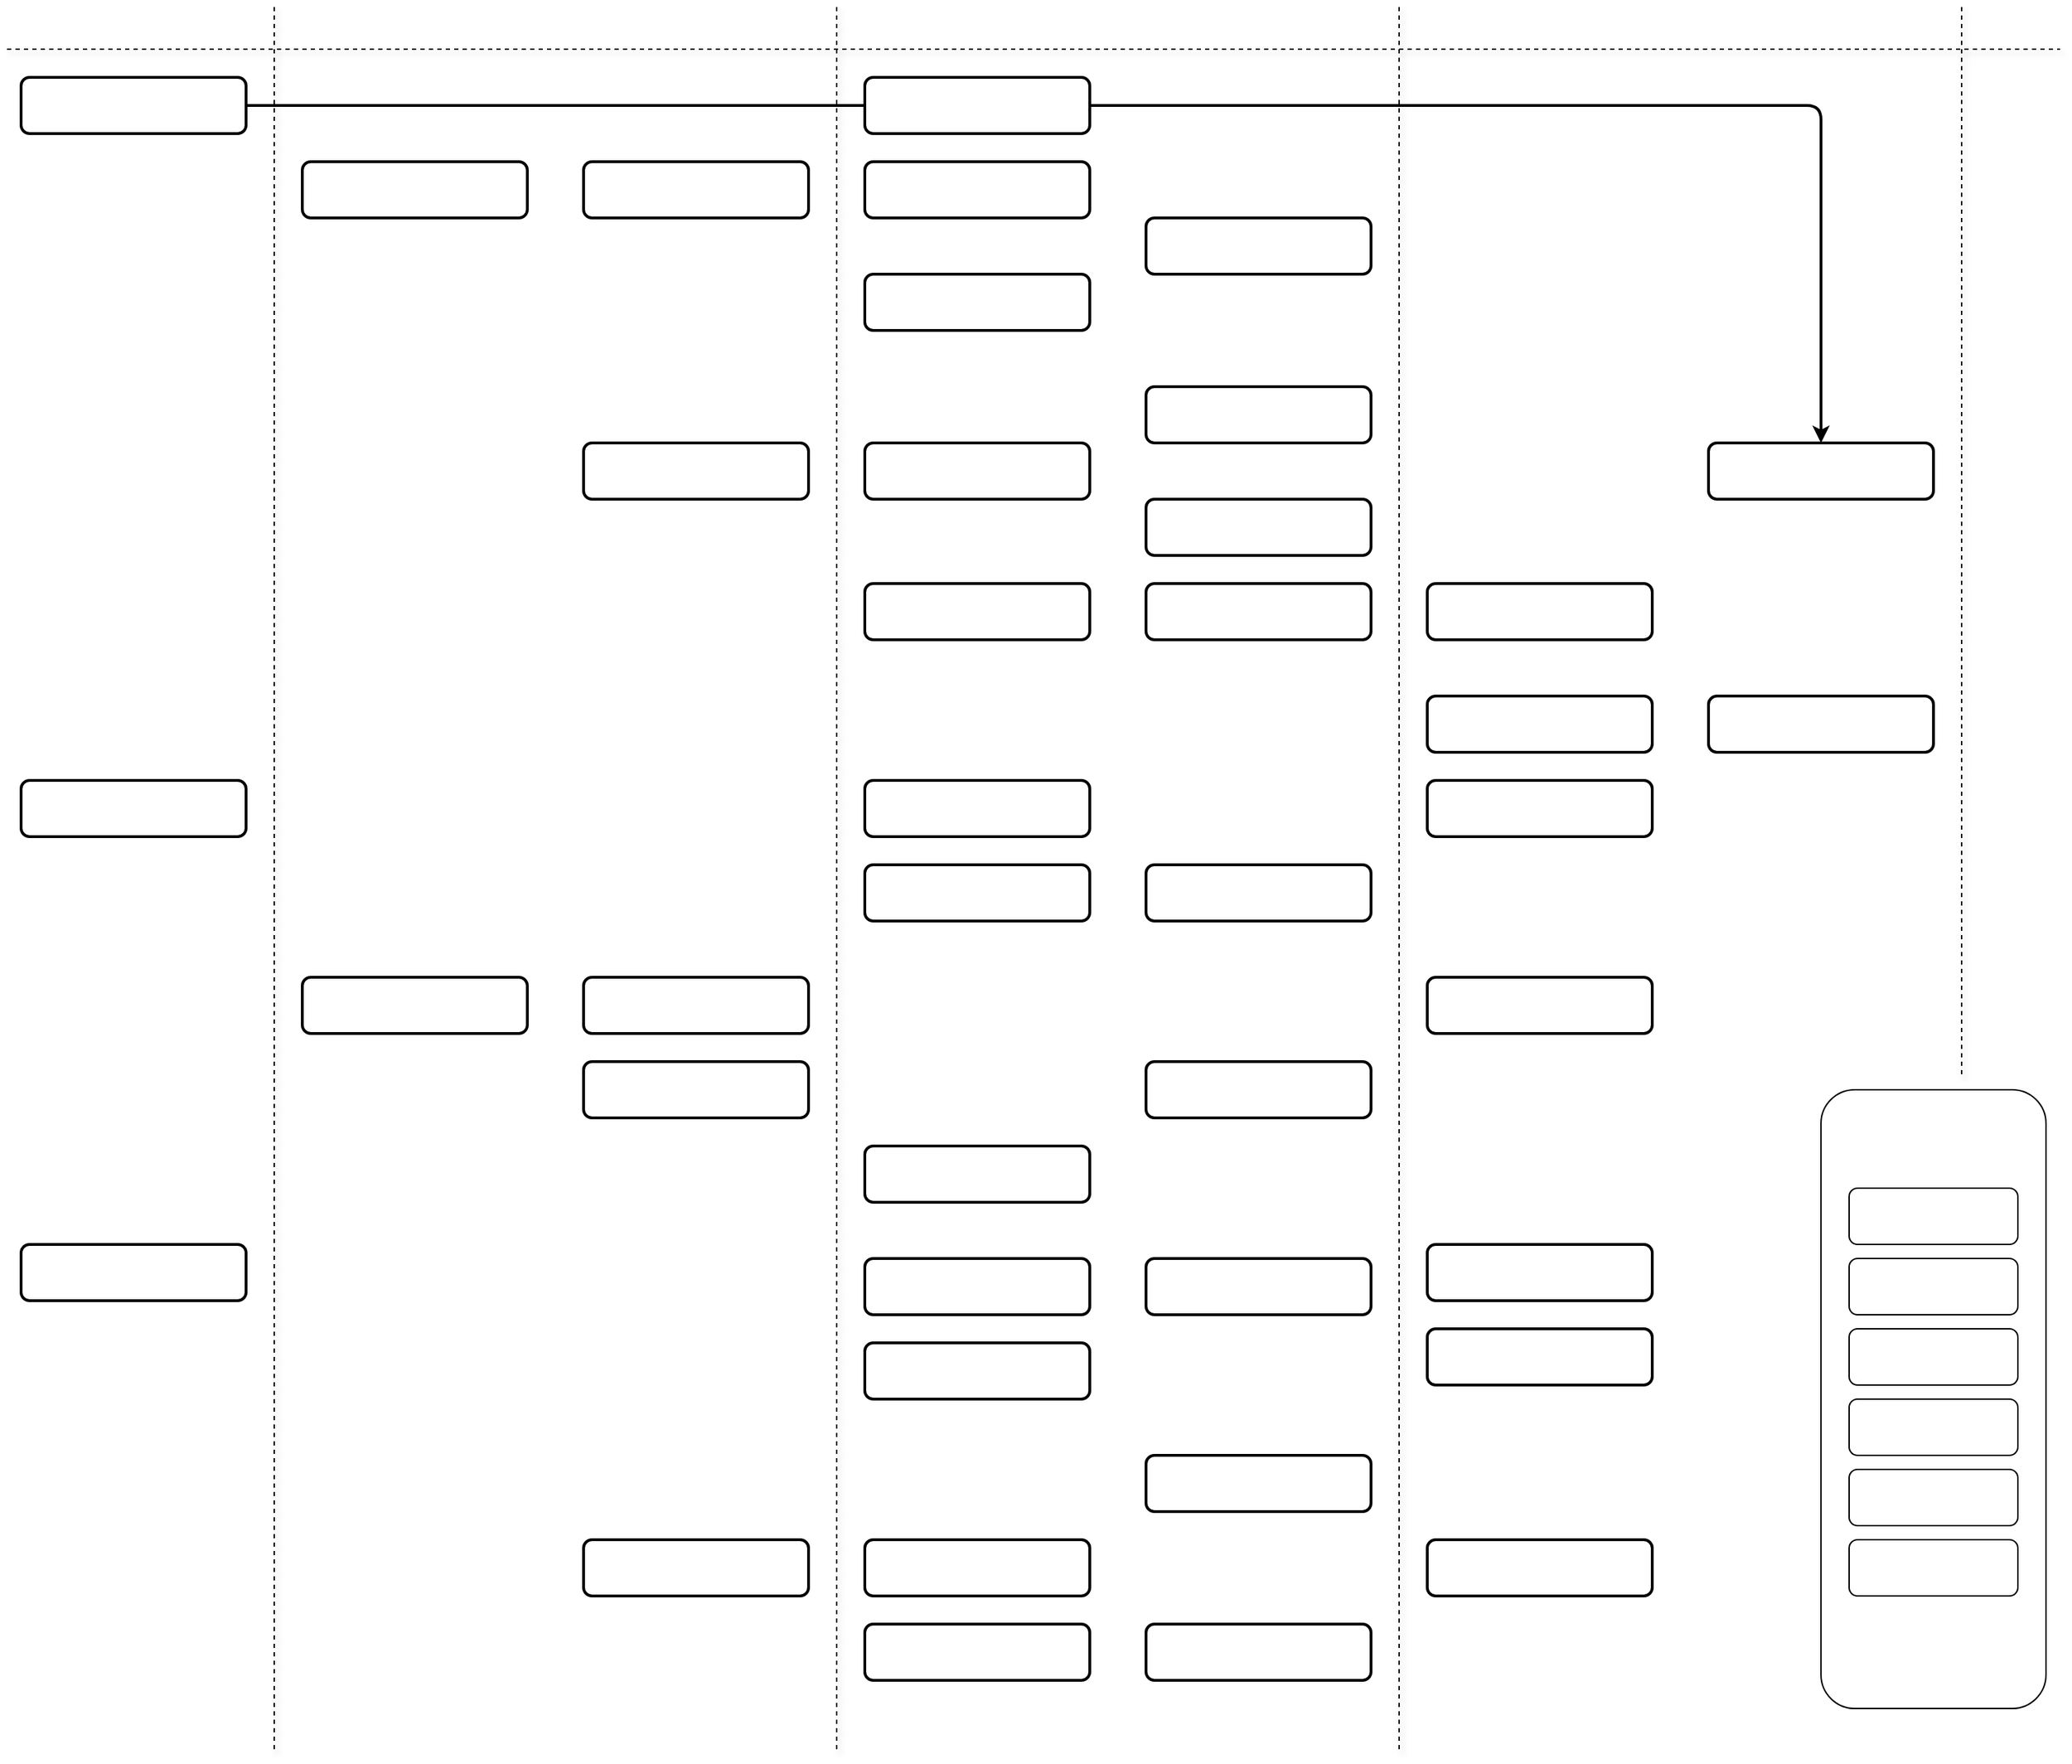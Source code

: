 <mxfile version="25.0.3">
  <diagram name="Page-1" id="PuFN-wMOv0jWiG4jprAx">
    <mxGraphModel dx="1495" dy="867" grid="1" gridSize="10" guides="1" tooltips="1" connect="1" arrows="1" fold="1" page="1" pageScale="1" pageWidth="740" pageHeight="1260" math="0" shadow="0">
      <root>
        <mxCell id="0" />
        <mxCell id="1" style="locked=1;" parent="0" />
        <mxCell id="-dR2T00Uhgw3VuPTZwKf-42" value="" style="html=1;rounded=0;strokeWidth=1;endArrow=none;endFill=0;dashed=1;labelBackgroundColor=none;shadow=1;movable=1;resizable=1;rotatable=1;deletable=1;editable=1;locked=0;connectable=1;fontColor=default;" parent="1" edge="1">
          <mxGeometry width="100" relative="1" as="geometry">
            <mxPoint x="200" y="10" as="sourcePoint" />
            <mxPoint x="200" y="1250" as="targetPoint" />
          </mxGeometry>
        </mxCell>
        <mxCell id="-dR2T00Uhgw3VuPTZwKf-54" value="" style="html=1;rounded=0;strokeWidth=1;endArrow=none;endFill=0;dashed=1;exitX=0.633;exitY=0;exitDx=0;exitDy=0;exitPerimeter=0;labelBackgroundColor=none;shadow=1;movable=1;resizable=1;rotatable=1;deletable=1;editable=1;locked=0;connectable=1;fontColor=default;" parent="1" edge="1">
          <mxGeometry width="100" relative="1" as="geometry">
            <mxPoint x="1000" y="10" as="sourcePoint" />
            <mxPoint x="1000" y="1250" as="targetPoint" />
          </mxGeometry>
        </mxCell>
        <mxCell id="-dR2T00Uhgw3VuPTZwKf-70" value="" style="html=1;rounded=0;strokeWidth=1;endArrow=none;endFill=0;dashed=1;labelBackgroundColor=none;shadow=1;movable=1;resizable=1;rotatable=1;deletable=1;editable=1;locked=0;connectable=1;fontColor=default;" parent="1" edge="1">
          <mxGeometry width="100" relative="1" as="geometry">
            <mxPoint x="10" y="40" as="sourcePoint" />
            <mxPoint x="1470" y="40" as="targetPoint" />
          </mxGeometry>
        </mxCell>
        <mxCell id="-dR2T00Uhgw3VuPTZwKf-71" value="" style="html=1;rounded=0;strokeWidth=1;endArrow=none;endFill=0;dashed=1;exitX=0.633;exitY=0;exitDx=0;exitDy=0;exitPerimeter=0;labelBackgroundColor=none;shadow=1;movable=1;resizable=1;rotatable=1;deletable=1;editable=1;locked=0;connectable=1;fontColor=default;" parent="1" edge="1">
          <mxGeometry width="100" relative="1" as="geometry">
            <mxPoint x="1400" y="10" as="sourcePoint" />
            <mxPoint x="1400" y="770" as="targetPoint" />
          </mxGeometry>
        </mxCell>
        <mxCell id="DKlUDa0g7rmCu-vv5rfz-8" value="" style="html=1;rounded=0;strokeWidth=1;endArrow=none;endFill=0;dashed=1;labelBackgroundColor=none;shadow=1;movable=1;resizable=1;rotatable=1;deletable=1;editable=1;locked=0;connectable=1;fontColor=default;" edge="1" parent="1">
          <mxGeometry width="100" relative="1" as="geometry">
            <mxPoint x="600" y="10" as="sourcePoint" />
            <mxPoint x="600" y="1250" as="targetPoint" />
          </mxGeometry>
        </mxCell>
        <mxCell id="-dR2T00Uhgw3VuPTZwKf-47" value="Legend" style="rounded=1;fillColor=none;verticalAlign=top;labelBackgroundColor=none;movable=1;resizable=1;rotatable=1;deletable=1;editable=1;locked=0;connectable=1;container=0;noLabel=1;" parent="1" vertex="1">
          <mxGeometry x="1300" y="780" width="160" height="440" as="geometry" />
        </mxCell>
        <mxCell id="-dR2T00Uhgw3VuPTZwKf-48" value="" style="rounded=1;whiteSpace=wrap;html=1;fillColor=none;labelBackgroundColor=none;movable=1;resizable=1;rotatable=1;deletable=1;editable=1;locked=0;connectable=1;container=0;" parent="1" vertex="1">
          <mxGeometry x="1320" y="850" width="120" height="40" as="geometry" />
        </mxCell>
        <mxCell id="-dR2T00Uhgw3VuPTZwKf-554" value="" style="rounded=1;whiteSpace=wrap;html=1;fillColor=none;labelBackgroundColor=none;movable=1;resizable=1;rotatable=1;deletable=1;editable=1;locked=0;connectable=1;container=0;" parent="1" vertex="1">
          <mxGeometry x="1320" y="900" width="120" height="40" as="geometry" />
        </mxCell>
        <mxCell id="-dR2T00Uhgw3VuPTZwKf-555" value="" style="rounded=1;whiteSpace=wrap;html=1;fillColor=none;labelBackgroundColor=none;movable=1;resizable=1;rotatable=1;deletable=1;editable=1;locked=0;connectable=1;container=0;" parent="1" vertex="1">
          <mxGeometry x="1320" y="950" width="120" height="40" as="geometry" />
        </mxCell>
        <mxCell id="-dR2T00Uhgw3VuPTZwKf-556" value="" style="rounded=1;whiteSpace=wrap;html=1;fillColor=none;labelBackgroundColor=none;movable=1;resizable=1;rotatable=1;deletable=1;editable=1;locked=0;connectable=1;container=0;" parent="1" vertex="1">
          <mxGeometry x="1320" y="1000" width="120" height="40" as="geometry" />
        </mxCell>
        <mxCell id="-dR2T00Uhgw3VuPTZwKf-557" value="" style="rounded=1;whiteSpace=wrap;html=1;fillColor=none;labelBackgroundColor=none;movable=1;resizable=1;rotatable=1;deletable=1;editable=1;locked=0;connectable=1;container=0;" parent="1" vertex="1">
          <mxGeometry x="1320" y="1050" width="120" height="40" as="geometry" />
        </mxCell>
        <mxCell id="-dR2T00Uhgw3VuPTZwKf-558" value="" style="rounded=1;whiteSpace=wrap;html=1;fillColor=none;labelBackgroundColor=none;movable=1;resizable=1;rotatable=1;deletable=1;editable=1;locked=0;connectable=1;container=0;" parent="1" vertex="1">
          <mxGeometry x="1320" y="1100" width="120" height="40" as="geometry" />
        </mxCell>
        <mxCell id="-dR2T00Uhgw3VuPTZwKf-186" value="Spell Tree" style="locked=1;" parent="0" visible="0" />
        <mxCell id="-dR2T00Uhgw3VuPTZwKf-335" value="" style="endArrow=none;html=1;rounded=1;strokeWidth=2;align=center;verticalAlign=middle;fontFamily=Helvetica;fontSize=12;fontColor=default;fontStyle=2;labelBackgroundColor=none;autosize=0;resizable=0;edgeStyle=orthogonalEdgeStyle;curved=0;exitX=1;exitY=0.448;exitDx=0;exitDy=0;exitPerimeter=0;entryX=0;entryY=0.457;entryDx=0;entryDy=0;entryPerimeter=0;shadow=1;spacing=0;" parent="-dR2T00Uhgw3VuPTZwKf-186" source="-dR2T00Uhgw3VuPTZwKf-322" target="-dR2T00Uhgw3VuPTZwKf-319" edge="1">
          <mxGeometry width="50" height="50" relative="1" as="geometry">
            <mxPoint x="600" y="1150" as="sourcePoint" />
            <mxPoint x="650" y="1100" as="targetPoint" />
          </mxGeometry>
        </mxCell>
        <mxCell id="-dR2T00Uhgw3VuPTZwKf-338" value="" style="endArrow=none;html=1;rounded=1;shadow=1;strokeWidth=2;align=center;verticalAlign=middle;fontFamily=Helvetica;fontSize=12;fontColor=default;fontStyle=2;labelBackgroundColor=none;autosize=0;resizable=0;edgeStyle=orthogonalEdgeStyle;curved=0;entryX=-0.002;entryY=0.485;entryDx=0;entryDy=0;entryPerimeter=0;exitX=0.999;exitY=0.472;exitDx=0;exitDy=0;exitPerimeter=0;spacing=0;" parent="-dR2T00Uhgw3VuPTZwKf-186" source="-dR2T00Uhgw3VuPTZwKf-319" target="-dR2T00Uhgw3VuPTZwKf-316" edge="1">
          <mxGeometry width="50" height="50" relative="1" as="geometry">
            <mxPoint x="620" y="1139" as="sourcePoint" />
            <mxPoint x="630" y="1140" as="targetPoint" />
          </mxGeometry>
        </mxCell>
        <mxCell id="-dR2T00Uhgw3VuPTZwKf-339" value="" style="endArrow=none;html=1;rounded=1;shadow=1;strokeWidth=2;align=center;verticalAlign=middle;fontFamily=Helvetica;fontSize=12;fontColor=default;fontStyle=2;labelBackgroundColor=none;autosize=0;resizable=0;edgeStyle=orthogonalEdgeStyle;curved=0;exitX=1.013;exitY=0.43;exitDx=0;exitDy=0;exitPerimeter=0;entryX=0;entryY=0.5;entryDx=0;entryDy=0;entryPerimeter=0;spacing=0;" parent="-dR2T00Uhgw3VuPTZwKf-186" source="-dR2T00Uhgw3VuPTZwKf-322" target="-dR2T00Uhgw3VuPTZwKf-325" edge="1">
          <mxGeometry width="50" height="50" relative="1" as="geometry">
            <mxPoint x="550" y="1190" as="sourcePoint" />
            <mxPoint x="600" y="1140" as="targetPoint" />
          </mxGeometry>
        </mxCell>
        <mxCell id="-dR2T00Uhgw3VuPTZwKf-340" value="" style="endArrow=none;html=1;rounded=1;shadow=1;strokeWidth=2;align=center;verticalAlign=middle;fontFamily=Helvetica;fontSize=12;fontColor=default;fontStyle=2;labelBackgroundColor=none;autosize=0;resizable=0;edgeStyle=orthogonalEdgeStyle;curved=0;exitX=-0.015;exitY=0.515;exitDx=0;exitDy=0;exitPerimeter=0;entryX=1.007;entryY=0.47;entryDx=0;entryDy=0;entryPerimeter=0;spacing=0;" parent="-dR2T00Uhgw3VuPTZwKf-186" source="-dR2T00Uhgw3VuPTZwKf-328" target="-dR2T00Uhgw3VuPTZwKf-319" edge="1">
          <mxGeometry width="50" height="50" relative="1" as="geometry">
            <mxPoint x="480" y="1210" as="sourcePoint" />
            <mxPoint x="600" y="1140" as="targetPoint" />
          </mxGeometry>
        </mxCell>
        <mxCell id="-dR2T00Uhgw3VuPTZwKf-341" value="" style="endArrow=none;html=1;rounded=1;shadow=1;strokeWidth=2;align=center;verticalAlign=middle;fontFamily=Helvetica;fontSize=12;fontColor=default;fontStyle=2;labelBackgroundColor=none;autosize=0;resizable=0;edgeStyle=orthogonalEdgeStyle;curved=0;exitX=1.013;exitY=0.477;exitDx=0;exitDy=0;exitPerimeter=0;entryX=-0.007;entryY=0.497;entryDx=0;entryDy=0;entryPerimeter=0;spacing=0;" parent="-dR2T00Uhgw3VuPTZwKf-186" source="-dR2T00Uhgw3VuPTZwKf-319" target="-dR2T00Uhgw3VuPTZwKf-313" edge="1">
          <mxGeometry width="50" height="50" relative="1" as="geometry">
            <mxPoint x="610" y="1120" as="sourcePoint" />
            <mxPoint x="660" y="1070" as="targetPoint" />
          </mxGeometry>
        </mxCell>
        <mxCell id="-dR2T00Uhgw3VuPTZwKf-342" value="" style="endArrow=none;html=1;rounded=1;shadow=1;strokeWidth=2;align=center;verticalAlign=middle;fontFamily=Helvetica;fontSize=12;fontColor=default;fontStyle=2;labelBackgroundColor=none;autosize=0;resizable=0;edgeStyle=orthogonalEdgeStyle;curved=0;entryX=0.999;entryY=0.482;entryDx=0;entryDy=0;entryPerimeter=0;exitX=-0.001;exitY=0.499;exitDx=0;exitDy=0;exitPerimeter=0;spacing=0;" parent="-dR2T00Uhgw3VuPTZwKf-186" source="-dR2T00Uhgw3VuPTZwKf-313" target="-dR2T00Uhgw3VuPTZwKf-301" edge="1">
          <mxGeometry width="50" height="50" relative="1" as="geometry">
            <mxPoint x="620" y="1080" as="sourcePoint" />
            <mxPoint x="640" y="980" as="targetPoint" />
          </mxGeometry>
        </mxCell>
        <mxCell id="-dR2T00Uhgw3VuPTZwKf-343" value="" style="endArrow=none;html=1;rounded=1;shadow=1;strokeWidth=2;align=center;verticalAlign=middle;fontFamily=Helvetica;fontSize=12;fontColor=default;fontStyle=2;labelBackgroundColor=none;autosize=0;resizable=0;edgeStyle=orthogonalEdgeStyle;curved=0;entryX=-0.006;entryY=0.482;entryDx=0;entryDy=0;entryPerimeter=0;exitX=1.006;exitY=0.473;exitDx=0;exitDy=0;exitPerimeter=0;spacing=0;" parent="-dR2T00Uhgw3VuPTZwKf-186" source="-dR2T00Uhgw3VuPTZwKf-304" target="-dR2T00Uhgw3VuPTZwKf-298" edge="1">
          <mxGeometry width="50" height="50" relative="1" as="geometry">
            <mxPoint x="640" y="1030" as="sourcePoint" />
            <mxPoint x="690" y="980" as="targetPoint" />
          </mxGeometry>
        </mxCell>
        <mxCell id="-dR2T00Uhgw3VuPTZwKf-344" value="" style="endArrow=none;html=1;rounded=1;shadow=1;strokeWidth=2;align=center;verticalAlign=middle;fontFamily=Helvetica;fontSize=12;fontColor=default;fontStyle=2;labelBackgroundColor=none;autosize=0;resizable=0;edgeStyle=orthogonalEdgeStyle;curved=0;entryX=-0.002;entryY=0.485;entryDx=0;entryDy=0;entryPerimeter=0;exitX=0.998;exitY=0.477;exitDx=0;exitDy=0;exitPerimeter=0;spacing=0;" parent="-dR2T00Uhgw3VuPTZwKf-186" source="-dR2T00Uhgw3VuPTZwKf-304" target="-dR2T00Uhgw3VuPTZwKf-307" edge="1">
          <mxGeometry width="50" height="50" relative="1" as="geometry">
            <mxPoint x="670" y="1010" as="sourcePoint" />
            <mxPoint x="720" y="960" as="targetPoint" />
          </mxGeometry>
        </mxCell>
        <mxCell id="-dR2T00Uhgw3VuPTZwKf-345" value="" style="endArrow=none;html=1;rounded=1;shadow=1;strokeWidth=2;align=center;verticalAlign=middle;fontFamily=Helvetica;fontSize=12;fontColor=default;fontStyle=2;labelBackgroundColor=none;autosize=0;resizable=0;edgeStyle=orthogonalEdgeStyle;curved=0;entryX=0;entryY=0.5;entryDx=0;entryDy=0;entryPerimeter=0;exitX=1.004;exitY=0.497;exitDx=0;exitDy=0;exitPerimeter=0;spacing=0;" parent="-dR2T00Uhgw3VuPTZwKf-186" source="-dR2T00Uhgw3VuPTZwKf-295" target="-dR2T00Uhgw3VuPTZwKf-304" edge="1">
          <mxGeometry width="50" height="50" relative="1" as="geometry">
            <mxPoint x="590" y="1000" as="sourcePoint" />
            <mxPoint x="640" y="950" as="targetPoint" />
          </mxGeometry>
        </mxCell>
        <mxCell id="-dR2T00Uhgw3VuPTZwKf-346" value="" style="endArrow=none;html=1;rounded=1;shadow=1;strokeWidth=2;align=center;verticalAlign=middle;fontFamily=Helvetica;fontSize=12;fontColor=default;fontStyle=2;labelBackgroundColor=none;autosize=0;resizable=0;edgeStyle=orthogonalEdgeStyle;curved=0;entryX=-0.002;entryY=0.476;entryDx=0;entryDy=0;entryPerimeter=0;exitX=0.999;exitY=0.49;exitDx=0;exitDy=0;exitPerimeter=0;spacing=0;" parent="-dR2T00Uhgw3VuPTZwKf-186" source="-dR2T00Uhgw3VuPTZwKf-310" target="-dR2T00Uhgw3VuPTZwKf-295" edge="1">
          <mxGeometry width="50" height="50" relative="1" as="geometry">
            <mxPoint x="300" y="1030" as="sourcePoint" />
            <mxPoint x="350" y="980" as="targetPoint" />
          </mxGeometry>
        </mxCell>
        <mxCell id="-dR2T00Uhgw3VuPTZwKf-347" value="" style="endArrow=none;html=1;rounded=1;shadow=1;strokeWidth=2;align=center;verticalAlign=middle;fontFamily=Helvetica;fontSize=12;fontColor=default;fontStyle=2;labelBackgroundColor=none;autosize=0;resizable=0;edgeStyle=orthogonalEdgeStyle;curved=0;exitX=1.004;exitY=0.483;exitDx=0;exitDy=0;exitPerimeter=0;entryX=-0.001;entryY=0.53;entryDx=0;entryDy=0;entryPerimeter=0;spacing=0;" parent="-dR2T00Uhgw3VuPTZwKf-186" source="-dR2T00Uhgw3VuPTZwKf-310" target="-dR2T00Uhgw3VuPTZwKf-301" edge="1">
          <mxGeometry width="50" height="50" relative="1" as="geometry">
            <mxPoint x="290" y="1010" as="sourcePoint" />
            <mxPoint x="340" y="960" as="targetPoint" />
          </mxGeometry>
        </mxCell>
        <mxCell id="-dR2T00Uhgw3VuPTZwKf-348" value="" style="endArrow=none;html=1;rounded=1;shadow=1;strokeWidth=2;align=center;verticalAlign=middle;fontFamily=Helvetica;fontSize=12;fontColor=default;fontStyle=2;labelBackgroundColor=none;autosize=0;resizable=0;edgeStyle=orthogonalEdgeStyle;curved=0;entryX=0;entryY=0.5;entryDx=0;entryDy=0;entryPerimeter=0;exitX=1.003;exitY=0.498;exitDx=0;exitDy=0;exitPerimeter=0;spacing=0;" parent="-dR2T00Uhgw3VuPTZwKf-186" source="-dR2T00Uhgw3VuPTZwKf-288" target="-dR2T00Uhgw3VuPTZwKf-282" edge="1">
          <mxGeometry width="50" height="50" relative="1" as="geometry">
            <mxPoint x="440" y="920" as="sourcePoint" />
            <mxPoint x="490" y="870" as="targetPoint" />
          </mxGeometry>
        </mxCell>
        <mxCell id="-dR2T00Uhgw3VuPTZwKf-349" value="" style="endArrow=none;html=1;rounded=1;shadow=1;strokeWidth=2;align=center;verticalAlign=middle;fontFamily=Helvetica;fontSize=12;fontColor=default;fontStyle=2;labelBackgroundColor=none;autosize=0;resizable=0;edgeStyle=orthogonalEdgeStyle;curved=0;entryX=-0.003;entryY=0.496;entryDx=0;entryDy=0;entryPerimeter=0;spacing=0;" parent="-dR2T00Uhgw3VuPTZwKf-186" target="-dR2T00Uhgw3VuPTZwKf-285" edge="1">
          <mxGeometry width="50" height="50" relative="1" as="geometry">
            <mxPoint x="300" y="740" as="sourcePoint" />
            <mxPoint x="320" y="739" as="targetPoint" />
          </mxGeometry>
        </mxCell>
        <mxCell id="-dR2T00Uhgw3VuPTZwKf-350" value="" style="endArrow=none;html=1;rounded=1;shadow=1;strokeWidth=2;align=center;verticalAlign=middle;fontFamily=Helvetica;fontSize=12;fontColor=default;fontStyle=2;labelBackgroundColor=none;autosize=0;resizable=0;edgeStyle=orthogonalEdgeStyle;curved=0;entryX=1.003;entryY=0.496;entryDx=0;entryDy=0;entryPerimeter=0;exitX=-0.003;exitY=0.501;exitDx=0;exitDy=0;exitPerimeter=0;spacing=0;" parent="-dR2T00Uhgw3VuPTZwKf-186" source="-dR2T00Uhgw3VuPTZwKf-288" target="-dR2T00Uhgw3VuPTZwKf-291" edge="1">
          <mxGeometry width="50" height="50" relative="1" as="geometry">
            <mxPoint x="300" y="800" as="sourcePoint" />
            <mxPoint x="350" y="750" as="targetPoint" />
          </mxGeometry>
        </mxCell>
        <mxCell id="-dR2T00Uhgw3VuPTZwKf-352" value="" style="endArrow=none;dashed=1;html=1;rounded=1;shadow=1;strokeWidth=2;align=center;verticalAlign=middle;fontFamily=Helvetica;fontSize=12;fontColor=default;fontStyle=2;labelBackgroundColor=none;autosize=0;resizable=0;edgeStyle=orthogonalEdgeStyle;curved=0;entryX=0.998;entryY=0.502;entryDx=0;entryDy=0;entryPerimeter=0;exitX=-0.004;exitY=0.498;exitDx=0;exitDy=0;exitPerimeter=0;startArrow=classic;startFill=1;spacing=0;" parent="-dR2T00Uhgw3VuPTZwKf-186" source="-dR2T00Uhgw3VuPTZwKf-278" target="-dR2T00Uhgw3VuPTZwKf-285" edge="1">
          <mxGeometry width="50" height="50" relative="1" as="geometry">
            <mxPoint x="580" y="790" as="sourcePoint" />
            <mxPoint x="630" y="740" as="targetPoint" />
          </mxGeometry>
        </mxCell>
        <mxCell id="-dR2T00Uhgw3VuPTZwKf-353" value="" style="endArrow=none;dashed=1;html=1;rounded=1;shadow=1;strokeWidth=2;align=center;verticalAlign=middle;fontFamily=Helvetica;fontSize=12;fontColor=default;fontStyle=2;labelBackgroundColor=none;autosize=0;resizable=0;edgeStyle=orthogonalEdgeStyle;curved=0;entryX=0.998;entryY=0.502;entryDx=0;entryDy=0;entryPerimeter=0;exitX=0;exitY=0.502;exitDx=0;exitDy=0;exitPerimeter=0;startArrow=classic;startFill=1;spacing=0;" parent="-dR2T00Uhgw3VuPTZwKf-186" source="-dR2T00Uhgw3VuPTZwKf-331" target="-dR2T00Uhgw3VuPTZwKf-285" edge="1">
          <mxGeometry width="50" height="50" relative="1" as="geometry">
            <mxPoint x="630" y="810" as="sourcePoint" />
            <mxPoint x="450" y="750" as="targetPoint" />
          </mxGeometry>
        </mxCell>
        <mxCell id="-dR2T00Uhgw3VuPTZwKf-354" value="" style="endArrow=none;dashed=1;html=1;rounded=1;shadow=1;strokeWidth=2;align=center;verticalAlign=middle;fontFamily=Helvetica;fontSize=12;fontColor=default;fontStyle=2;labelBackgroundColor=none;autosize=0;resizable=0;edgeStyle=orthogonalEdgeStyle;curved=0;exitX=1.004;exitY=0.498;exitDx=0;exitDy=0;exitPerimeter=0;spacing=0;" parent="-dR2T00Uhgw3VuPTZwKf-186" source="-dR2T00Uhgw3VuPTZwKf-288" edge="1">
          <mxGeometry width="50" height="50" relative="1" as="geometry">
            <mxPoint x="580" y="790" as="sourcePoint" />
            <mxPoint x="530" y="800" as="targetPoint" />
          </mxGeometry>
        </mxCell>
        <mxCell id="-dR2T00Uhgw3VuPTZwKf-355" value="" style="endArrow=none;html=1;rounded=1;shadow=1;strokeWidth=2;align=center;verticalAlign=middle;fontFamily=Helvetica;fontSize=12;fontColor=default;fontStyle=2;labelBackgroundColor=none;autosize=0;resizable=0;edgeStyle=orthogonalEdgeStyle;curved=0;exitX=1.003;exitY=0.496;exitDx=0;exitDy=0;exitPerimeter=0;entryX=-0.003;entryY=0.496;entryDx=0;entryDy=0;entryPerimeter=0;spacing=0;" parent="-dR2T00Uhgw3VuPTZwKf-186" source="-dR2T00Uhgw3VuPTZwKf-255" target="-dR2T00Uhgw3VuPTZwKf-246" edge="1">
          <mxGeometry width="50" height="50" relative="1" as="geometry">
            <mxPoint x="390" y="560" as="sourcePoint" />
            <mxPoint x="440" y="510" as="targetPoint" />
          </mxGeometry>
        </mxCell>
        <mxCell id="-dR2T00Uhgw3VuPTZwKf-356" value="" style="endArrow=none;html=1;rounded=1;shadow=1;strokeWidth=2;align=center;verticalAlign=middle;fontFamily=Helvetica;fontSize=12;fontColor=default;fontStyle=2;labelBackgroundColor=none;autosize=0;resizable=0;edgeStyle=orthogonalEdgeStyle;curved=0;exitX=1.005;exitY=0.496;exitDx=0;exitDy=0;exitPerimeter=0;entryX=0.002;entryY=0.5;entryDx=0;entryDy=0;entryPerimeter=0;spacing=0;" parent="-dR2T00Uhgw3VuPTZwKf-186" source="-dR2T00Uhgw3VuPTZwKf-255" target="-dR2T00Uhgw3VuPTZwKf-249" edge="1">
          <mxGeometry width="50" height="50" relative="1" as="geometry">
            <mxPoint x="400" y="570" as="sourcePoint" />
            <mxPoint x="450" y="520" as="targetPoint" />
          </mxGeometry>
        </mxCell>
        <mxCell id="-dR2T00Uhgw3VuPTZwKf-357" value="" style="endArrow=none;html=1;rounded=1;shadow=1;strokeWidth=2;align=center;verticalAlign=middle;fontFamily=Helvetica;fontSize=12;fontColor=default;fontStyle=2;labelBackgroundColor=none;autosize=0;resizable=0;edgeStyle=orthogonalEdgeStyle;curved=0;exitX=1.003;exitY=0.496;exitDx=0;exitDy=0;exitPerimeter=0;entryX=0.003;entryY=0.495;entryDx=0;entryDy=0;entryPerimeter=0;spacing=0;" parent="-dR2T00Uhgw3VuPTZwKf-186" source="-dR2T00Uhgw3VuPTZwKf-255" target="-dR2T00Uhgw3VuPTZwKf-237" edge="1">
          <mxGeometry width="50" height="50" relative="1" as="geometry">
            <mxPoint x="370" y="520" as="sourcePoint" />
            <mxPoint x="700" y="530" as="targetPoint" />
          </mxGeometry>
        </mxCell>
        <mxCell id="-dR2T00Uhgw3VuPTZwKf-358" value="" style="endArrow=none;html=1;rounded=1;shadow=1;strokeWidth=2;align=center;verticalAlign=middle;fontFamily=Helvetica;fontSize=12;fontColor=default;fontStyle=2;labelBackgroundColor=none;autosize=0;resizable=0;edgeStyle=orthogonalEdgeStyle;curved=0;exitX=1;exitY=0.496;exitDx=0;exitDy=0;exitPerimeter=0;entryX=0;entryY=0.496;entryDx=0;entryDy=0;entryPerimeter=0;spacing=0;" parent="-dR2T00Uhgw3VuPTZwKf-186" source="-dR2T00Uhgw3VuPTZwKf-249" target="-dR2T00Uhgw3VuPTZwKf-252" edge="1">
          <mxGeometry width="50" height="50" relative="1" as="geometry">
            <mxPoint x="650" y="550" as="sourcePoint" />
            <mxPoint x="700" y="500" as="targetPoint" />
          </mxGeometry>
        </mxCell>
        <mxCell id="-dR2T00Uhgw3VuPTZwKf-359" value="" style="endArrow=none;html=1;rounded=1;shadow=1;strokeWidth=2;align=center;verticalAlign=middle;fontFamily=Helvetica;fontSize=12;fontColor=default;fontStyle=2;labelBackgroundColor=none;autosize=0;resizable=0;edgeStyle=orthogonalEdgeStyle;curved=0;exitX=1;exitY=0.496;exitDx=0;exitDy=0;exitPerimeter=0;entryX=0;entryY=0.496;entryDx=0;entryDy=0;entryPerimeter=0;spacing=0;" parent="-dR2T00Uhgw3VuPTZwKf-186" source="-dR2T00Uhgw3VuPTZwKf-246" target="-dR2T00Uhgw3VuPTZwKf-243" edge="1">
          <mxGeometry width="50" height="50" relative="1" as="geometry">
            <mxPoint x="650" y="550" as="sourcePoint" />
            <mxPoint x="700" y="500" as="targetPoint" />
          </mxGeometry>
        </mxCell>
        <mxCell id="-dR2T00Uhgw3VuPTZwKf-360" value="" style="endArrow=none;html=1;rounded=1;shadow=1;strokeWidth=2;align=center;verticalAlign=middle;fontFamily=Helvetica;fontSize=12;fontColor=default;fontStyle=2;labelBackgroundColor=none;autosize=0;resizable=0;edgeStyle=orthogonalEdgeStyle;curved=0;exitX=1.004;exitY=0.503;exitDx=0;exitDy=0;exitPerimeter=0;entryX=-0.003;entryY=0.497;entryDx=0;entryDy=0;entryPerimeter=0;spacing=0;" parent="-dR2T00Uhgw3VuPTZwKf-186" source="-dR2T00Uhgw3VuPTZwKf-237" target="-dR2T00Uhgw3VuPTZwKf-240" edge="1">
          <mxGeometry width="50" height="50" relative="1" as="geometry">
            <mxPoint x="950" y="590" as="sourcePoint" />
            <mxPoint x="1000" y="540" as="targetPoint" />
          </mxGeometry>
        </mxCell>
        <mxCell id="-dR2T00Uhgw3VuPTZwKf-364" value="" style="endArrow=none;html=1;rounded=1;shadow=1;strokeWidth=2;align=center;verticalAlign=middle;fontFamily=Helvetica;fontSize=12;fontColor=default;fontStyle=2;labelBackgroundColor=none;autosize=0;resizable=0;edgeStyle=orthogonalEdgeStyle;curved=0;exitX=1;exitY=0.496;exitDx=0;exitDy=0;exitPerimeter=0;entryX=-0.001;entryY=0.499;entryDx=0;entryDy=0;entryPerimeter=0;spacing=0;" parent="-dR2T00Uhgw3VuPTZwKf-186" source="-dR2T00Uhgw3VuPTZwKf-234" target="-dR2T00Uhgw3VuPTZwKf-366" edge="1">
          <mxGeometry width="50" height="50" relative="1" as="geometry">
            <mxPoint x="650" y="420" as="sourcePoint" />
            <mxPoint x="480" y="459.84" as="targetPoint" />
          </mxGeometry>
        </mxCell>
        <mxCell id="-dR2T00Uhgw3VuPTZwKf-368" value="" style="endArrow=none;html=1;rounded=1;shadow=1;strokeWidth=2;align=center;verticalAlign=middle;fontFamily=Helvetica;fontSize=12;fontColor=default;fontStyle=2;labelBackgroundColor=none;autosize=0;resizable=0;edgeStyle=orthogonalEdgeStyle;curved=0;exitX=1.005;exitY=0.501;exitDx=0;exitDy=0;exitPerimeter=0;entryX=-0.002;entryY=0.501;entryDx=0;entryDy=0;entryPerimeter=0;spacing=0;" parent="-dR2T00Uhgw3VuPTZwKf-186" source="-dR2T00Uhgw3VuPTZwKf-366" target="-dR2T00Uhgw3VuPTZwKf-225" edge="1">
          <mxGeometry width="50" height="50" relative="1" as="geometry">
            <mxPoint x="630" y="460" as="sourcePoint" />
            <mxPoint x="680" y="410" as="targetPoint" />
          </mxGeometry>
        </mxCell>
        <mxCell id="-dR2T00Uhgw3VuPTZwKf-369" value="" style="endArrow=none;html=1;rounded=1;shadow=1;strokeWidth=2;align=center;verticalAlign=middle;fontFamily=Helvetica;fontSize=12;fontColor=default;fontStyle=2;labelBackgroundColor=none;autosize=0;resizable=0;edgeStyle=orthogonalEdgeStyle;curved=0;exitX=1.001;exitY=0.501;exitDx=0;exitDy=0;exitPerimeter=0;spacing=0;" parent="-dR2T00Uhgw3VuPTZwKf-186" source="-dR2T00Uhgw3VuPTZwKf-225" edge="1">
          <mxGeometry width="50" height="50" relative="1" as="geometry">
            <mxPoint x="630" y="460" as="sourcePoint" />
            <mxPoint x="780" y="460" as="targetPoint" />
          </mxGeometry>
        </mxCell>
        <mxCell id="-dR2T00Uhgw3VuPTZwKf-370" value="" style="endArrow=none;html=1;rounded=1;shadow=1;strokeWidth=2;align=center;verticalAlign=middle;fontFamily=Helvetica;fontSize=12;fontColor=default;fontStyle=2;labelBackgroundColor=none;autosize=0;resizable=0;edgeStyle=orthogonalEdgeStyle;curved=0;exitX=0.999;exitY=0.497;exitDx=0;exitDy=0;exitPerimeter=0;entryX=-0.005;entryY=0.503;entryDx=0;entryDy=0;entryPerimeter=0;spacing=0;" parent="-dR2T00Uhgw3VuPTZwKf-186" source="-dR2T00Uhgw3VuPTZwKf-234" target="-dR2T00Uhgw3VuPTZwKf-231" edge="1">
          <mxGeometry width="50" height="50" relative="1" as="geometry">
            <mxPoint x="590" y="350" as="sourcePoint" />
            <mxPoint x="640" y="300" as="targetPoint" />
          </mxGeometry>
        </mxCell>
        <mxCell id="-dR2T00Uhgw3VuPTZwKf-371" value="" style="endArrow=none;html=1;rounded=1;shadow=1;strokeWidth=2;align=center;verticalAlign=middle;fontFamily=Helvetica;fontSize=12;fontColor=default;fontStyle=2;labelBackgroundColor=none;autosize=0;resizable=0;edgeStyle=orthogonalEdgeStyle;curved=0;entryX=-0.005;entryY=0.497;entryDx=0;entryDy=0;entryPerimeter=0;exitX=1.004;exitY=0.503;exitDx=0;exitDy=0;exitPerimeter=0;spacing=0;" parent="-dR2T00Uhgw3VuPTZwKf-186" source="-dR2T00Uhgw3VuPTZwKf-231" target="-dR2T00Uhgw3VuPTZwKf-210" edge="1">
          <mxGeometry width="50" height="50" relative="1" as="geometry">
            <mxPoint x="530" y="390" as="sourcePoint" />
            <mxPoint x="580" y="340" as="targetPoint" />
          </mxGeometry>
        </mxCell>
        <mxCell id="-dR2T00Uhgw3VuPTZwKf-372" value="" style="endArrow=none;html=1;rounded=1;shadow=1;strokeWidth=2;align=center;verticalAlign=middle;fontFamily=Helvetica;fontSize=12;fontColor=default;fontStyle=2;labelBackgroundColor=none;autosize=0;resizable=0;edgeStyle=orthogonalEdgeStyle;curved=0;entryX=-0.005;entryY=0.497;entryDx=0;entryDy=0;entryPerimeter=0;exitX=1.002;exitY=0.503;exitDx=0;exitDy=0;exitPerimeter=0;spacing=0;" parent="-dR2T00Uhgw3VuPTZwKf-186" source="-dR2T00Uhgw3VuPTZwKf-231" target="-dR2T00Uhgw3VuPTZwKf-213" edge="1">
          <mxGeometry width="50" height="50" relative="1" as="geometry">
            <mxPoint x="670" y="390" as="sourcePoint" />
            <mxPoint x="720" y="340" as="targetPoint" />
          </mxGeometry>
        </mxCell>
        <mxCell id="-dR2T00Uhgw3VuPTZwKf-373" value="" style="endArrow=none;html=1;rounded=1;shadow=1;strokeWidth=2;align=center;verticalAlign=middle;fontFamily=Helvetica;fontSize=12;fontColor=default;fontStyle=2;labelBackgroundColor=none;autosize=0;resizable=0;edgeStyle=orthogonalEdgeStyle;curved=0;exitX=0.999;exitY=0.503;exitDx=0;exitDy=0;exitPerimeter=0;entryX=0.002;entryY=0.503;entryDx=0;entryDy=0;entryPerimeter=0;spacing=0;" parent="-dR2T00Uhgw3VuPTZwKf-186" source="-dR2T00Uhgw3VuPTZwKf-231" target="-dR2T00Uhgw3VuPTZwKf-216" edge="1">
          <mxGeometry width="50" height="50" relative="1" as="geometry">
            <mxPoint x="670" y="390" as="sourcePoint" />
            <mxPoint x="720" y="340" as="targetPoint" />
          </mxGeometry>
        </mxCell>
        <mxCell id="-dR2T00Uhgw3VuPTZwKf-374" value="" style="endArrow=none;html=1;rounded=1;shadow=1;strokeWidth=2;align=center;verticalAlign=middle;fontFamily=Helvetica;fontSize=12;fontColor=default;fontStyle=2;labelBackgroundColor=none;autosize=0;resizable=0;edgeStyle=orthogonalEdgeStyle;curved=0;entryX=-0.005;entryY=0.502;entryDx=0;entryDy=0;entryPerimeter=0;exitX=1;exitY=0.495;exitDx=0;exitDy=0;exitPerimeter=0;spacing=0;" parent="-dR2T00Uhgw3VuPTZwKf-186" source="-dR2T00Uhgw3VuPTZwKf-188" target="-dR2T00Uhgw3VuPTZwKf-198" edge="1">
          <mxGeometry width="50" height="50" relative="1" as="geometry">
            <mxPoint x="330" y="180" as="sourcePoint" />
            <mxPoint x="380" y="130" as="targetPoint" />
          </mxGeometry>
        </mxCell>
        <mxCell id="-dR2T00Uhgw3VuPTZwKf-375" value="" style="endArrow=none;html=1;rounded=1;shadow=1;strokeWidth=2;align=center;verticalAlign=middle;fontFamily=Helvetica;fontSize=12;fontColor=default;fontStyle=2;labelBackgroundColor=none;autosize=0;resizable=0;edgeStyle=orthogonalEdgeStyle;curved=0;entryX=-0.003;entryY=0.496;entryDx=0;entryDy=0;entryPerimeter=0;exitX=1.003;exitY=0.498;exitDx=0;exitDy=0;exitPerimeter=0;spacing=0;" parent="-dR2T00Uhgw3VuPTZwKf-186" source="-dR2T00Uhgw3VuPTZwKf-188" target="-dR2T00Uhgw3VuPTZwKf-191" edge="1">
          <mxGeometry width="50" height="50" relative="1" as="geometry">
            <mxPoint x="140" y="90" as="sourcePoint" />
            <mxPoint x="380" y="130" as="targetPoint" />
          </mxGeometry>
        </mxCell>
        <mxCell id="-dR2T00Uhgw3VuPTZwKf-376" value="" style="endArrow=none;dashed=1;html=1;rounded=1;shadow=1;strokeWidth=2;align=center;verticalAlign=middle;fontFamily=Helvetica;fontSize=12;fontColor=default;fontStyle=2;labelBackgroundColor=none;autosize=0;resizable=0;edgeStyle=orthogonalEdgeStyle;curved=0;entryX=1.003;entryY=0.498;entryDx=0;entryDy=0;entryPerimeter=0;exitX=-0.002;exitY=0.498;exitDx=0;exitDy=0;exitPerimeter=0;startArrow=classic;startFill=1;spacing=0;" parent="-dR2T00Uhgw3VuPTZwKf-186" source="-dR2T00Uhgw3VuPTZwKf-194" target="-dR2T00Uhgw3VuPTZwKf-191" edge="1">
          <mxGeometry width="50" height="50" relative="1" as="geometry">
            <mxPoint x="310" y="130" as="sourcePoint" />
            <mxPoint x="450" y="40" as="targetPoint" />
          </mxGeometry>
        </mxCell>
        <mxCell id="-dR2T00Uhgw3VuPTZwKf-378" value="" style="endArrow=none;html=1;rounded=1;shadow=1;strokeWidth=2;align=center;verticalAlign=middle;fontFamily=Helvetica;fontSize=12;fontColor=default;fontStyle=2;labelBackgroundColor=none;autosize=0;resizable=0;edgeStyle=orthogonalEdgeStyle;curved=0;entryX=0.501;entryY=1.001;entryDx=0;entryDy=0;entryPerimeter=0;exitX=0.5;exitY=0;exitDx=0;exitDy=0;exitPerimeter=0;dashed=1;startArrow=classic;startFill=1;spacing=0;" parent="-dR2T00Uhgw3VuPTZwKf-186" source="-dR2T00Uhgw3VuPTZwKf-194" target="-dR2T00Uhgw3VuPTZwKf-198" edge="1">
          <mxGeometry width="50" height="50" relative="1" as="geometry">
            <mxPoint x="470" y="130" as="sourcePoint" />
            <mxPoint x="520" y="80" as="targetPoint" />
          </mxGeometry>
        </mxCell>
        <mxCell id="-dR2T00Uhgw3VuPTZwKf-379" value="" style="endArrow=none;html=1;rounded=1;shadow=1;strokeWidth=2;align=center;verticalAlign=middle;fontFamily=Helvetica;fontSize=12;fontColor=default;fontStyle=2;labelBackgroundColor=none;autosize=0;resizable=0;edgeStyle=orthogonalEdgeStyle;curved=0;entryX=1.003;entryY=0.496;entryDx=0;entryDy=0;entryPerimeter=0;exitX=-0.005;exitY=0.501;exitDx=0;exitDy=0;exitPerimeter=0;spacing=0;" parent="-dR2T00Uhgw3VuPTZwKf-186" source="-dR2T00Uhgw3VuPTZwKf-201" target="-dR2T00Uhgw3VuPTZwKf-194" edge="1">
          <mxGeometry width="50" height="50" relative="1" as="geometry">
            <mxPoint x="520" y="190" as="sourcePoint" />
            <mxPoint x="570" y="140" as="targetPoint" />
          </mxGeometry>
        </mxCell>
        <mxCell id="-dR2T00Uhgw3VuPTZwKf-380" value="" style="endArrow=none;html=1;rounded=1;shadow=1;strokeWidth=2;align=center;verticalAlign=middle;fontFamily=Helvetica;fontSize=12;fontColor=default;fontStyle=2;labelBackgroundColor=none;autosize=0;resizable=0;edgeStyle=orthogonalEdgeStyle;curved=0;entryX=0.999;entryY=0.496;entryDx=0;entryDy=0;entryPerimeter=0;exitX=-0.005;exitY=0.496;exitDx=0;exitDy=0;exitPerimeter=0;spacing=0;" parent="-dR2T00Uhgw3VuPTZwKf-186" source="-dR2T00Uhgw3VuPTZwKf-204" target="-dR2T00Uhgw3VuPTZwKf-194" edge="1">
          <mxGeometry width="50" height="50" relative="1" as="geometry">
            <mxPoint x="520" y="190" as="sourcePoint" />
            <mxPoint x="570" y="140" as="targetPoint" />
          </mxGeometry>
        </mxCell>
        <mxCell id="-dR2T00Uhgw3VuPTZwKf-381" value="" style="endArrow=none;html=1;rounded=1;shadow=1;strokeWidth=2;align=center;verticalAlign=middle;fontFamily=Helvetica;fontSize=12;fontColor=default;fontStyle=2;labelBackgroundColor=none;autosize=0;resizable=0;edgeStyle=orthogonalEdgeStyle;curved=0;entryX=-0.005;entryY=0.496;entryDx=0;entryDy=0;entryPerimeter=0;exitX=1.001;exitY=0.5;exitDx=0;exitDy=0;exitPerimeter=0;spacing=0;" parent="-dR2T00Uhgw3VuPTZwKf-186" source="-dR2T00Uhgw3VuPTZwKf-201" target="-dR2T00Uhgw3VuPTZwKf-207" edge="1">
          <mxGeometry width="50" height="50" relative="1" as="geometry">
            <mxPoint x="600" y="140" as="sourcePoint" />
            <mxPoint x="570" y="140" as="targetPoint" />
          </mxGeometry>
        </mxCell>
        <mxCell id="-dR2T00Uhgw3VuPTZwKf-382" value="" style="endArrow=none;html=1;rounded=1;shadow=1;strokeWidth=2;align=center;verticalAlign=middle;fontFamily=Helvetica;fontSize=12;fontColor=default;fontStyle=2;labelBackgroundColor=none;autosize=0;resizable=0;edgeStyle=orthogonalEdgeStyle;curved=0;entryX=-0.001;entryY=0.501;entryDx=0;entryDy=0;entryPerimeter=0;exitX=1.002;exitY=0.498;exitDx=0;exitDy=0;exitPerimeter=0;spacing=0;" parent="-dR2T00Uhgw3VuPTZwKf-186" source="-dR2T00Uhgw3VuPTZwKf-204" target="-dR2T00Uhgw3VuPTZwKf-207" edge="1">
          <mxGeometry width="50" height="50" relative="1" as="geometry">
            <mxPoint x="520" y="190" as="sourcePoint" />
            <mxPoint x="570" y="140" as="targetPoint" />
          </mxGeometry>
        </mxCell>
        <mxCell id="-dR2T00Uhgw3VuPTZwKf-188" value="Obfuscation" style="rounded=1;fontStyle=1;fontFamily=Helvetica;fontSize=12;labelBackgroundColor=none;container=0;whiteSpace=wrap;perimeter=none;recursiveResize=0;expand=0;resizable=1;rotatable=0;verticalAlign=middle;spacingTop=0;pointerEvents=0;align=center;spacingRight=0;spacing=0;autosize=0;spacingBottom=0;spacingLeft=0;" parent="-dR2T00Uhgw3VuPTZwKf-186" vertex="1">
          <mxGeometry x="20" y="60" width="120" height="40" as="geometry" />
        </mxCell>
        <mxCell id="-dR2T00Uhgw3VuPTZwKf-189" value="&#xa;&#xa;A ●○○○" style="text;align=center;verticalAlign=bottom;resizable=0;points=[];autosize=0;strokeColor=none;fillColor=none;fontFamily=Helvetica;fontSize=9;labelBackgroundColor=none;spacing=0;horizontal=1;spacingRight=-15;spacingTop=0;fontStyle=2;pointerEvents=0;expand=0;recursiveResize=0;allowArrows=0;connectable=0;rotatable=0;container=0;spacingLeft=0;spacingBottom=-2;" parent="-dR2T00Uhgw3VuPTZwKf-186" vertex="1">
          <mxGeometry x="90" y="80" width="50" height="20" as="geometry" />
        </mxCell>
        <mxCell id="-dR2T00Uhgw3VuPTZwKf-191" value="Petrifying Visions" style="rounded=1;fontStyle=1;fontFamily=Helvetica;fontSize=12;labelBackgroundColor=none;container=0;whiteSpace=wrap;perimeter=none;recursiveResize=0;expand=0;resizable=1;rotatable=0;verticalAlign=middle;spacingTop=0;pointerEvents=0;align=center;spacingRight=0;spacing=0;autosize=0;spacingBottom=0;spacingLeft=0;" parent="-dR2T00Uhgw3VuPTZwKf-186" vertex="1">
          <mxGeometry x="180" y="120" width="120" height="40" as="geometry" />
        </mxCell>
        <mxCell id="-dR2T00Uhgw3VuPTZwKf-192" value="&#xa;&#xa;D ●●○○" style="text;align=center;verticalAlign=bottom;resizable=0;points=[];autosize=0;strokeColor=none;fillColor=none;fontFamily=Helvetica;fontSize=9;labelBackgroundColor=none;spacing=0;horizontal=1;spacingRight=-15;spacingTop=0;fontStyle=2;pointerEvents=0;expand=0;recursiveResize=0;allowArrows=0;connectable=0;rotatable=0;container=0;spacingLeft=0;spacingBottom=-2;" parent="-dR2T00Uhgw3VuPTZwKf-186" vertex="1">
          <mxGeometry x="250" y="140" width="50" height="20" as="geometry" />
        </mxCell>
        <mxCell id="-dR2T00Uhgw3VuPTZwKf-194" value="Eyes of the Blind" style="rounded=1;fontStyle=1;fontFamily=Helvetica;fontSize=12;labelBackgroundColor=none;container=0;whiteSpace=wrap;perimeter=none;recursiveResize=0;expand=0;resizable=1;rotatable=0;verticalAlign=middle;spacingTop=0;pointerEvents=0;align=center;spacingRight=0;spacing=0;autosize=0;spacingBottom=0;spacingLeft=0;" parent="-dR2T00Uhgw3VuPTZwKf-186" vertex="1">
          <mxGeometry x="320" y="120" width="120" height="40" as="geometry" />
        </mxCell>
        <mxCell id="-dR2T00Uhgw3VuPTZwKf-195" value="Circle 40&#xa;U ●●○○" style="text;align=center;verticalAlign=bottom;resizable=0;points=[];autosize=0;strokeColor=none;fillColor=none;fontFamily=Helvetica;fontSize=9;labelBackgroundColor=none;spacing=0;horizontal=1;spacingRight=-15;spacingTop=0;fontStyle=2;pointerEvents=0;expand=0;recursiveResize=0;allowArrows=0;connectable=0;rotatable=0;container=0;spacingLeft=0;spacingBottom=-2;" parent="-dR2T00Uhgw3VuPTZwKf-186" vertex="1">
          <mxGeometry x="390" y="140" width="50" height="20" as="geometry" />
        </mxCell>
        <mxCell id="-dR2T00Uhgw3VuPTZwKf-196" value="Requires: &#xa;VOD or PV" style="text;align=center;verticalAlign=middle;resizable=0;points=[];autosize=0;strokeColor=none;fillColor=none;fontFamily=Helvetica;fontSize=12;labelBackgroundColor=none;spacing=0;horizontal=1;spacingRight=0;spacingTop=0;fontStyle=2;pointerEvents=0;connectable=0;allowArrows=0;fillOpacity=0;strokeOpacity=0;rotatable=0;spacingBottom=0;container=0;spacingLeft=0;" parent="-dR2T00Uhgw3VuPTZwKf-186" vertex="1">
          <mxGeometry x="320" y="140" width="70" height="20" as="geometry" />
        </mxCell>
        <mxCell id="-dR2T00Uhgw3VuPTZwKf-198" value="Visions of Darkness" style="rounded=1;fontStyle=1;fontFamily=Helvetica;fontSize=12;labelBackgroundColor=none;container=0;whiteSpace=wrap;perimeter=none;recursiveResize=0;expand=0;resizable=1;rotatable=0;verticalAlign=middle;spacingTop=0;pointerEvents=0;align=center;spacingRight=0;spacing=0;autosize=0;spacingBottom=0;spacingLeft=0;" parent="-dR2T00Uhgw3VuPTZwKf-186" vertex="1">
          <mxGeometry x="480" y="60" width="120" height="40" as="geometry" />
        </mxCell>
        <mxCell id="-dR2T00Uhgw3VuPTZwKf-199" value="&#xa;&#xa;D ●●○○" style="text;align=center;verticalAlign=bottom;resizable=0;points=[];autosize=0;strokeColor=none;fillColor=none;fontFamily=Helvetica;fontSize=9;labelBackgroundColor=none;spacing=0;horizontal=1;spacingRight=-15;spacingTop=0;fontStyle=2;pointerEvents=0;expand=0;recursiveResize=0;allowArrows=0;connectable=0;rotatable=0;container=0;spacingLeft=0;spacingBottom=-2;" parent="-dR2T00Uhgw3VuPTZwKf-186" vertex="1">
          <mxGeometry x="550" y="80" width="50" height="20" as="geometry" />
        </mxCell>
        <mxCell id="-dR2T00Uhgw3VuPTZwKf-201" value="Rite of Contrition" style="rounded=1;fontStyle=1;fontFamily=Helvetica;fontSize=12;labelBackgroundColor=none;container=0;whiteSpace=wrap;perimeter=none;recursiveResize=0;expand=0;resizable=1;rotatable=0;verticalAlign=middle;spacingTop=0;pointerEvents=0;align=center;spacingRight=0;spacing=0;autosize=0;spacingBottom=0;spacingLeft=0;" parent="-dR2T00Uhgw3VuPTZwKf-186" vertex="1">
          <mxGeometry x="480" y="120" width="120" height="40" as="geometry" />
        </mxCell>
        <mxCell id="-dR2T00Uhgw3VuPTZwKf-202" value="&#xa;&#xa;U ●○○○" style="text;align=center;verticalAlign=bottom;resizable=0;points=[];autosize=0;strokeColor=none;fillColor=none;fontFamily=Helvetica;fontSize=9;labelBackgroundColor=none;spacing=0;horizontal=1;spacingRight=-15;spacingTop=0;fontStyle=2;pointerEvents=0;expand=0;recursiveResize=0;allowArrows=0;connectable=0;rotatable=0;container=0;spacingLeft=0;spacingBottom=-2;" parent="-dR2T00Uhgw3VuPTZwKf-186" vertex="1">
          <mxGeometry x="550" y="140" width="50" height="20" as="geometry" />
        </mxCell>
        <mxCell id="-dR2T00Uhgw3VuPTZwKf-204" value="Rite of Grace" style="rounded=1;fontStyle=1;fontFamily=Helvetica;fontSize=12;labelBackgroundColor=none;container=0;whiteSpace=wrap;perimeter=none;recursiveResize=0;expand=0;resizable=1;rotatable=0;verticalAlign=middle;spacingTop=0;pointerEvents=0;align=center;spacingRight=0;spacing=0;autosize=0;spacingBottom=0;spacingLeft=0;" parent="-dR2T00Uhgw3VuPTZwKf-186" vertex="1">
          <mxGeometry x="480" y="180" width="120" height="40" as="geometry" />
        </mxCell>
        <mxCell id="-dR2T00Uhgw3VuPTZwKf-205" value="&#xa;&#xa;U ●○○○" style="text;align=center;verticalAlign=bottom;resizable=0;points=[];autosize=0;strokeColor=none;fillColor=none;fontFamily=Helvetica;fontSize=9;labelBackgroundColor=none;spacing=0;horizontal=1;spacingRight=-15;spacingTop=0;fontStyle=2;pointerEvents=0;expand=0;recursiveResize=0;allowArrows=0;connectable=0;rotatable=0;container=0;spacingLeft=0;spacingBottom=-2;" parent="-dR2T00Uhgw3VuPTZwKf-186" vertex="1">
          <mxGeometry x="550" y="200" width="50" height="20" as="geometry" />
        </mxCell>
        <mxCell id="-dR2T00Uhgw3VuPTZwKf-207" value="Liturgy" style="rounded=1;fontStyle=1;fontFamily=Helvetica;fontSize=12;labelBackgroundColor=none;container=0;whiteSpace=wrap;perimeter=none;recursiveResize=0;expand=0;resizable=1;rotatable=0;verticalAlign=middle;spacingTop=0;pointerEvents=0;align=center;spacingRight=0;spacing=0;autosize=0;spacingBottom=0;spacingLeft=0;" parent="-dR2T00Uhgw3VuPTZwKf-186" vertex="1">
          <mxGeometry x="620" y="120" width="120" height="40" as="geometry" />
        </mxCell>
        <mxCell id="-dR2T00Uhgw3VuPTZwKf-208" value="&#xa;&#xa;M ●○○○" style="text;align=center;verticalAlign=bottom;resizable=0;points=[];autosize=0;strokeColor=none;fillColor=none;fontFamily=Helvetica;fontSize=9;labelBackgroundColor=none;spacing=0;horizontal=1;spacingRight=-15;spacingTop=0;fontStyle=2;pointerEvents=0;expand=0;recursiveResize=0;allowArrows=0;connectable=0;rotatable=0;container=0;spacingLeft=0;spacingBottom=-2;" parent="-dR2T00Uhgw3VuPTZwKf-186" vertex="1">
          <mxGeometry x="690" y="140" width="50" height="20" as="geometry" />
        </mxCell>
        <mxCell id="-dR2T00Uhgw3VuPTZwKf-210" value="Ghoulflesh" style="rounded=1;fontStyle=1;fontFamily=Helvetica;fontSize=12;labelBackgroundColor=none;container=0;whiteSpace=wrap;perimeter=none;recursiveResize=0;expand=0;resizable=1;rotatable=0;verticalAlign=middle;spacingTop=0;pointerEvents=0;align=center;spacingRight=0;spacing=0;autosize=0;spacingBottom=0;spacingLeft=0;" parent="-dR2T00Uhgw3VuPTZwKf-186" vertex="1">
          <mxGeometry x="620" y="260" width="120" height="40" as="geometry" />
        </mxCell>
        <mxCell id="-dR2T00Uhgw3VuPTZwKf-211" value="&#xa;&#xa;W ●●○○" style="text;align=center;verticalAlign=bottom;resizable=0;points=[];autosize=0;strokeColor=none;fillColor=none;fontFamily=Helvetica;fontSize=9;labelBackgroundColor=none;spacing=0;horizontal=1;spacingRight=-15;spacingTop=0;fontStyle=2;pointerEvents=0;expand=0;recursiveResize=0;allowArrows=0;connectable=0;rotatable=0;container=0;spacingLeft=0;spacingBottom=-2;" parent="-dR2T00Uhgw3VuPTZwKf-186" vertex="1">
          <mxGeometry x="690" y="280" width="50" height="20" as="geometry" />
        </mxCell>
        <mxCell id="-dR2T00Uhgw3VuPTZwKf-213" value="Call from Within" style="rounded=1;fontStyle=1;fontFamily=Helvetica;fontSize=12;labelBackgroundColor=none;container=0;whiteSpace=wrap;perimeter=none;recursiveResize=0;expand=0;resizable=1;rotatable=0;verticalAlign=middle;spacingTop=0;pointerEvents=0;align=center;spacingRight=0;spacing=0;autosize=0;spacingBottom=0;spacingLeft=0;" parent="-dR2T00Uhgw3VuPTZwKf-186" vertex="1">
          <mxGeometry x="780" y="320" width="120" height="40" as="geometry" />
        </mxCell>
        <mxCell id="-dR2T00Uhgw3VuPTZwKf-214" value="&#xa;&#xa;U ●●●○" style="text;align=center;verticalAlign=bottom;resizable=0;points=[];autosize=0;strokeColor=none;fillColor=none;fontFamily=Helvetica;fontSize=9;labelBackgroundColor=none;spacing=0;horizontal=1;spacingRight=-15;spacingTop=0;fontStyle=2;pointerEvents=0;expand=0;recursiveResize=0;allowArrows=0;connectable=0;rotatable=0;spacingBottom=-2;container=0;spacingLeft=0;" parent="-dR2T00Uhgw3VuPTZwKf-186" vertex="1">
          <mxGeometry x="850" y="340" width="50" height="20" as="geometry" />
        </mxCell>
        <mxCell id="-dR2T00Uhgw3VuPTZwKf-216" value="Reverse Putrefaction" style="rounded=1;fontStyle=1;fontFamily=Helvetica;fontSize=12;labelBackgroundColor=none;container=0;whiteSpace=wrap;perimeter=none;recursiveResize=0;expand=0;resizable=1;rotatable=0;verticalAlign=middle;spacingTop=0;pointerEvents=0;align=center;spacingRight=0;spacing=0;autosize=0;spacingBottom=0;spacingLeft=0;" parent="-dR2T00Uhgw3VuPTZwKf-186" vertex="1">
          <mxGeometry x="620" y="380" width="120" height="40" as="geometry" />
        </mxCell>
        <mxCell id="-dR2T00Uhgw3VuPTZwKf-217" value="A ●●●○" style="text;align=center;verticalAlign=bottom;resizable=0;points=[];autosize=0;strokeColor=none;fillColor=none;fontFamily=Helvetica;fontSize=9;labelBackgroundColor=none;spacing=0;horizontal=1;spacingRight=-15;spacingTop=0;fontStyle=2;pointerEvents=0;expand=0;recursiveResize=0;allowArrows=0;connectable=0;rotatable=0;spacingBottom=-2;container=0;spacingLeft=0;" parent="-dR2T00Uhgw3VuPTZwKf-186" vertex="1">
          <mxGeometry x="690" y="400" width="50" height="20" as="geometry" />
        </mxCell>
        <mxCell id="-dR2T00Uhgw3VuPTZwKf-222" value="Covetous Rebirth" style="rounded=1;fontStyle=1;fontFamily=Helvetica;fontSize=12;labelBackgroundColor=none;container=0;whiteSpace=wrap;perimeter=none;recursiveResize=0;expand=0;resizable=1;rotatable=0;verticalAlign=middle;spacingTop=0;pointerEvents=0;align=center;spacingRight=0;spacing=0;autosize=0;spacingBottom=0;spacingLeft=0;" parent="-dR2T00Uhgw3VuPTZwKf-186" vertex="1">
          <mxGeometry x="780" y="440" width="120" height="40" as="geometry" />
        </mxCell>
        <mxCell id="-dR2T00Uhgw3VuPTZwKf-223" value="&#xa;&#xa;M ●○○○" style="text;align=center;verticalAlign=bottom;resizable=0;points=[];autosize=0;strokeColor=none;fillColor=none;fontFamily=Helvetica;fontSize=9;labelBackgroundColor=none;spacing=0;horizontal=1;spacingRight=-15;spacingTop=0;fontStyle=2;pointerEvents=0;expand=0;recursiveResize=0;allowArrows=0;connectable=0;rotatable=0;container=0;spacingLeft=0;spacingBottom=-2;" parent="-dR2T00Uhgw3VuPTZwKf-186" vertex="1">
          <mxGeometry x="850" y="460" width="50" height="20" as="geometry" />
        </mxCell>
        <mxCell id="-dR2T00Uhgw3VuPTZwKf-225" value="Spiteful Rebirth" style="rounded=1;fontStyle=1;fontFamily=Helvetica;fontSize=12;labelBackgroundColor=none;container=0;whiteSpace=wrap;perimeter=none;recursiveResize=0;expand=0;resizable=1;rotatable=0;verticalAlign=middle;spacingTop=0;pointerEvents=0;align=center;spacingRight=0;spacing=0;autosize=0;spacingBottom=0;spacingLeft=0;" parent="-dR2T00Uhgw3VuPTZwKf-186" vertex="1">
          <mxGeometry x="620" y="440" width="120" height="40" as="geometry" />
        </mxCell>
        <mxCell id="-dR2T00Uhgw3VuPTZwKf-226" value="&#xa;&#xa;M ●●○○" style="text;align=center;verticalAlign=bottom;resizable=0;points=[];autosize=0;strokeColor=none;fillColor=none;fontFamily=Helvetica;fontSize=9;labelBackgroundColor=none;spacing=0;horizontal=1;spacingRight=-15;spacingTop=0;fontStyle=2;pointerEvents=0;expand=0;recursiveResize=0;allowArrows=0;connectable=0;rotatable=0;container=0;spacingLeft=0;spacingBottom=-2;" parent="-dR2T00Uhgw3VuPTZwKf-186" vertex="1">
          <mxGeometry x="690" y="460" width="50" height="20" as="geometry" />
        </mxCell>
        <mxCell id="-dR2T00Uhgw3VuPTZwKf-231" value="Call from Beyond" style="rounded=1;fontStyle=1;fontFamily=Helvetica;fontSize=12;labelBackgroundColor=none;container=0;whiteSpace=wrap;perimeter=none;recursiveResize=0;expand=0;resizable=1;rotatable=0;verticalAlign=middle;spacingTop=0;pointerEvents=0;align=center;spacingRight=0;spacing=0;autosize=0;spacingBottom=0;spacingLeft=0;" parent="-dR2T00Uhgw3VuPTZwKf-186" vertex="1">
          <mxGeometry x="480" y="320" width="120" height="40" as="geometry" />
        </mxCell>
        <mxCell id="-dR2T00Uhgw3VuPTZwKf-232" value="Circle 20&#xa;U ●●●○" style="text;align=center;verticalAlign=bottom;resizable=0;points=[];autosize=0;strokeColor=none;fillColor=none;fontFamily=Helvetica;fontSize=9;labelBackgroundColor=none;spacing=0;horizontal=1;spacingRight=-15;spacingTop=0;fontStyle=2;pointerEvents=0;expand=0;recursiveResize=0;allowArrows=0;connectable=0;rotatable=0;spacingBottom=-2;container=0;spacingLeft=0;" parent="-dR2T00Uhgw3VuPTZwKf-186" vertex="1">
          <mxGeometry x="550" y="340" width="50" height="20" as="geometry" />
        </mxCell>
        <mxCell id="-dR2T00Uhgw3VuPTZwKf-234" value="Quicken the Earth" style="rounded=1;fontStyle=1;fontFamily=Helvetica;fontSize=12;labelBackgroundColor=none;container=0;whiteSpace=wrap;perimeter=none;recursiveResize=0;expand=0;resizable=1;rotatable=0;verticalAlign=middle;spacingTop=0;pointerEvents=0;align=center;spacingRight=0;spacing=0;autosize=0;spacingBottom=0;spacingLeft=0;" parent="-dR2T00Uhgw3VuPTZwKf-186" vertex="1">
          <mxGeometry x="320" y="380" width="120" height="40" as="geometry" />
        </mxCell>
        <mxCell id="-dR2T00Uhgw3VuPTZwKf-235" value="Circle 5&#xa;U ●●○○" style="text;align=center;verticalAlign=bottom;resizable=0;points=[];autosize=0;strokeColor=none;fillColor=none;fontFamily=Helvetica;fontSize=9;labelBackgroundColor=none;spacing=0;horizontal=1;spacingRight=-15;spacingTop=0;fontStyle=2;pointerEvents=0;expand=0;recursiveResize=0;allowArrows=0;connectable=0;rotatable=0;container=0;spacingLeft=0;spacingBottom=-2;" parent="-dR2T00Uhgw3VuPTZwKf-186" vertex="1">
          <mxGeometry x="390" y="400" width="50" height="20" as="geometry" />
        </mxCell>
        <mxCell id="-dR2T00Uhgw3VuPTZwKf-237" value="Vivisection" style="rounded=1;fontStyle=1;fontFamily=Helvetica;fontSize=12;labelBackgroundColor=none;container=0;whiteSpace=wrap;perimeter=none;recursiveResize=0;expand=0;resizable=1;rotatable=0;verticalAlign=middle;spacingTop=0;pointerEvents=0;align=center;spacingRight=0;spacing=0;autosize=0;spacingBottom=0;spacingLeft=0;" parent="-dR2T00Uhgw3VuPTZwKf-186" vertex="1">
          <mxGeometry x="780" y="520" width="120" height="40" as="geometry" />
        </mxCell>
        <mxCell id="-dR2T00Uhgw3VuPTZwKf-238" value="Circle 40&#xa;T ●●○○" style="text;align=center;verticalAlign=bottom;resizable=0;points=[];autosize=0;strokeColor=none;fillColor=none;fontFamily=Helvetica;fontSize=9;labelBackgroundColor=none;spacing=0;horizontal=1;spacingRight=-15;spacingTop=0;fontStyle=2;pointerEvents=0;expand=0;recursiveResize=0;allowArrows=0;connectable=0;rotatable=0;container=0;spacingLeft=0;spacingBottom=-2;" parent="-dR2T00Uhgw3VuPTZwKf-186" vertex="1">
          <mxGeometry x="850" y="540" width="50" height="20" as="geometry" />
        </mxCell>
        <mxCell id="-dR2T00Uhgw3VuPTZwKf-240" value="Alkahest Edge" style="rounded=1;fontStyle=1;fontFamily=Helvetica;fontSize=12;labelBackgroundColor=none;container=0;whiteSpace=wrap;perimeter=none;recursiveResize=0;expand=0;resizable=1;rotatable=0;verticalAlign=middle;spacingTop=0;pointerEvents=0;align=center;spacingRight=0;spacing=0;autosize=0;spacingBottom=0;spacingLeft=0;" parent="-dR2T00Uhgw3VuPTZwKf-186" vertex="1">
          <mxGeometry x="920" y="520" width="120" height="40" as="geometry" />
        </mxCell>
        <mxCell id="-dR2T00Uhgw3VuPTZwKf-241" value="&#xa;&#xa;M ●○○○" style="text;align=center;verticalAlign=bottom;resizable=0;points=[];autosize=0;strokeColor=none;fillColor=none;fontFamily=Helvetica;fontSize=9;labelBackgroundColor=none;spacing=0;horizontal=1;spacingRight=-15;spacingTop=0;fontStyle=2;pointerEvents=0;expand=0;recursiveResize=0;allowArrows=0;connectable=0;rotatable=0;container=0;spacingLeft=0;spacingBottom=-2;" parent="-dR2T00Uhgw3VuPTZwKf-186" vertex="1">
          <mxGeometry x="990" y="540" width="50" height="20" as="geometry" />
        </mxCell>
        <mxCell id="-dR2T00Uhgw3VuPTZwKf-243" value="Universal Solvent" style="rounded=1;fontStyle=1;fontFamily=Helvetica;fontSize=12;labelBackgroundColor=none;container=0;whiteSpace=wrap;perimeter=none;recursiveResize=0;expand=0;resizable=1;rotatable=0;verticalAlign=middle;spacingTop=0;pointerEvents=0;align=center;spacingRight=0;spacing=0;autosize=0;spacingBottom=0;spacingLeft=0;" parent="-dR2T00Uhgw3VuPTZwKf-186" vertex="1">
          <mxGeometry x="780" y="580" width="120" height="40" as="geometry" />
        </mxCell>
        <mxCell id="-dR2T00Uhgw3VuPTZwKf-244" value="Circle 80&#xa;T ●●○○" style="text;align=center;verticalAlign=bottom;resizable=0;points=[];autosize=0;strokeColor=none;fillColor=none;fontFamily=Helvetica;fontSize=9;labelBackgroundColor=none;spacing=0;horizontal=1;spacingRight=-15;spacingTop=0;fontStyle=2;pointerEvents=0;expand=0;recursiveResize=0;allowArrows=0;connectable=0;rotatable=0;container=0;spacingLeft=0;spacingBottom=-2;" parent="-dR2T00Uhgw3VuPTZwKf-186" vertex="1">
          <mxGeometry x="850" y="600" width="50" height="20" as="geometry" />
        </mxCell>
        <mxCell id="-dR2T00Uhgw3VuPTZwKf-246" value="Viscous Solution" style="rounded=1;fontStyle=1;fontFamily=Helvetica;fontSize=12;labelBackgroundColor=none;container=0;whiteSpace=wrap;perimeter=none;recursiveResize=0;expand=0;resizable=1;rotatable=0;verticalAlign=middle;spacingTop=0;pointerEvents=0;align=center;spacingRight=0;spacing=0;autosize=0;spacingBottom=0;spacingLeft=0;" parent="-dR2T00Uhgw3VuPTZwKf-186" vertex="1">
          <mxGeometry x="480" y="580" width="120" height="40" as="geometry" />
        </mxCell>
        <mxCell id="-dR2T00Uhgw3VuPTZwKf-247" value="&#xa;&#xa;D ●●○○" style="text;align=center;verticalAlign=bottom;resizable=0;points=[];autosize=0;strokeColor=none;fillColor=none;fontFamily=Helvetica;fontSize=9;labelBackgroundColor=none;spacing=0;horizontal=1;spacingRight=-15;spacingTop=0;fontStyle=2;pointerEvents=0;expand=0;recursiveResize=0;allowArrows=0;connectable=0;rotatable=0;container=0;spacingLeft=0;spacingBottom=-2;" parent="-dR2T00Uhgw3VuPTZwKf-186" vertex="1">
          <mxGeometry x="550" y="600" width="50" height="20" as="geometry" />
        </mxCell>
        <mxCell id="-dR2T00Uhgw3VuPTZwKf-249" value="Researcher&#39;s Insight" style="rounded=1;fontStyle=1;fontFamily=Helvetica;fontSize=12;labelBackgroundColor=none;container=0;whiteSpace=wrap;perimeter=none;recursiveResize=0;expand=0;resizable=1;rotatable=0;verticalAlign=middle;spacingTop=0;pointerEvents=0;align=center;spacingRight=0;spacing=0;autosize=0;spacingBottom=0;spacingLeft=0;" parent="-dR2T00Uhgw3VuPTZwKf-186" vertex="1">
          <mxGeometry x="480" y="640" width="120" height="40" as="geometry" />
        </mxCell>
        <mxCell id="-dR2T00Uhgw3VuPTZwKf-250" value="&#xa;&#xa;A ●●●○" style="text;align=center;verticalAlign=bottom;resizable=0;points=[];autosize=0;strokeColor=none;fillColor=none;fontFamily=Helvetica;fontSize=9;labelBackgroundColor=none;spacing=0;horizontal=1;spacingRight=-15;spacingTop=0;fontStyle=2;pointerEvents=0;expand=0;recursiveResize=0;allowArrows=0;connectable=0;rotatable=0;spacingBottom=-2;container=0;spacingLeft=0;" parent="-dR2T00Uhgw3VuPTZwKf-186" vertex="1">
          <mxGeometry x="550" y="660" width="50" height="20" as="geometry" />
        </mxCell>
        <mxCell id="-dR2T00Uhgw3VuPTZwKf-252" value="Philosopher&#39;s Preservation" style="rounded=1;fontStyle=1;fontFamily=Helvetica;fontSize=13;labelBackgroundColor=none;container=0;whiteSpace=wrap;perimeter=none;recursiveResize=0;expand=0;resizable=1;rotatable=0;verticalAlign=middle;spacingTop=0;pointerEvents=0;align=center;spacingRight=0;spacing=0;autosize=0;spacingBottom=0;spacingLeft=0;" parent="-dR2T00Uhgw3VuPTZwKf-186" vertex="1">
          <mxGeometry x="620" y="640" width="120" height="40" as="geometry" />
        </mxCell>
        <mxCell id="-dR2T00Uhgw3VuPTZwKf-253" value="A ●●●●" style="text;align=center;verticalAlign=bottom;resizable=0;points=[];autosize=0;strokeColor=none;fillColor=none;fontFamily=Helvetica;fontSize=9;labelBackgroundColor=none;spacing=0;horizontal=1;spacingRight=-15;spacingTop=0;fontStyle=0;pointerEvents=0;expand=0;recursiveResize=0;allowArrows=0;connectable=0;rotatable=0;container=0;spacingLeft=0;spacingBottom=-2;labelPosition=center;verticalLabelPosition=middle;" parent="-dR2T00Uhgw3VuPTZwKf-186" vertex="1">
          <mxGeometry x="690" y="660" width="50" height="20" as="geometry" />
        </mxCell>
        <mxCell id="-dR2T00Uhgw3VuPTZwKf-255" value="Acid Splash" style="rounded=1;fontStyle=1;fontFamily=Helvetica;fontSize=12;labelBackgroundColor=none;container=0;whiteSpace=wrap;perimeter=none;recursiveResize=0;expand=0;resizable=1;rotatable=0;verticalAlign=middle;spacingTop=0;pointerEvents=0;align=center;spacingRight=0;spacing=0;autosize=0;spacingBottom=0;spacingLeft=0;" parent="-dR2T00Uhgw3VuPTZwKf-186" vertex="1">
          <mxGeometry x="20" y="580" width="120" height="40" as="geometry" />
        </mxCell>
        <mxCell id="-dR2T00Uhgw3VuPTZwKf-256" value="T ●○○○" style="text;align=center;verticalAlign=bottom;resizable=0;points=[];autosize=0;strokeColor=none;fillColor=none;fontFamily=Helvetica;fontSize=9;labelBackgroundColor=none;spacing=0;horizontal=1;spacingRight=-15;spacingTop=0;fontStyle=2;pointerEvents=0;expand=0;recursiveResize=0;allowArrows=0;connectable=0;rotatable=0;container=0;spacingLeft=0;spacingBottom=-2;" parent="-dR2T00Uhgw3VuPTZwKf-186" vertex="1">
          <mxGeometry x="90" y="600" width="50" height="20" as="geometry" />
        </mxCell>
        <mxCell id="-dR2T00Uhgw3VuPTZwKf-278" value="Calcified Hide" style="rounded=1;fontStyle=1;fontFamily=Helvetica;fontSize=12;labelBackgroundColor=none;container=0;whiteSpace=wrap;perimeter=none;recursiveResize=0;expand=0;resizable=1;rotatable=0;verticalAlign=middle;spacingTop=0;pointerEvents=0;align=center;spacingRight=0;spacing=0;autosize=0;spacingBottom=0;spacingLeft=0;" parent="-dR2T00Uhgw3VuPTZwKf-186" vertex="1">
          <mxGeometry x="620" y="780" width="120" height="40" as="geometry" />
        </mxCell>
        <mxCell id="-dR2T00Uhgw3VuPTZwKf-279" value="&#xa;&#xa;W ●●○○" style="text;align=center;verticalAlign=bottom;resizable=0;points=[];autosize=0;strokeColor=none;fillColor=none;fontFamily=Helvetica;fontSize=9;labelBackgroundColor=none;spacing=0;horizontal=1;spacingRight=-15;spacingTop=0;fontStyle=2;pointerEvents=0;expand=0;recursiveResize=0;allowArrows=0;connectable=0;rotatable=0;container=0;spacingLeft=0;spacingBottom=-2;" parent="-dR2T00Uhgw3VuPTZwKf-186" vertex="1">
          <mxGeometry x="690" y="800" width="50" height="20" as="geometry" />
        </mxCell>
        <mxCell id="-dR2T00Uhgw3VuPTZwKf-280" value="Requires: &#xa;BUE, or KS" style="text;align=center;verticalAlign=middle;resizable=0;points=[];autosize=0;strokeColor=none;fillColor=none;fontFamily=Helvetica;fontSize=12;labelBackgroundColor=none;spacing=0;horizontal=1;spacingRight=0;spacingTop=0;fontStyle=2;pointerEvents=0;connectable=0;allowArrows=0;fillOpacity=0;strokeOpacity=0;rotatable=0;spacingBottom=0;container=0;spacingLeft=0;" parent="-dR2T00Uhgw3VuPTZwKf-186" vertex="1">
          <mxGeometry x="620" y="800" width="70" height="20" as="geometry" />
        </mxCell>
        <mxCell id="-dR2T00Uhgw3VuPTZwKf-282" value="Chirurgia" style="rounded=1;fontStyle=1;fontFamily=Helvetica;fontSize=12;labelBackgroundColor=none;container=0;whiteSpace=wrap;perimeter=none;recursiveResize=0;expand=0;resizable=1;rotatable=0;verticalAlign=middle;spacingTop=0;pointerEvents=0;align=center;spacingRight=0;spacing=0;autosize=0;spacingBottom=0;spacingLeft=0;" parent="-dR2T00Uhgw3VuPTZwKf-186" vertex="1">
          <mxGeometry x="480" y="840" width="120" height="40" as="geometry" />
        </mxCell>
        <mxCell id="-dR2T00Uhgw3VuPTZwKf-283" value="&#xa;&#xa;M ●○○○" style="text;align=center;verticalAlign=bottom;resizable=0;points=[];autosize=0;strokeColor=none;fillColor=none;fontFamily=Helvetica;fontSize=9;labelBackgroundColor=none;spacing=0;horizontal=1;spacingRight=-15;spacingTop=0;fontStyle=2;pointerEvents=0;expand=0;recursiveResize=0;allowArrows=0;connectable=0;rotatable=0;container=0;spacingLeft=0;spacingBottom=-2;" parent="-dR2T00Uhgw3VuPTZwKf-186" vertex="1">
          <mxGeometry x="550" y="860" width="50" height="20" as="geometry" />
        </mxCell>
        <mxCell id="-dR2T00Uhgw3VuPTZwKf-285" value="Kura-Silma" style="rounded=1;fontStyle=1;fontFamily=Helvetica;fontSize=12;labelBackgroundColor=none;container=0;whiteSpace=wrap;perimeter=none;recursiveResize=0;expand=0;resizable=1;rotatable=0;verticalAlign=middle;spacingTop=0;pointerEvents=0;align=center;spacingRight=0;spacing=0;autosize=0;spacingBottom=0;spacingLeft=0;" parent="-dR2T00Uhgw3VuPTZwKf-186" vertex="1">
          <mxGeometry x="320" y="720" width="120" height="40" as="geometry" />
        </mxCell>
        <mxCell id="-dR2T00Uhgw3VuPTZwKf-286" value="&#xa;&#xa;A ●●○○" style="text;align=center;verticalAlign=bottom;resizable=0;points=[];autosize=0;strokeColor=none;fillColor=none;fontFamily=Helvetica;fontSize=9;labelBackgroundColor=none;spacing=0;horizontal=1;spacingRight=-15;spacingTop=0;fontStyle=2;pointerEvents=0;expand=0;recursiveResize=0;allowArrows=0;connectable=0;rotatable=0;container=0;spacingLeft=0;spacingBottom=-2;" parent="-dR2T00Uhgw3VuPTZwKf-186" vertex="1">
          <mxGeometry x="390" y="740" width="50" height="20" as="geometry" />
        </mxCell>
        <mxCell id="-dR2T00Uhgw3VuPTZwKf-288" value="Butcher&#39;s Eye" style="rounded=1;fontStyle=1;fontFamily=Helvetica;fontSize=12;labelBackgroundColor=none;container=0;whiteSpace=wrap;perimeter=none;recursiveResize=0;expand=0;resizable=1;rotatable=0;verticalAlign=middle;spacingTop=0;pointerEvents=0;align=center;spacingRight=0;spacing=0;autosize=0;spacingBottom=0;spacingLeft=0;" parent="-dR2T00Uhgw3VuPTZwKf-186" vertex="1">
          <mxGeometry x="320" y="780" width="120" height="40" as="geometry" />
        </mxCell>
        <mxCell id="-dR2T00Uhgw3VuPTZwKf-289" value="&#xa;&#xa;A ●●○○" style="text;align=center;verticalAlign=bottom;resizable=0;points=[];autosize=0;strokeColor=none;fillColor=none;fontFamily=Helvetica;fontSize=9;labelBackgroundColor=none;spacing=0;horizontal=1;spacingRight=-15;spacingTop=0;fontStyle=2;pointerEvents=0;expand=0;recursiveResize=0;allowArrows=0;connectable=0;rotatable=0;container=0;spacingLeft=0;spacingBottom=-2;" parent="-dR2T00Uhgw3VuPTZwKf-186" vertex="1">
          <mxGeometry x="390" y="800" width="50" height="20" as="geometry" />
        </mxCell>
        <mxCell id="-dR2T00Uhgw3VuPTZwKf-291" value="Ivory Mask" style="rounded=1;fontStyle=1;fontFamily=Helvetica;fontSize=12;labelBackgroundColor=none;container=0;whiteSpace=wrap;perimeter=none;recursiveResize=0;expand=0;resizable=1;rotatable=0;verticalAlign=middle;spacingTop=0;pointerEvents=0;align=center;spacingRight=0;spacing=0;autosize=0;spacingBottom=0;spacingLeft=0;" parent="-dR2T00Uhgw3VuPTZwKf-186" vertex="1">
          <mxGeometry x="180" y="720" width="120" height="40" as="geometry" />
        </mxCell>
        <mxCell id="-dR2T00Uhgw3VuPTZwKf-292" value="&#xa;&#xa;A ●○○○" style="text;align=center;verticalAlign=bottom;resizable=0;points=[];autosize=0;strokeColor=none;fillColor=none;fontFamily=Helvetica;fontSize=9;labelBackgroundColor=none;spacing=0;horizontal=1;spacingRight=-15;spacingTop=0;fontStyle=2;pointerEvents=0;expand=0;recursiveResize=0;allowArrows=0;connectable=0;rotatable=0;container=0;spacingLeft=0;spacingBottom=-2;" parent="-dR2T00Uhgw3VuPTZwKf-186" vertex="1">
          <mxGeometry x="250" y="740" width="50" height="20" as="geometry" />
        </mxCell>
        <mxCell id="-dR2T00Uhgw3VuPTZwKf-293" value="Requires: Two of&#xa;OBF, ACS, or HP" style="text;align=center;verticalAlign=middle;resizable=0;points=[];autosize=0;strokeColor=none;fillColor=none;fontFamily=Helvetica;fontSize=12;labelBackgroundColor=none;spacing=0;horizontal=1;spacingRight=0;spacingTop=0;fontStyle=2;pointerEvents=0;connectable=0;allowArrows=0;fillOpacity=0;strokeOpacity=0;rotatable=0;spacingBottom=0;container=0;spacingLeft=0;" parent="-dR2T00Uhgw3VuPTZwKf-186" vertex="1">
          <mxGeometry x="180" y="740" width="70" height="20" as="geometry" />
        </mxCell>
        <mxCell id="-dR2T00Uhgw3VuPTZwKf-295" value="Siphon Vitality" style="rounded=1;fontStyle=1;fontFamily=Helvetica;fontSize=12;labelBackgroundColor=none;container=0;whiteSpace=wrap;perimeter=none;recursiveResize=0;expand=0;resizable=1;rotatable=0;verticalAlign=middle;spacingTop=0;pointerEvents=0;align=center;spacingRight=0;spacing=0;autosize=0;spacingBottom=0;spacingLeft=0;" parent="-dR2T00Uhgw3VuPTZwKf-186" vertex="1">
          <mxGeometry x="480" y="920" width="120" height="40" as="geometry" />
        </mxCell>
        <mxCell id="-dR2T00Uhgw3VuPTZwKf-296" value="&#xa;&#xa;T ●●○○" style="text;align=center;verticalAlign=bottom;resizable=0;points=[];autosize=0;strokeColor=none;fillColor=none;fontFamily=Helvetica;fontSize=9;labelBackgroundColor=none;spacing=0;horizontal=1;spacingRight=-15;spacingTop=0;fontStyle=2;pointerEvents=0;expand=0;recursiveResize=0;allowArrows=0;connectable=0;rotatable=0;container=0;spacingLeft=0;spacingBottom=-2;" parent="-dR2T00Uhgw3VuPTZwKf-186" vertex="1">
          <mxGeometry x="550" y="940" width="50" height="20" as="geometry" />
        </mxCell>
        <mxCell id="-dR2T00Uhgw3VuPTZwKf-298" value="Resection" style="rounded=1;fontStyle=1;fontFamily=Helvetica;fontSize=12;labelBackgroundColor=none;container=0;whiteSpace=wrap;perimeter=none;recursiveResize=0;expand=0;resizable=1;rotatable=0;verticalAlign=middle;spacingTop=0;pointerEvents=0;align=center;spacingRight=0;spacing=0;autosize=0;spacingBottom=0;spacingLeft=0;" parent="-dR2T00Uhgw3VuPTZwKf-186" vertex="1">
          <mxGeometry x="780" y="980" width="120" height="40" as="geometry" />
        </mxCell>
        <mxCell id="-dR2T00Uhgw3VuPTZwKf-299" value="&#xa;&#xa;U ●●○○" style="text;align=center;verticalAlign=bottom;resizable=0;points=[];autosize=0;strokeColor=none;fillColor=none;fontFamily=Helvetica;fontSize=9;labelBackgroundColor=none;spacing=0;horizontal=1;spacingRight=-15;spacingTop=0;fontStyle=2;pointerEvents=0;expand=0;recursiveResize=0;allowArrows=0;connectable=0;rotatable=0;container=0;spacingLeft=0;spacingBottom=-2;" parent="-dR2T00Uhgw3VuPTZwKf-186" vertex="1">
          <mxGeometry x="850" y="1000" width="50" height="20" as="geometry" />
        </mxCell>
        <mxCell id="-dR2T00Uhgw3VuPTZwKf-301" value="Blood Burst" style="rounded=1;fontStyle=1;fontFamily=Helvetica;fontSize=12;labelBackgroundColor=none;container=0;whiteSpace=wrap;perimeter=none;recursiveResize=0;expand=0;resizable=1;rotatable=0;verticalAlign=middle;spacingTop=0;pointerEvents=0;align=center;spacingRight=0;spacing=0;autosize=0;spacingBottom=0;spacingLeft=0;" parent="-dR2T00Uhgw3VuPTZwKf-186" vertex="1">
          <mxGeometry x="480" y="980" width="120" height="40" as="geometry" />
        </mxCell>
        <mxCell id="-dR2T00Uhgw3VuPTZwKf-302" value="&#xa;&#xa;T ●●○○" style="text;align=center;verticalAlign=bottom;resizable=0;points=[];autosize=0;strokeColor=none;fillColor=none;fontFamily=Helvetica;fontSize=9;labelBackgroundColor=none;spacing=0;horizontal=1;spacingRight=-15;spacingTop=0;fontStyle=2;pointerEvents=0;expand=0;recursiveResize=0;allowArrows=0;connectable=0;rotatable=0;container=0;spacingLeft=0;spacingBottom=-2;" parent="-dR2T00Uhgw3VuPTZwKf-186" vertex="1">
          <mxGeometry x="550" y="1000" width="50" height="20" as="geometry" />
        </mxCell>
        <mxCell id="-dR2T00Uhgw3VuPTZwKf-304" value="Consume Flesh" style="rounded=1;fontStyle=1;fontFamily=Helvetica;fontSize=12;labelBackgroundColor=none;container=0;whiteSpace=wrap;perimeter=none;recursiveResize=0;expand=0;resizable=1;rotatable=0;verticalAlign=middle;spacingTop=0;pointerEvents=0;align=center;spacingRight=0;spacing=0;autosize=0;spacingBottom=0;spacingLeft=0;" parent="-dR2T00Uhgw3VuPTZwKf-186" vertex="1">
          <mxGeometry x="620" y="920" width="120" height="40" as="geometry" />
        </mxCell>
        <mxCell id="-dR2T00Uhgw3VuPTZwKf-305" value="Circle 15&#xa;U ●●○○" style="text;align=center;verticalAlign=bottom;resizable=0;points=[];autosize=0;strokeColor=none;fillColor=none;fontFamily=Helvetica;fontSize=9;labelBackgroundColor=none;spacing=0;horizontal=1;spacingRight=-15;spacingTop=0;fontStyle=2;pointerEvents=0;expand=0;recursiveResize=0;allowArrows=0;connectable=0;rotatable=0;container=0;spacingLeft=0;spacingBottom=-2;" parent="-dR2T00Uhgw3VuPTZwKf-186" vertex="1">
          <mxGeometry x="690" y="940" width="50" height="20" as="geometry" />
        </mxCell>
        <mxCell id="-dR2T00Uhgw3VuPTZwKf-307" value="Devour" style="rounded=1;fontStyle=1;fontFamily=Helvetica;fontSize=12;labelBackgroundColor=none;container=0;whiteSpace=wrap;perimeter=none;recursiveResize=0;expand=0;resizable=1;rotatable=0;verticalAlign=middle;spacingTop=0;pointerEvents=0;align=center;spacingRight=0;spacing=0;autosize=0;spacingBottom=0;spacingLeft=0;" parent="-dR2T00Uhgw3VuPTZwKf-186" vertex="1">
          <mxGeometry x="780" y="920" width="120" height="40" as="geometry" />
        </mxCell>
        <mxCell id="-dR2T00Uhgw3VuPTZwKf-308" value="Circle 50&#xa;U ●●●○" style="text;align=center;verticalAlign=bottom;resizable=0;points=[];autosize=0;strokeColor=none;fillColor=none;fontFamily=Helvetica;fontSize=9;labelBackgroundColor=none;spacing=0;horizontal=1;spacingRight=-15;spacingTop=0;fontStyle=2;pointerEvents=0;expand=0;recursiveResize=0;allowArrows=0;connectable=0;rotatable=0;spacingBottom=-2;container=0;spacingLeft=0;" parent="-dR2T00Uhgw3VuPTZwKf-186" vertex="1">
          <mxGeometry x="850" y="940" width="50" height="20" as="geometry" />
        </mxCell>
        <mxCell id="-dR2T00Uhgw3VuPTZwKf-310" value="Heighten Pain" style="rounded=1;fontStyle=1;fontFamily=Helvetica;fontSize=12;labelBackgroundColor=none;container=0;whiteSpace=wrap;perimeter=none;recursiveResize=0;expand=0;resizable=1;rotatable=0;verticalAlign=middle;spacingTop=0;pointerEvents=0;align=center;spacingRight=0;spacing=0;autosize=0;spacingBottom=0;spacingLeft=0;" parent="-dR2T00Uhgw3VuPTZwKf-186" vertex="1">
          <mxGeometry x="20" y="920" width="120" height="40" as="geometry" />
        </mxCell>
        <mxCell id="-dR2T00Uhgw3VuPTZwKf-311" value="&#xa;&#xa;D ●○○○" style="text;align=center;verticalAlign=bottom;resizable=0;points=[];autosize=0;strokeColor=none;fillColor=none;fontFamily=Helvetica;fontSize=9;labelBackgroundColor=none;spacing=0;horizontal=1;spacingRight=-15;spacingTop=0;fontStyle=2;pointerEvents=0;expand=0;recursiveResize=0;allowArrows=0;connectable=0;rotatable=0;container=0;spacingLeft=0;spacingBottom=-2;" parent="-dR2T00Uhgw3VuPTZwKf-186" vertex="1">
          <mxGeometry x="90" y="940" width="50" height="20" as="geometry" />
        </mxCell>
        <mxCell id="-dR2T00Uhgw3VuPTZwKf-313" value="Ebon Blood of the Scorpion" style="rounded=1;fontStyle=1;fontFamily=Helvetica;fontSize=12;labelBackgroundColor=none;container=0;whiteSpace=wrap;perimeter=none;recursiveResize=0;expand=0;resizable=1;rotatable=0;verticalAlign=middle;spacingTop=0;pointerEvents=0;align=center;spacingRight=0;spacing=0;autosize=0;spacingBottom=0;spacingLeft=0;" parent="-dR2T00Uhgw3VuPTZwKf-186" vertex="1">
          <mxGeometry x="620" y="1060" width="120" height="40" as="geometry" />
        </mxCell>
        <mxCell id="-dR2T00Uhgw3VuPTZwKf-314" value="&#xa;&#xa;M ●●●○" style="text;align=center;verticalAlign=bottom;resizable=0;points=[];autosize=0;strokeColor=none;fillColor=none;fontFamily=Helvetica;fontSize=9;labelBackgroundColor=none;spacing=0;horizontal=1;spacingRight=-15;spacingTop=0;fontStyle=2;pointerEvents=0;expand=0;recursiveResize=0;allowArrows=0;connectable=0;rotatable=0;spacingBottom=-2;container=0;spacingLeft=0;" parent="-dR2T00Uhgw3VuPTZwKf-186" vertex="1">
          <mxGeometry x="690" y="1080" width="50" height="20" as="geometry" />
        </mxCell>
        <mxCell id="-dR2T00Uhgw3VuPTZwKf-316" value="Book Burning" style="rounded=1;fontStyle=1;fontFamily=Helvetica;fontSize=12;labelBackgroundColor=none;container=0;whiteSpace=wrap;perimeter=none;recursiveResize=0;expand=0;resizable=1;rotatable=0;verticalAlign=middle;spacingTop=0;pointerEvents=0;align=center;spacingRight=0;spacing=0;autosize=0;spacingBottom=0;spacingLeft=0;" parent="-dR2T00Uhgw3VuPTZwKf-186" vertex="1">
          <mxGeometry x="780" y="1120" width="120" height="40" as="geometry" />
        </mxCell>
        <mxCell id="-dR2T00Uhgw3VuPTZwKf-317" value="&#xa;&#xa;T/U ●●●○" style="text;align=center;verticalAlign=bottom;resizable=0;points=[];autosize=0;strokeColor=none;fillColor=none;fontFamily=Helvetica;fontSize=9;labelBackgroundColor=none;spacing=0;horizontal=1;spacingRight=-15;spacingTop=0;fontStyle=2;pointerEvents=0;expand=0;recursiveResize=0;allowArrows=0;connectable=0;rotatable=0;spacingBottom=-2;container=0;spacingLeft=0;" parent="-dR2T00Uhgw3VuPTZwKf-186" vertex="1">
          <mxGeometry x="850" y="1140" width="50" height="20" as="geometry" />
        </mxCell>
        <mxCell id="-dR2T00Uhgw3VuPTZwKf-319" value="Emuin&#39;s Candlelight" style="rounded=1;fontStyle=1;fontFamily=Helvetica;fontSize=12;labelBackgroundColor=none;container=0;whiteSpace=wrap;perimeter=none;recursiveResize=0;expand=0;resizable=1;rotatable=0;verticalAlign=middle;spacingTop=0;pointerEvents=0;align=center;spacingRight=0;spacing=0;autosize=0;spacingBottom=0;spacingLeft=0;" parent="-dR2T00Uhgw3VuPTZwKf-186" vertex="1">
          <mxGeometry x="480" y="1120" width="120" height="40" as="geometry" />
        </mxCell>
        <mxCell id="-dR2T00Uhgw3VuPTZwKf-320" value="&#xa;&#xa;A/W ●○○○" style="text;align=center;verticalAlign=bottom;resizable=0;points=[];autosize=0;strokeColor=none;fillColor=none;fontFamily=Helvetica;fontSize=9;labelBackgroundColor=none;spacing=0;horizontal=1;spacingRight=-15;spacingTop=0;fontStyle=2;pointerEvents=0;expand=0;recursiveResize=0;allowArrows=0;connectable=0;rotatable=0;container=0;spacingLeft=0;spacingBottom=-2;" parent="-dR2T00Uhgw3VuPTZwKf-186" vertex="1">
          <mxGeometry x="550" y="1140" width="50" height="20" as="geometry" />
        </mxCell>
        <mxCell id="-dR2T00Uhgw3VuPTZwKf-322" value="Solace" style="rounded=1;fontStyle=1;fontFamily=Helvetica;fontSize=12;labelBackgroundColor=none;container=0;whiteSpace=wrap;perimeter=none;recursiveResize=0;expand=0;resizable=1;rotatable=0;verticalAlign=middle;spacingTop=0;pointerEvents=0;align=center;spacingRight=0;spacing=0;autosize=0;spacingBottom=0;spacingLeft=0;" parent="-dR2T00Uhgw3VuPTZwKf-186" vertex="1">
          <mxGeometry x="320" y="1120" width="120" height="40" as="geometry" />
        </mxCell>
        <mxCell id="-dR2T00Uhgw3VuPTZwKf-323" value="&#xa;&#xa;W ●○○○" style="text;align=center;verticalAlign=bottom;resizable=0;points=[];autosize=0;strokeColor=none;fillColor=none;fontFamily=Helvetica;fontSize=9;labelBackgroundColor=none;spacing=0;horizontal=1;spacingRight=-15;spacingTop=0;fontStyle=2;pointerEvents=0;expand=0;recursiveResize=0;allowArrows=0;connectable=0;rotatable=0;container=0;spacingLeft=0;spacingBottom=-2;" parent="-dR2T00Uhgw3VuPTZwKf-186" vertex="1">
          <mxGeometry x="390" y="1140" width="50" height="20" as="geometry" />
        </mxCell>
        <mxCell id="-dR2T00Uhgw3VuPTZwKf-325" value="Rite of Forbearance" style="rounded=1;fontStyle=1;fontFamily=Helvetica;fontSize=12;labelBackgroundColor=none;container=0;whiteSpace=wrap;perimeter=none;recursiveResize=0;expand=0;resizable=1;rotatable=0;verticalAlign=middle;spacingTop=0;pointerEvents=0;align=center;spacingRight=0;spacing=0;autosize=0;spacingBottom=0;spacingLeft=0;" parent="-dR2T00Uhgw3VuPTZwKf-186" vertex="1">
          <mxGeometry x="480" y="1180" width="120" height="40" as="geometry" />
        </mxCell>
        <mxCell id="-dR2T00Uhgw3VuPTZwKf-326" value="&#xa;&#xa;D/U ●○○○" style="text;align=center;verticalAlign=bottom;resizable=0;points=[];autosize=0;strokeColor=none;fillColor=none;fontFamily=Helvetica;fontSize=9;labelBackgroundColor=none;spacing=0;horizontal=1;spacingRight=-15;spacingTop=0;fontStyle=2;pointerEvents=0;expand=0;recursiveResize=0;allowArrows=0;connectable=0;rotatable=0;container=0;spacingLeft=0;spacingBottom=-2;" parent="-dR2T00Uhgw3VuPTZwKf-186" vertex="1">
          <mxGeometry x="550" y="1200" width="50" height="20" as="geometry" />
        </mxCell>
        <mxCell id="-dR2T00Uhgw3VuPTZwKf-328" value="Relight" style="rounded=1;fontStyle=1;fontFamily=Helvetica;fontSize=12;labelBackgroundColor=none;container=0;whiteSpace=wrap;perimeter=none;recursiveResize=0;expand=0;resizable=1;rotatable=0;verticalAlign=middle;spacingTop=0;pointerEvents=0;align=center;spacingRight=0;spacing=0;autosize=0;spacingBottom=0;spacingLeft=0;" parent="-dR2T00Uhgw3VuPTZwKf-186" vertex="1">
          <mxGeometry x="620" y="1180" width="120" height="40" as="geometry" />
        </mxCell>
        <mxCell id="-dR2T00Uhgw3VuPTZwKf-329" value="Circle 50&#xa;M ●○○○" style="text;align=center;verticalAlign=bottom;resizable=0;points=[];autosize=0;strokeColor=none;fillColor=none;fontFamily=Helvetica;fontSize=9;labelBackgroundColor=none;spacing=0;horizontal=1;spacingRight=-15;spacingTop=0;fontStyle=2;pointerEvents=0;expand=0;recursiveResize=0;allowArrows=0;connectable=0;rotatable=0;container=0;spacingLeft=0;spacingBottom=-2;" parent="-dR2T00Uhgw3VuPTZwKf-186" vertex="1">
          <mxGeometry x="690" y="1200" width="50" height="20" as="geometry" />
        </mxCell>
        <mxCell id="-dR2T00Uhgw3VuPTZwKf-331" value="Worm&#39;s Mist" style="rounded=1;fontStyle=1;fontFamily=Helvetica;fontSize=12;labelBackgroundColor=none;container=0;whiteSpace=wrap;perimeter=none;recursiveResize=0;expand=0;resizable=1;rotatable=0;verticalAlign=middle;spacingTop=0;pointerEvents=0;align=center;spacingRight=0;spacing=0;autosize=0;spacingBottom=0;spacingLeft=0;" parent="-dR2T00Uhgw3VuPTZwKf-186" vertex="1">
          <mxGeometry x="780" y="720" width="120" height="40" as="geometry" />
        </mxCell>
        <mxCell id="-dR2T00Uhgw3VuPTZwKf-332" value="&#xa;&#xa;W ●●○○" style="text;align=center;verticalAlign=bottom;resizable=0;points=[];autosize=0;strokeColor=none;fillColor=none;fontFamily=Helvetica;fontSize=9;labelBackgroundColor=none;spacing=0;horizontal=1;spacingRight=-15;spacingTop=0;fontStyle=2;pointerEvents=0;expand=0;recursiveResize=0;allowArrows=0;connectable=0;rotatable=0;container=0;spacingLeft=0;spacingBottom=-2;" parent="-dR2T00Uhgw3VuPTZwKf-186" vertex="1">
          <mxGeometry x="850" y="740" width="50" height="20" as="geometry" />
        </mxCell>
        <mxCell id="-dR2T00Uhgw3VuPTZwKf-333" value="Requires: &#xa;BUE, or KS" style="text;align=center;verticalAlign=middle;resizable=0;points=[];autosize=0;strokeColor=none;fillColor=none;fontFamily=Helvetica;fontSize=12;labelBackgroundColor=none;spacing=0;horizontal=1;spacingRight=0;spacingTop=0;fontStyle=2;pointerEvents=0;connectable=0;allowArrows=0;fillOpacity=0;strokeOpacity=0;rotatable=0;spacingBottom=0;container=0;spacingLeft=0;" parent="-dR2T00Uhgw3VuPTZwKf-186" vertex="1">
          <mxGeometry x="780" y="740" width="70" height="20" as="geometry" />
        </mxCell>
        <mxCell id="-dR2T00Uhgw3VuPTZwKf-366" value="Necrotic &#xa;Reconstruction" style="rounded=1;fontStyle=1;fontFamily=Helvetica;fontSize=13;labelBackgroundColor=none;container=0;whiteSpace=wrap;perimeter=none;recursiveResize=0;expand=0;resizable=1;rotatable=0;verticalAlign=middle;spacingTop=0;pointerEvents=0;align=center;spacingRight=0;spacing=0;autosize=0;spacingBottom=0;spacingLeft=0;" parent="-dR2T00Uhgw3VuPTZwKf-186" vertex="1">
          <mxGeometry x="480" y="440" width="120" height="40" as="geometry" />
        </mxCell>
        <mxCell id="-dR2T00Uhgw3VuPTZwKf-367" value="&#xa;&#xa;U ●●○○" style="text;align=center;verticalAlign=bottom;resizable=0;points=[];autosize=0;strokeColor=none;fillColor=none;fontFamily=Helvetica;fontSize=9;labelBackgroundColor=none;spacing=0;horizontal=1;spacingRight=-15;spacingTop=0;fontStyle=2;pointerEvents=0;expand=0;recursiveResize=0;allowArrows=0;connectable=0;rotatable=0;container=0;spacingBottom=-2;spacingLeft=0;" parent="-dR2T00Uhgw3VuPTZwKf-186" vertex="1">
          <mxGeometry x="550" y="460" width="50" height="20" as="geometry" />
        </mxCell>
        <mxCell id="D2luM4_JnGXcegNON3zf-4" value="Requires: Two of&#xa;OBF, ACS, or HP" style="text;align=center;verticalAlign=middle;resizable=0;points=[];autosize=0;strokeColor=none;fillColor=none;fontFamily=Helvetica;fontSize=11;labelBackgroundColor=none;spacing=2;horizontal=1;spacingRight=0;spacingTop=0;fontStyle=2;pointerEvents=0;connectable=0;allowArrows=0;fillOpacity=0;strokeOpacity=0;rotatable=0;spacingBottom=0;" parent="-dR2T00Uhgw3VuPTZwKf-186" vertex="1">
          <mxGeometry x="960" y="1090" width="70" height="20" as="geometry" />
        </mxCell>
        <mxCell id="D2luM4_JnGXcegNON3zf-8" value="Circle 15" style="text;align=center;verticalAlign=middle;resizable=0;points=[];autosize=0;strokeColor=none;fillColor=none;fontFamily=Helvetica;fontSize=11;labelBackgroundColor=none;spacing=2;horizontal=1;spacingRight=0;spacingTop=0;fontStyle=2;pointerEvents=0;expand=0;recursiveResize=0;allowArrows=0;connectable=0;rotatable=0;" parent="-dR2T00Uhgw3VuPTZwKf-186" vertex="1">
          <mxGeometry x="1030" y="1010" width="50" height="20" as="geometry" />
        </mxCell>
        <mxCell id="D2luM4_JnGXcegNON3zf-2" value="&lt;font&gt;Ebon Blood of the Scorpion&lt;/font&gt;" style="rounded=1;fontStyle=1;fontFamily=Helvetica;fontSize=16;labelBackgroundColor=none;container=0;perimeter=none;recursiveResize=0;expand=0;resizable=1;rotatable=0;html=1;verticalAlign=middle;spacingTop=0;pointerEvents=0;align=center;spacingRight=0;spacing=2;autosize=0;spacingBottom=0;whiteSpace=wrap;" parent="-dR2T00Uhgw3VuPTZwKf-186" vertex="1">
          <mxGeometry x="960" y="1030" width="120" height="60" as="geometry" />
        </mxCell>
        <mxCell id="D2luM4_JnGXcegNON3zf-3" value="T/M ●○○○" style="text;align=center;verticalAlign=bottom;resizable=0;points=[];autosize=0;strokeColor=none;fillColor=none;fontFamily=Helvetica;fontSize=11;labelBackgroundColor=none;spacing=2;horizontal=1;spacingRight=0;spacingTop=0;fontStyle=2;pointerEvents=0;expand=0;recursiveResize=0;allowArrows=0;connectable=0;rotatable=0;" parent="-dR2T00Uhgw3VuPTZwKf-186" vertex="1">
          <mxGeometry x="1030" y="1070" width="50" height="20" as="geometry" />
        </mxCell>
        <mxCell id="D2luM4_JnGXcegNON3zf-9" value="" style="group;pointerEvents=0;align=right;verticalAlign=top;spacingRight=4;spacingTop=0;spacing=2;fontFamily=Helvetica;fontSize=7;fontStyle=2;labelBackgroundColor=none;autosize=0;resizable=0;fillColor=none;spacingBottom=0;" parent="-dR2T00Uhgw3VuPTZwKf-186" vertex="1" connectable="0">
          <mxGeometry x="960" y="960" width="120" height="40" as="geometry" />
        </mxCell>
        <mxCell id="D2luM4_JnGXcegNON3zf-10" value="&lt;font style=&quot;font-size: 10px;&quot;&gt;Ebon Blood of the Scorpion&lt;/font&gt;" style="rounded=1;fontStyle=1;fontFamily=Helvetica;fontSize=12;labelBackgroundColor=none;container=0;whiteSpace=wrap;perimeter=none;recursiveResize=0;expand=0;resizable=1;rotatable=0;html=1;verticalAlign=top;spacingTop=-7;pointerEvents=0;align=center;spacingRight=4;spacing=2;autosize=0;spacingBottom=0;" parent="D2luM4_JnGXcegNON3zf-9" vertex="1">
          <mxGeometry width="120" height="40" as="geometry" />
        </mxCell>
        <mxCell id="D2luM4_JnGXcegNON3zf-11" value="Circle 15&lt;div&gt;&lt;span style=&quot;&quot;&gt;T/M ●&lt;/span&gt;&lt;span style=&quot;background-color: initial;&quot;&gt;●&lt;/span&gt;&lt;span style=&quot;background-color: initial;&quot;&gt;●&lt;/span&gt;&lt;span style=&quot;background-color: initial;&quot;&gt;●&lt;/span&gt;&lt;/div&gt;" style="text;html=1;align=right;verticalAlign=top;resizable=0;points=[];autosize=0;strokeColor=none;fillColor=none;fontFamily=Helvetica;fontSize=7;labelBackgroundColor=none;spacing=2;horizontal=1;spacingRight=4;spacingTop=-1;fontStyle=2;pointerEvents=0;expand=0;recursiveResize=0;allowArrows=0;connectable=0;rotatable=0;" parent="D2luM4_JnGXcegNON3zf-9" vertex="1">
          <mxGeometry x="70" y="20" width="50" height="20" as="geometry" />
        </mxCell>
        <mxCell id="D2luM4_JnGXcegNON3zf-12" value="&lt;span style=&quot;&quot;&gt;Requires: Two of&lt;/span&gt;&lt;br style=&quot;&quot;&gt;&lt;span style=&quot;&quot;&gt;OBF, ACS, or HP&lt;/span&gt;" style="text;html=1;align=center;verticalAlign=top;resizable=0;points=[];autosize=0;strokeColor=none;fillColor=none;fontFamily=Helvetica;fontSize=7;labelBackgroundColor=none;spacing=2;horizontal=1;spacingRight=7;spacingTop=-1;fontStyle=2;pointerEvents=0;connectable=0;allowArrows=0;fillOpacity=0;strokeOpacity=0;rotatable=0;spacingBottom=0;" parent="D2luM4_JnGXcegNON3zf-9" vertex="1">
          <mxGeometry y="20" width="70" height="20" as="geometry" />
        </mxCell>
        <mxCell id="D2luM4_JnGXcegNON3zf-14" value="Ebon Blood of the Scorpion" style="rounded=1;fontStyle=1;fontFamily=Helvetica;fontSize=16;labelBackgroundColor=none;container=0;perimeter=none;recursiveResize=0;expand=0;resizable=1;rotatable=0;verticalAlign=middle;spacingTop=0;pointerEvents=0;align=center;spacingRight=0;spacing=2;autosize=0;spacingBottom=0;whiteSpace=wrap;" parent="-dR2T00Uhgw3VuPTZwKf-186" vertex="1">
          <mxGeometry x="1120" y="960" width="160" height="40" as="geometry" />
        </mxCell>
        <mxCell id="D2luM4_JnGXcegNON3zf-15" value="T/M ●●●●" style="text;align=right;verticalAlign=bottom;resizable=0;points=[];autosize=0;strokeColor=none;fillColor=none;fontFamily=Helvetica;fontSize=11;labelBackgroundColor=none;spacing=2;horizontal=1;spacingRight=0;spacingTop=0;fontStyle=2;pointerEvents=0;expand=0;recursiveResize=0;allowArrows=0;connectable=0;rotatable=0;container=0;" parent="-dR2T00Uhgw3VuPTZwKf-186" vertex="1">
          <mxGeometry x="1230.003" y="980" width="50" height="20" as="geometry" />
        </mxCell>
        <mxCell id="D2luM4_JnGXcegNON3zf-16" value="Requires: Two of OBF, ACS, or HP" style="text;align=center;verticalAlign=middle;resizable=1;points=[];autosize=0;strokeColor=none;fillColor=none;fontFamily=Helvetica;fontSize=11;labelBackgroundColor=none;spacing=2;horizontal=1;spacingRight=0;spacingTop=0;fontStyle=0;pointerEvents=0;connectable=0;allowArrows=0;fillOpacity=0;strokeOpacity=0;rotatable=0;spacingBottom=0;container=0;whiteSpace=wrap;" parent="-dR2T00Uhgw3VuPTZwKf-186" vertex="1">
          <mxGeometry x="1120" y="1000" width="120" height="30" as="geometry" />
        </mxCell>
        <mxCell id="D2luM4_JnGXcegNON3zf-17" value="Circle 15" style="text;align=center;verticalAlign=middle;resizable=0;points=[];autosize=0;strokeColor=none;fillColor=none;fontFamily=Helvetica;fontSize=11;labelBackgroundColor=none;spacing=2;horizontal=1;spacingRight=0;spacingTop=0;fontStyle=0;pointerEvents=0;expand=0;recursiveResize=0;allowArrows=0;connectable=0;rotatable=0;container=0;" parent="-dR2T00Uhgw3VuPTZwKf-186" vertex="1">
          <mxGeometry x="1230.003" y="940" width="50" height="20" as="geometry" />
        </mxCell>
        <mxCell id="D2luM4_JnGXcegNON3zf-18" value="Ebon Blood of the Scorpion" style="rounded=1;fontStyle=1;fontFamily=Helvetica;fontSize=12;labelBackgroundColor=none;container=0;perimeter=none;recursiveResize=0;expand=0;resizable=1;rotatable=0;verticalAlign=middle;spacingTop=0;pointerEvents=0;align=center;spacingRight=0;spacing=2;autosize=0;spacingBottom=0;whiteSpace=wrap;" parent="-dR2T00Uhgw3VuPTZwKf-186" vertex="1">
          <mxGeometry x="1120" y="1050" width="160" height="30" as="geometry" />
        </mxCell>
        <mxCell id="D2luM4_JnGXcegNON3zf-19" value="T/M ●●●●" style="text;align=right;verticalAlign=middle;resizable=0;points=[];autosize=0;strokeColor=none;fillColor=none;fontFamily=Helvetica;fontSize=11;labelBackgroundColor=none;spacing=2;horizontal=1;spacingRight=4;spacingTop=0;fontStyle=2;pointerEvents=0;expand=0;recursiveResize=0;allowArrows=0;connectable=0;rotatable=0;container=0;" parent="-dR2T00Uhgw3VuPTZwKf-186" vertex="1">
          <mxGeometry x="1230.003" y="1080" width="50" height="20" as="geometry" />
        </mxCell>
        <mxCell id="D2luM4_JnGXcegNON3zf-20" value="Requires: Two of&#xa;OBF, ACS, or HP" style="text;align=center;verticalAlign=middle;resizable=1;points=[];autosize=0;strokeColor=none;fillColor=none;fontFamily=Helvetica;fontSize=11;labelBackgroundColor=none;spacing=2;horizontal=1;spacingRight=0;spacingTop=0;fontStyle=0;pointerEvents=0;connectable=0;allowArrows=0;fillOpacity=0;strokeOpacity=0;rotatable=0;spacingBottom=0;container=0;" parent="-dR2T00Uhgw3VuPTZwKf-186" vertex="1">
          <mxGeometry x="1120" y="1080" width="100" height="20" as="geometry" />
        </mxCell>
        <mxCell id="D2luM4_JnGXcegNON3zf-21" value="Circle 15" style="text;align=center;verticalAlign=middle;resizable=0;points=[];autosize=0;strokeColor=none;fillColor=none;fontFamily=Helvetica;fontSize=11;labelBackgroundColor=none;spacing=2;horizontal=1;spacingRight=0;spacingTop=0;fontStyle=0;pointerEvents=0;expand=0;recursiveResize=0;allowArrows=0;connectable=0;rotatable=0;container=0;" parent="-dR2T00Uhgw3VuPTZwKf-186" vertex="1">
          <mxGeometry x="1230.003" y="1030" width="50" height="20" as="geometry" />
        </mxCell>
        <mxCell id="D2luM4_JnGXcegNON3zf-22" value="Invocation of the Sp sz15" style="rounded=1;fontStyle=1;fontFamily=Helvetica;fontSize=15;labelBackgroundColor=none;container=0;perimeter=none;recursiveResize=0;expand=0;resizable=1;rotatable=0;verticalAlign=middle;spacingTop=0;pointerEvents=0;align=center;spacingRight=0;spacing=2;autosize=0;spacingBottom=0;whiteSpace=wrap;" parent="-dR2T00Uhgw3VuPTZwKf-186" vertex="1">
          <mxGeometry x="1120" y="860" width="160" height="40" as="geometry" />
        </mxCell>
        <mxCell id="D2luM4_JnGXcegNON3zf-23" value="T/M ●●●●" style="text;align=right;verticalAlign=bottom;resizable=0;points=[];autosize=0;strokeColor=none;fillColor=none;fontFamily=Helvetica;fontSize=11;labelBackgroundColor=none;spacing=2;horizontal=1;spacingRight=0;spacingTop=0;fontStyle=2;pointerEvents=0;expand=0;recursiveResize=0;allowArrows=0;connectable=0;rotatable=0;container=0;" parent="-dR2T00Uhgw3VuPTZwKf-186" vertex="1">
          <mxGeometry x="1230.003" y="880" width="50" height="20" as="geometry" />
        </mxCell>
        <mxCell id="D2luM4_JnGXcegNON3zf-24" value="Fontsz11" style="text;align=center;verticalAlign=middle;resizable=0;points=[];autosize=0;strokeColor=none;fillColor=none;fontFamily=Helvetica;fontSize=11;labelBackgroundColor=none;spacing=2;horizontal=1;spacingRight=0;spacingTop=0;fontStyle=0;pointerEvents=0;expand=0;recursiveResize=0;allowArrows=0;connectable=0;rotatable=0;container=0;" parent="-dR2T00Uhgw3VuPTZwKf-186" vertex="1">
          <mxGeometry x="1230.003" y="840" width="50" height="20" as="geometry" />
        </mxCell>
        <mxCell id="D2luM4_JnGXcegNON3zf-25" value="Requires: Two of OBF, ACS, or HP font size 11" style="text;align=center;verticalAlign=middle;resizable=1;points=[];autosize=0;strokeColor=none;fillColor=none;fontFamily=Helvetica;fontSize=11;labelBackgroundColor=none;spacing=2;horizontal=1;spacingRight=0;spacingTop=0;fontStyle=0;pointerEvents=0;connectable=0;allowArrows=0;fillOpacity=0;strokeOpacity=0;rotatable=0;spacingBottom=0;container=0;whiteSpace=wrap;" parent="-dR2T00Uhgw3VuPTZwKf-186" vertex="1">
          <mxGeometry x="1120" y="900" width="120" height="30" as="geometry" />
        </mxCell>
        <mxCell id="-dR2T00Uhgw3VuPTZwKf-387" value="Colored Tree" style="locked=1;" parent="0" visible="0" />
        <mxCell id="-dR2T00Uhgw3VuPTZwKf-388" value="" style="group;pointerEvents=0;align=right;verticalAlign=top;spacingRight=4;spacingTop=0;spacing=0;fontFamily=Helvetica;fontSize=7;fontStyle=2;labelBackgroundColor=none;autosize=0;resizable=0;fillColor=none;spacingBottom=0;" parent="-dR2T00Uhgw3VuPTZwKf-387" vertex="1" connectable="0">
          <mxGeometry x="20" y="60" width="120" height="40" as="geometry" />
        </mxCell>
        <mxCell id="-dR2T00Uhgw3VuPTZwKf-389" value="&lt;font style=&quot;font-size: 10px; font-weight: normal;&quot;&gt;Obfuscation&lt;/font&gt;" style="rounded=1;fontStyle=1;fontFamily=Helvetica;fontSize=12;labelBackgroundColor=none;container=0;whiteSpace=wrap;perimeter=none;recursiveResize=0;expand=0;resizable=1;rotatable=0;html=1;verticalAlign=middle;spacingTop=-7;pointerEvents=0;align=center;spacingRight=4;spacing=0;autosize=0;spacingBottom=0;" parent="-dR2T00Uhgw3VuPTZwKf-388" vertex="1">
          <mxGeometry width="120" height="40" as="geometry" />
        </mxCell>
        <mxCell id="-dR2T00Uhgw3VuPTZwKf-390" value="&lt;br&gt;&lt;div&gt;&lt;span style=&quot;&quot;&gt;A ●&lt;/span&gt;&lt;span style=&quot;&quot;&gt;○&lt;/span&gt;&lt;span style=&quot;&quot;&gt;○&lt;/span&gt;&lt;span style=&quot;&quot;&gt;○&lt;/span&gt;&lt;/div&gt;" style="text;html=1;align=right;verticalAlign=top;resizable=0;points=[];autosize=0;strokeColor=none;fillColor=none;fontFamily=Helvetica;fontSize=7;labelBackgroundColor=none;spacing=0;horizontal=1;spacingRight=4;spacingTop=-1;fontStyle=2;pointerEvents=0;expand=0;recursiveResize=0;allowArrows=0;connectable=0;rotatable=0;" parent="-dR2T00Uhgw3VuPTZwKf-388" vertex="1">
          <mxGeometry x="70" y="20" width="50" height="20" as="geometry" />
        </mxCell>
        <mxCell id="-dR2T00Uhgw3VuPTZwKf-391" value="" style="group;pointerEvents=0;align=right;verticalAlign=top;spacingRight=4;spacingTop=0;spacing=0;fontFamily=Helvetica;fontSize=7;fontStyle=2;labelBackgroundColor=none;autosize=0;resizable=0;fillColor=none;spacingBottom=0;" parent="-dR2T00Uhgw3VuPTZwKf-387" vertex="1" connectable="0">
          <mxGeometry x="180" y="120" width="120" height="40" as="geometry" />
        </mxCell>
        <mxCell id="-dR2T00Uhgw3VuPTZwKf-392" value="&lt;font style=&quot;font-size: 10px; font-weight: normal;&quot;&gt;Petrifying Visions&lt;/font&gt;" style="rounded=1;fontStyle=1;fontFamily=Helvetica;fontSize=12;labelBackgroundColor=none;container=0;whiteSpace=wrap;perimeter=none;recursiveResize=0;expand=0;resizable=1;rotatable=0;html=1;verticalAlign=middle;spacingTop=-7;pointerEvents=0;align=center;spacingRight=4;spacing=0;autosize=0;spacingBottom=0;" parent="-dR2T00Uhgw3VuPTZwKf-391" vertex="1">
          <mxGeometry width="120" height="40" as="geometry" />
        </mxCell>
        <mxCell id="-dR2T00Uhgw3VuPTZwKf-393" value="&lt;br&gt;&lt;div&gt;&lt;span style=&quot;&quot;&gt;D&amp;nbsp;&lt;/span&gt;●&lt;span style=&quot;background-color: initial;&quot;&gt;●&lt;/span&gt;&lt;span style=&quot;background-color: initial;&quot;&gt;○&lt;/span&gt;&lt;span style=&quot;background-color: initial;&quot;&gt;○&lt;/span&gt;&lt;/div&gt;" style="text;html=1;align=right;verticalAlign=top;resizable=0;points=[];autosize=0;strokeColor=none;fillColor=none;fontFamily=Helvetica;fontSize=7;labelBackgroundColor=none;spacing=0;horizontal=1;spacingRight=4;spacingTop=-1;fontStyle=2;pointerEvents=0;expand=0;recursiveResize=0;allowArrows=0;connectable=0;rotatable=0;" parent="-dR2T00Uhgw3VuPTZwKf-391" vertex="1">
          <mxGeometry x="70" y="20" width="50" height="20" as="geometry" />
        </mxCell>
        <mxCell id="-dR2T00Uhgw3VuPTZwKf-394" value="" style="group;pointerEvents=0;align=right;verticalAlign=top;spacingRight=4;spacingTop=0;spacing=0;fontFamily=Helvetica;fontSize=7;fontStyle=2;labelBackgroundColor=none;autosize=0;resizable=0;fillColor=none;spacingBottom=0;" parent="-dR2T00Uhgw3VuPTZwKf-387" vertex="1" connectable="0">
          <mxGeometry x="320" y="120" width="120" height="40" as="geometry" />
        </mxCell>
        <mxCell id="-dR2T00Uhgw3VuPTZwKf-395" value="&lt;font style=&quot;font-size: 10px;&quot;&gt;Eyes of the Blind&lt;/font&gt;" style="rounded=1;fontStyle=1;fontFamily=Helvetica;fontSize=12;labelBackgroundColor=none;container=0;whiteSpace=wrap;perimeter=none;recursiveResize=0;expand=0;resizable=1;rotatable=0;html=1;verticalAlign=middle;spacingTop=-7;pointerEvents=0;align=center;spacingRight=4;spacing=0;autosize=0;spacingBottom=0;" parent="-dR2T00Uhgw3VuPTZwKf-394" vertex="1">
          <mxGeometry width="120" height="40" as="geometry" />
        </mxCell>
        <mxCell id="-dR2T00Uhgw3VuPTZwKf-396" value="Circle 40&lt;div&gt;&lt;span style=&quot;&quot;&gt;U&amp;nbsp;&lt;/span&gt;●&lt;span style=&quot;background-color: initial;&quot;&gt;●&lt;/span&gt;&lt;span style=&quot;background-color: initial;&quot;&gt;○&lt;/span&gt;&lt;span style=&quot;background-color: initial;&quot;&gt;○&lt;/span&gt;&lt;/div&gt;" style="text;html=1;align=right;verticalAlign=top;resizable=0;points=[];autosize=0;strokeColor=none;fillColor=none;fontFamily=Helvetica;fontSize=7;labelBackgroundColor=none;spacing=0;horizontal=1;spacingRight=4;spacingTop=-1;fontStyle=2;pointerEvents=0;expand=0;recursiveResize=0;allowArrows=0;connectable=0;rotatable=0;" parent="-dR2T00Uhgw3VuPTZwKf-394" vertex="1">
          <mxGeometry x="70" y="20" width="50" height="20" as="geometry" />
        </mxCell>
        <mxCell id="-dR2T00Uhgw3VuPTZwKf-397" value="&lt;span style=&quot;&quot;&gt;Requires:&amp;nbsp;&lt;/span&gt;&lt;br style=&quot;&quot;&gt;&lt;span style=&quot;&quot;&gt;VOD or PV&lt;/span&gt;" style="text;html=1;align=center;verticalAlign=top;resizable=0;points=[];autosize=0;strokeColor=none;fillColor=none;fontFamily=Helvetica;fontSize=7;labelBackgroundColor=none;spacing=0;horizontal=1;spacingRight=7;spacingTop=-1;fontStyle=2;pointerEvents=0;connectable=0;allowArrows=0;fillOpacity=0;strokeOpacity=0;rotatable=0;spacingBottom=0;" parent="-dR2T00Uhgw3VuPTZwKf-394" vertex="1">
          <mxGeometry y="20" width="70" height="20" as="geometry" />
        </mxCell>
        <mxCell id="-dR2T00Uhgw3VuPTZwKf-398" value="" style="group;pointerEvents=0;align=right;verticalAlign=top;spacingRight=4;spacingTop=0;spacing=0;fontFamily=Helvetica;fontSize=7;fontStyle=2;labelBackgroundColor=none;autosize=0;resizable=0;fillColor=none;spacingBottom=0;" parent="-dR2T00Uhgw3VuPTZwKf-387" vertex="1" connectable="0">
          <mxGeometry x="480" y="60" width="120" height="40" as="geometry" />
        </mxCell>
        <mxCell id="-dR2T00Uhgw3VuPTZwKf-399" value="&lt;font style=&quot;font-size: 10px;&quot;&gt;Visions of Darkness&lt;/font&gt;" style="rounded=1;fontStyle=1;fontFamily=Helvetica;fontSize=12;labelBackgroundColor=none;container=0;whiteSpace=wrap;perimeter=none;recursiveResize=0;expand=0;resizable=1;rotatable=0;html=1;verticalAlign=middle;spacingTop=-7;pointerEvents=0;align=center;spacingRight=4;spacing=0;autosize=0;spacingBottom=0;" parent="-dR2T00Uhgw3VuPTZwKf-398" vertex="1">
          <mxGeometry width="120" height="40" as="geometry" />
        </mxCell>
        <mxCell id="-dR2T00Uhgw3VuPTZwKf-400" value="&lt;br&gt;&lt;div&gt;&lt;span style=&quot;&quot;&gt;D&amp;nbsp;&lt;/span&gt;●&lt;span style=&quot;background-color: initial;&quot;&gt;●&lt;/span&gt;&lt;span style=&quot;background-color: initial;&quot;&gt;○&lt;/span&gt;&lt;span style=&quot;background-color: initial;&quot;&gt;○&lt;/span&gt;&lt;/div&gt;" style="text;html=1;align=right;verticalAlign=top;resizable=0;points=[];autosize=0;strokeColor=none;fillColor=none;fontFamily=Helvetica;fontSize=7;labelBackgroundColor=none;spacing=0;horizontal=1;spacingRight=4;spacingTop=-1;fontStyle=2;pointerEvents=0;expand=0;recursiveResize=0;allowArrows=0;connectable=0;rotatable=0;" parent="-dR2T00Uhgw3VuPTZwKf-398" vertex="1">
          <mxGeometry x="70" y="20" width="50" height="20" as="geometry" />
        </mxCell>
        <mxCell id="-dR2T00Uhgw3VuPTZwKf-401" value="" style="group;pointerEvents=0;align=right;verticalAlign=top;spacingRight=4;spacingTop=0;spacing=0;fontFamily=Helvetica;fontSize=7;fontStyle=2;labelBackgroundColor=none;autosize=0;resizable=0;fillColor=none;spacingBottom=0;" parent="-dR2T00Uhgw3VuPTZwKf-387" vertex="1" connectable="0">
          <mxGeometry x="480" y="120" width="120" height="40" as="geometry" />
        </mxCell>
        <mxCell id="-dR2T00Uhgw3VuPTZwKf-402" value="&lt;font style=&quot;font-size: 10px;&quot;&gt;Rite of Contrition&lt;/font&gt;" style="rounded=1;fontStyle=1;fontFamily=Helvetica;fontSize=12;labelBackgroundColor=none;container=0;whiteSpace=wrap;perimeter=none;recursiveResize=0;expand=0;resizable=1;rotatable=0;html=1;verticalAlign=middle;spacingTop=-7;pointerEvents=0;align=center;spacingRight=4;spacing=0;autosize=0;spacingBottom=0;" parent="-dR2T00Uhgw3VuPTZwKf-401" vertex="1">
          <mxGeometry width="120" height="40" as="geometry" />
        </mxCell>
        <mxCell id="-dR2T00Uhgw3VuPTZwKf-403" value="&lt;br&gt;&lt;div&gt;&lt;span style=&quot;&quot;&gt;U ●&lt;/span&gt;&lt;span style=&quot;&quot;&gt;○&lt;/span&gt;&lt;span style=&quot;&quot;&gt;○&lt;/span&gt;&lt;span style=&quot;&quot;&gt;○&lt;/span&gt;&lt;/div&gt;" style="text;html=1;align=right;verticalAlign=top;resizable=0;points=[];autosize=0;strokeColor=none;fillColor=none;fontFamily=Helvetica;fontSize=7;labelBackgroundColor=none;spacing=0;horizontal=1;spacingRight=4;spacingTop=-1;fontStyle=2;pointerEvents=0;expand=0;recursiveResize=0;allowArrows=0;connectable=0;rotatable=0;" parent="-dR2T00Uhgw3VuPTZwKf-401" vertex="1">
          <mxGeometry x="70" y="20" width="50" height="20" as="geometry" />
        </mxCell>
        <mxCell id="-dR2T00Uhgw3VuPTZwKf-404" value="" style="group;pointerEvents=0;align=right;verticalAlign=top;spacingRight=4;spacingTop=0;spacing=0;fontFamily=Helvetica;fontSize=7;fontStyle=2;labelBackgroundColor=none;autosize=0;resizable=0;fillColor=none;spacingBottom=0;" parent="-dR2T00Uhgw3VuPTZwKf-387" vertex="1" connectable="0">
          <mxGeometry x="480" y="180" width="120" height="40" as="geometry" />
        </mxCell>
        <mxCell id="-dR2T00Uhgw3VuPTZwKf-405" value="&lt;font style=&quot;font-size: 10px;&quot;&gt;Rite of Grace&lt;/font&gt;" style="rounded=1;fontStyle=1;fontFamily=Helvetica;fontSize=12;labelBackgroundColor=none;container=0;whiteSpace=wrap;perimeter=none;recursiveResize=0;expand=0;resizable=1;rotatable=0;html=1;verticalAlign=middle;spacingTop=-7;pointerEvents=0;align=center;spacingRight=4;spacing=0;autosize=0;spacingBottom=0;" parent="-dR2T00Uhgw3VuPTZwKf-404" vertex="1">
          <mxGeometry width="120" height="40" as="geometry" />
        </mxCell>
        <mxCell id="-dR2T00Uhgw3VuPTZwKf-406" value="&lt;br&gt;&lt;div&gt;&lt;span style=&quot;&quot;&gt;U ●&lt;/span&gt;&lt;span style=&quot;&quot;&gt;○&lt;/span&gt;&lt;span style=&quot;&quot;&gt;○&lt;/span&gt;&lt;span style=&quot;&quot;&gt;○&lt;/span&gt;&lt;/div&gt;" style="text;html=1;align=right;verticalAlign=top;resizable=0;points=[];autosize=0;strokeColor=none;fillColor=none;fontFamily=Helvetica;fontSize=7;labelBackgroundColor=none;spacing=0;horizontal=1;spacingRight=4;spacingTop=-1;fontStyle=2;pointerEvents=0;expand=0;recursiveResize=0;allowArrows=0;connectable=0;rotatable=0;" parent="-dR2T00Uhgw3VuPTZwKf-404" vertex="1">
          <mxGeometry x="70" y="20" width="50" height="20" as="geometry" />
        </mxCell>
        <mxCell id="-dR2T00Uhgw3VuPTZwKf-407" value="" style="group;pointerEvents=0;align=right;verticalAlign=top;spacingRight=4;spacingTop=0;spacing=0;fontFamily=Helvetica;fontSize=7;fontStyle=2;labelBackgroundColor=none;autosize=0;resizable=0;fillColor=none;spacingBottom=0;" parent="-dR2T00Uhgw3VuPTZwKf-387" vertex="1" connectable="0">
          <mxGeometry x="620" y="120" width="120" height="40" as="geometry" />
        </mxCell>
        <mxCell id="-dR2T00Uhgw3VuPTZwKf-408" value="&lt;font style=&quot;font-size: 10px; font-weight: normal;&quot;&gt;Liturgy&lt;/font&gt;" style="rounded=1;fontStyle=1;fontFamily=Helvetica;fontSize=12;labelBackgroundColor=none;container=0;whiteSpace=wrap;perimeter=none;recursiveResize=0;expand=0;resizable=1;rotatable=0;html=1;verticalAlign=middle;spacingTop=-7;pointerEvents=0;align=center;spacingRight=4;spacing=0;autosize=0;spacingBottom=0;" parent="-dR2T00Uhgw3VuPTZwKf-407" vertex="1">
          <mxGeometry width="120" height="40" as="geometry" />
        </mxCell>
        <mxCell id="-dR2T00Uhgw3VuPTZwKf-409" value="&lt;br&gt;&lt;div&gt;&lt;span style=&quot;&quot;&gt;M ●&lt;/span&gt;&lt;span style=&quot;&quot;&gt;○&lt;/span&gt;&lt;span style=&quot;&quot;&gt;○&lt;/span&gt;&lt;span style=&quot;&quot;&gt;○&lt;/span&gt;&lt;/div&gt;" style="text;html=1;align=right;verticalAlign=top;resizable=0;points=[];autosize=0;strokeColor=none;fillColor=none;fontFamily=Helvetica;fontSize=7;labelBackgroundColor=none;spacing=0;horizontal=1;spacingRight=4;spacingTop=-1;fontStyle=2;pointerEvents=0;expand=0;recursiveResize=0;allowArrows=0;connectable=0;rotatable=0;" parent="-dR2T00Uhgw3VuPTZwKf-407" vertex="1">
          <mxGeometry x="70" y="20" width="50" height="20" as="geometry" />
        </mxCell>
        <mxCell id="-dR2T00Uhgw3VuPTZwKf-410" value="" style="group;pointerEvents=0;align=right;verticalAlign=top;spacingRight=4;spacingTop=0;spacing=0;fontFamily=Helvetica;fontSize=7;fontStyle=2;labelBackgroundColor=none;autosize=0;resizable=0;fillColor=none;spacingBottom=0;" parent="-dR2T00Uhgw3VuPTZwKf-387" vertex="1" connectable="0">
          <mxGeometry x="620" y="260" width="120" height="40" as="geometry" />
        </mxCell>
        <mxCell id="-dR2T00Uhgw3VuPTZwKf-411" value="&lt;font style=&quot;font-size: 10px;&quot;&gt;Ghoulflesh&lt;/font&gt;" style="rounded=1;fontStyle=1;fontFamily=Helvetica;fontSize=12;labelBackgroundColor=none;container=0;whiteSpace=wrap;perimeter=none;recursiveResize=0;expand=0;resizable=1;rotatable=0;html=1;verticalAlign=middle;spacingTop=-7;pointerEvents=0;align=center;spacingRight=4;spacing=0;autosize=0;spacingBottom=0;" parent="-dR2T00Uhgw3VuPTZwKf-410" vertex="1">
          <mxGeometry width="120" height="40" as="geometry" />
        </mxCell>
        <mxCell id="-dR2T00Uhgw3VuPTZwKf-412" value="&lt;br&gt;&lt;div&gt;&lt;span style=&quot;&quot;&gt;W&amp;nbsp;&lt;/span&gt;●&lt;span style=&quot;background-color: initial;&quot;&gt;●&lt;/span&gt;&lt;span style=&quot;background-color: initial;&quot;&gt;○&lt;/span&gt;&lt;span style=&quot;background-color: initial;&quot;&gt;○&lt;/span&gt;&lt;/div&gt;" style="text;html=1;align=right;verticalAlign=top;resizable=0;points=[];autosize=0;strokeColor=none;fillColor=none;fontFamily=Helvetica;fontSize=7;labelBackgroundColor=none;spacing=0;horizontal=1;spacingRight=4;spacingTop=-1;fontStyle=2;pointerEvents=0;expand=0;recursiveResize=0;allowArrows=0;connectable=0;rotatable=0;" parent="-dR2T00Uhgw3VuPTZwKf-410" vertex="1">
          <mxGeometry x="70" y="20" width="50" height="20" as="geometry" />
        </mxCell>
        <mxCell id="-dR2T00Uhgw3VuPTZwKf-413" value="" style="group;pointerEvents=0;align=right;verticalAlign=top;spacingRight=4;spacingTop=0;spacing=0;fontFamily=Helvetica;fontSize=7;fontStyle=2;labelBackgroundColor=none;autosize=0;resizable=0;fillColor=none;spacingBottom=0;" parent="-dR2T00Uhgw3VuPTZwKf-387" vertex="1" connectable="0">
          <mxGeometry x="780" y="320" width="120" height="40" as="geometry" />
        </mxCell>
        <mxCell id="-dR2T00Uhgw3VuPTZwKf-414" value="&lt;font style=&quot;font-size: 10px;&quot;&gt;Call from Within&lt;/font&gt;" style="rounded=1;fontStyle=1;fontFamily=Helvetica;fontSize=12;labelBackgroundColor=none;container=0;whiteSpace=wrap;perimeter=none;recursiveResize=0;expand=0;resizable=1;rotatable=0;html=1;verticalAlign=middle;spacingTop=-7;pointerEvents=0;align=center;spacingRight=4;spacing=0;autosize=0;spacingBottom=0;" parent="-dR2T00Uhgw3VuPTZwKf-413" vertex="1">
          <mxGeometry width="120" height="40" as="geometry" />
        </mxCell>
        <mxCell id="-dR2T00Uhgw3VuPTZwKf-415" value="&lt;br&gt;&lt;div&gt;&lt;span style=&quot;&quot;&gt;U ●&lt;/span&gt;&lt;span style=&quot;background-color: initial;&quot;&gt;●&lt;/span&gt;&lt;span style=&quot;background-color: initial;&quot;&gt;●&lt;/span&gt;&lt;span style=&quot;background-color: initial;&quot;&gt;○&lt;/span&gt;&lt;/div&gt;" style="text;html=1;align=right;verticalAlign=top;resizable=0;points=[];autosize=0;strokeColor=none;fillColor=none;fontFamily=Helvetica;fontSize=7;labelBackgroundColor=none;spacing=0;horizontal=1;spacingRight=4;spacingTop=-1;fontStyle=2;pointerEvents=0;expand=0;recursiveResize=0;allowArrows=0;connectable=0;rotatable=0;spacingBottom=0;" parent="-dR2T00Uhgw3VuPTZwKf-413" vertex="1">
          <mxGeometry x="70" y="20" width="50" height="20" as="geometry" />
        </mxCell>
        <mxCell id="-dR2T00Uhgw3VuPTZwKf-416" value="" style="group;pointerEvents=0;align=right;verticalAlign=top;spacingRight=4;spacingTop=0;spacing=0;fontFamily=Helvetica;fontSize=7;fontStyle=2;labelBackgroundColor=none;autosize=0;resizable=0;fillColor=none;spacingBottom=0;" parent="-dR2T00Uhgw3VuPTZwKf-387" vertex="1" connectable="0">
          <mxGeometry x="620" y="380" width="120" height="40" as="geometry" />
        </mxCell>
        <mxCell id="-dR2T00Uhgw3VuPTZwKf-417" value="&lt;font style=&quot;font-size: 10px;&quot;&gt;Reverse Putrefaction&lt;/font&gt;" style="rounded=1;fontStyle=1;fontFamily=Helvetica;fontSize=12;labelBackgroundColor=none;container=0;whiteSpace=wrap;perimeter=none;recursiveResize=0;expand=0;resizable=1;rotatable=0;html=1;verticalAlign=middle;spacingTop=-7;pointerEvents=0;align=center;spacingRight=4;spacing=0;autosize=0;spacingBottom=0;" parent="-dR2T00Uhgw3VuPTZwKf-416" vertex="1">
          <mxGeometry width="120" height="40" as="geometry" />
        </mxCell>
        <mxCell id="-dR2T00Uhgw3VuPTZwKf-418" value="&lt;br&gt;&lt;div&gt;&lt;span style=&quot;&quot;&gt;A ●&lt;/span&gt;&lt;span style=&quot;background-color: initial;&quot;&gt;●&lt;/span&gt;&lt;span style=&quot;background-color: initial;&quot;&gt;●&lt;/span&gt;&lt;span style=&quot;background-color: initial;&quot;&gt;○&lt;/span&gt;&lt;/div&gt;" style="text;html=1;align=right;verticalAlign=top;resizable=0;points=[];autosize=0;strokeColor=none;fillColor=none;fontFamily=Helvetica;fontSize=7;labelBackgroundColor=none;spacing=0;horizontal=1;spacingRight=4;spacingTop=-1;fontStyle=2;pointerEvents=0;expand=0;recursiveResize=0;allowArrows=0;connectable=0;rotatable=0;spacingBottom=0;" parent="-dR2T00Uhgw3VuPTZwKf-416" vertex="1">
          <mxGeometry x="70" y="20" width="50" height="20" as="geometry" />
        </mxCell>
        <mxCell id="-dR2T00Uhgw3VuPTZwKf-419" value="" style="group;pointerEvents=0;align=right;verticalAlign=top;spacingRight=4;spacingTop=0;spacing=0;fontFamily=Helvetica;fontSize=7;fontStyle=2;labelBackgroundColor=none;autosize=0;resizable=0;fillColor=none;spacingBottom=0;" parent="-dR2T00Uhgw3VuPTZwKf-387" vertex="1" connectable="0">
          <mxGeometry x="780" y="440" width="120" height="40" as="geometry" />
        </mxCell>
        <mxCell id="-dR2T00Uhgw3VuPTZwKf-420" value="&lt;font style=&quot;font-size: 10px;&quot;&gt;Covetous Rebirth&lt;/font&gt;" style="rounded=1;fontStyle=1;fontFamily=Helvetica;fontSize=12;labelBackgroundColor=none;container=0;whiteSpace=wrap;perimeter=none;recursiveResize=0;expand=0;resizable=1;rotatable=0;html=1;verticalAlign=middle;spacingTop=-7;pointerEvents=0;align=center;spacingRight=4;spacing=0;autosize=0;spacingBottom=0;" parent="-dR2T00Uhgw3VuPTZwKf-419" vertex="1">
          <mxGeometry width="120" height="40" as="geometry" />
        </mxCell>
        <mxCell id="-dR2T00Uhgw3VuPTZwKf-421" value="&lt;br&gt;&lt;div&gt;&lt;span style=&quot;&quot;&gt;M ●&lt;/span&gt;&lt;span style=&quot;&quot;&gt;○&lt;/span&gt;&lt;span style=&quot;&quot;&gt;○&lt;/span&gt;&lt;span style=&quot;&quot;&gt;○&lt;/span&gt;&lt;/div&gt;" style="text;html=1;align=right;verticalAlign=top;resizable=0;points=[];autosize=0;strokeColor=none;fillColor=none;fontFamily=Helvetica;fontSize=7;labelBackgroundColor=none;spacing=0;horizontal=1;spacingRight=4;spacingTop=-1;fontStyle=2;pointerEvents=0;expand=0;recursiveResize=0;allowArrows=0;connectable=0;rotatable=0;" parent="-dR2T00Uhgw3VuPTZwKf-419" vertex="1">
          <mxGeometry x="70" y="20" width="50" height="20" as="geometry" />
        </mxCell>
        <mxCell id="-dR2T00Uhgw3VuPTZwKf-422" value="" style="group;pointerEvents=0;align=center;verticalAlign=middle;spacingRight=4;spacingTop=0;spacing=0;fontFamily=Helvetica;fontSize=7;fontStyle=2;labelBackgroundColor=none;autosize=0;resizable=0;fillColor=none;spacingBottom=0;" parent="-dR2T00Uhgw3VuPTZwKf-387" vertex="1" connectable="0">
          <mxGeometry x="620" y="440" width="120" height="40" as="geometry" />
        </mxCell>
        <mxCell id="-dR2T00Uhgw3VuPTZwKf-423" value="&lt;font style=&quot;font-size: 10px;&quot;&gt;Spiteful Rebirth&lt;/font&gt;" style="rounded=1;fontStyle=1;fontFamily=Helvetica;fontSize=12;labelBackgroundColor=none;container=0;whiteSpace=wrap;perimeter=none;recursiveResize=0;expand=0;resizable=1;rotatable=0;html=1;verticalAlign=middle;spacingTop=-7;pointerEvents=0;align=center;spacingRight=4;spacing=0;autosize=0;spacingBottom=0;" parent="-dR2T00Uhgw3VuPTZwKf-422" vertex="1">
          <mxGeometry width="120" height="40" as="geometry" />
        </mxCell>
        <mxCell id="-dR2T00Uhgw3VuPTZwKf-424" value="&lt;br&gt;&lt;div&gt;&lt;span style=&quot;&quot;&gt;M&amp;nbsp;&lt;/span&gt;●&lt;span style=&quot;background-color: initial;&quot;&gt;●&lt;/span&gt;&lt;span style=&quot;background-color: initial;&quot;&gt;○&lt;/span&gt;&lt;span style=&quot;background-color: initial;&quot;&gt;○&lt;/span&gt;&lt;/div&gt;" style="text;html=1;align=right;verticalAlign=top;resizable=0;points=[];autosize=0;strokeColor=none;fillColor=none;fontFamily=Helvetica;fontSize=7;labelBackgroundColor=none;spacing=0;horizontal=1;spacingRight=4;spacingTop=-1;fontStyle=2;pointerEvents=0;expand=0;recursiveResize=0;allowArrows=0;connectable=0;rotatable=0;" parent="-dR2T00Uhgw3VuPTZwKf-422" vertex="1">
          <mxGeometry x="70" y="20" width="50" height="20" as="geometry" />
        </mxCell>
        <mxCell id="-dR2T00Uhgw3VuPTZwKf-425" value="" style="group;pointerEvents=0;align=right;verticalAlign=top;spacingRight=4;spacingTop=0;spacing=0;fontFamily=Helvetica;fontSize=7;fontStyle=2;labelBackgroundColor=none;autosize=0;resizable=0;fillColor=none;spacingBottom=0;" parent="-dR2T00Uhgw3VuPTZwKf-387" vertex="1" connectable="0">
          <mxGeometry x="480" y="320" width="120" height="40" as="geometry" />
        </mxCell>
        <mxCell id="-dR2T00Uhgw3VuPTZwKf-426" value="&lt;font style=&quot;font-size: 10px;&quot;&gt;Call from Beyond&lt;/font&gt;" style="rounded=1;fontStyle=1;fontFamily=Helvetica;fontSize=12;labelBackgroundColor=none;container=0;whiteSpace=wrap;perimeter=none;recursiveResize=0;expand=0;resizable=1;rotatable=0;html=1;verticalAlign=middle;spacingTop=-7;pointerEvents=0;align=center;spacingRight=4;spacing=0;autosize=0;spacingBottom=0;" parent="-dR2T00Uhgw3VuPTZwKf-425" vertex="1">
          <mxGeometry width="120" height="40" as="geometry" />
        </mxCell>
        <mxCell id="-dR2T00Uhgw3VuPTZwKf-427" value="Circle 20&lt;div&gt;&lt;span style=&quot;&quot;&gt;U ●&lt;/span&gt;&lt;span style=&quot;background-color: initial;&quot;&gt;●&lt;/span&gt;&lt;span style=&quot;background-color: initial;&quot;&gt;●&lt;/span&gt;&lt;span style=&quot;background-color: initial;&quot;&gt;○&lt;/span&gt;&lt;/div&gt;" style="text;html=1;align=right;verticalAlign=top;resizable=0;points=[];autosize=0;strokeColor=none;fillColor=none;fontFamily=Helvetica;fontSize=7;labelBackgroundColor=none;spacing=0;horizontal=1;spacingRight=4;spacingTop=-1;fontStyle=2;pointerEvents=0;expand=0;recursiveResize=0;allowArrows=0;connectable=0;rotatable=0;spacingBottom=0;" parent="-dR2T00Uhgw3VuPTZwKf-425" vertex="1">
          <mxGeometry x="70" y="20" width="50" height="20" as="geometry" />
        </mxCell>
        <mxCell id="-dR2T00Uhgw3VuPTZwKf-428" value="" style="group;pointerEvents=0;align=right;verticalAlign=top;spacingRight=4;spacingTop=0;spacing=0;fontFamily=Helvetica;fontSize=7;fontStyle=2;labelBackgroundColor=none;autosize=0;resizable=0;fillColor=none;spacingBottom=0;" parent="-dR2T00Uhgw3VuPTZwKf-387" vertex="1" connectable="0">
          <mxGeometry x="320" y="380" width="120" height="40" as="geometry" />
        </mxCell>
        <mxCell id="-dR2T00Uhgw3VuPTZwKf-429" value="&lt;font style=&quot;font-size: 10px;&quot;&gt;Quicken the Earth&lt;/font&gt;" style="rounded=1;fontStyle=1;fontFamily=Helvetica;fontSize=12;labelBackgroundColor=none;container=0;whiteSpace=wrap;perimeter=none;recursiveResize=0;expand=0;resizable=1;rotatable=0;html=1;verticalAlign=middle;spacingTop=-7;pointerEvents=0;align=center;spacingRight=4;spacing=0;autosize=0;spacingBottom=0;" parent="-dR2T00Uhgw3VuPTZwKf-428" vertex="1">
          <mxGeometry width="120" height="40" as="geometry" />
        </mxCell>
        <mxCell id="-dR2T00Uhgw3VuPTZwKf-430" value="Circle 5&lt;div&gt;&lt;span style=&quot;&quot;&gt;U&amp;nbsp;&lt;/span&gt;●&lt;span style=&quot;background-color: initial;&quot;&gt;●&lt;/span&gt;&lt;span style=&quot;background-color: initial;&quot;&gt;○&lt;/span&gt;&lt;span style=&quot;background-color: initial;&quot;&gt;○&lt;/span&gt;&lt;/div&gt;" style="text;html=1;align=right;verticalAlign=top;resizable=0;points=[];autosize=0;strokeColor=none;fillColor=none;fontFamily=Helvetica;fontSize=7;labelBackgroundColor=none;spacing=0;horizontal=1;spacingRight=4;spacingTop=-1;fontStyle=2;pointerEvents=0;expand=0;recursiveResize=0;allowArrows=0;connectable=0;rotatable=0;" parent="-dR2T00Uhgw3VuPTZwKf-428" vertex="1">
          <mxGeometry x="70" y="20" width="50" height="20" as="geometry" />
        </mxCell>
        <mxCell id="-dR2T00Uhgw3VuPTZwKf-431" value="" style="group;pointerEvents=0;align=right;verticalAlign=top;spacingRight=4;spacingTop=0;spacing=0;fontFamily=Helvetica;fontSize=7;fontStyle=2;labelBackgroundColor=none;autosize=0;resizable=0;fillColor=none;spacingBottom=0;" parent="-dR2T00Uhgw3VuPTZwKf-387" vertex="1" connectable="0">
          <mxGeometry x="780" y="520" width="120" height="40" as="geometry" />
        </mxCell>
        <mxCell id="-dR2T00Uhgw3VuPTZwKf-432" value="&lt;font style=&quot;font-size: 10px;&quot;&gt;Vivisection&lt;/font&gt;" style="rounded=1;fontStyle=1;fontFamily=Helvetica;fontSize=12;labelBackgroundColor=none;container=0;whiteSpace=wrap;perimeter=none;recursiveResize=0;expand=0;resizable=1;rotatable=0;html=1;verticalAlign=middle;spacingTop=-7;pointerEvents=0;align=center;spacingRight=4;spacing=0;autosize=0;spacingBottom=0;" parent="-dR2T00Uhgw3VuPTZwKf-431" vertex="1">
          <mxGeometry width="120" height="40" as="geometry" />
        </mxCell>
        <mxCell id="-dR2T00Uhgw3VuPTZwKf-433" value="Circle 40&lt;div&gt;&lt;span style=&quot;&quot;&gt;T&amp;nbsp;&lt;/span&gt;●&lt;span style=&quot;background-color: initial;&quot;&gt;●&lt;/span&gt;&lt;span style=&quot;background-color: initial;&quot;&gt;○&lt;/span&gt;&lt;span style=&quot;background-color: initial;&quot;&gt;○&lt;/span&gt;&lt;/div&gt;" style="text;html=1;align=right;verticalAlign=top;resizable=0;points=[];autosize=0;strokeColor=none;fillColor=none;fontFamily=Helvetica;fontSize=7;labelBackgroundColor=none;spacing=0;horizontal=1;spacingRight=4;spacingTop=-1;fontStyle=2;pointerEvents=0;expand=0;recursiveResize=0;allowArrows=0;connectable=0;rotatable=0;" parent="-dR2T00Uhgw3VuPTZwKf-431" vertex="1">
          <mxGeometry x="70" y="20" width="50" height="20" as="geometry" />
        </mxCell>
        <mxCell id="-dR2T00Uhgw3VuPTZwKf-434" value="" style="group;pointerEvents=0;align=right;verticalAlign=top;spacingRight=4;spacingTop=0;spacing=0;fontFamily=Helvetica;fontSize=7;fontStyle=2;labelBackgroundColor=none;autosize=0;resizable=0;fillColor=none;spacingBottom=0;" parent="-dR2T00Uhgw3VuPTZwKf-387" vertex="1" connectable="0">
          <mxGeometry x="920" y="520" width="120" height="40" as="geometry" />
        </mxCell>
        <mxCell id="-dR2T00Uhgw3VuPTZwKf-435" value="&lt;font style=&quot;font-size: 10px;&quot;&gt;Alkahest Edge&lt;/font&gt;" style="rounded=1;fontStyle=1;fontFamily=Helvetica;fontSize=12;labelBackgroundColor=none;container=0;whiteSpace=wrap;perimeter=none;recursiveResize=0;expand=0;resizable=1;rotatable=0;html=1;verticalAlign=middle;spacingTop=-7;pointerEvents=0;align=center;spacingRight=4;spacing=0;autosize=0;spacingBottom=0;" parent="-dR2T00Uhgw3VuPTZwKf-434" vertex="1">
          <mxGeometry width="120" height="40" as="geometry" />
        </mxCell>
        <mxCell id="-dR2T00Uhgw3VuPTZwKf-436" value="&lt;br&gt;&lt;div&gt;&lt;span style=&quot;&quot;&gt;M ●&lt;/span&gt;&lt;span style=&quot;&quot;&gt;○&lt;/span&gt;&lt;span style=&quot;&quot;&gt;○&lt;/span&gt;&lt;span style=&quot;&quot;&gt;○&lt;/span&gt;&lt;/div&gt;" style="text;html=1;align=right;verticalAlign=top;resizable=0;points=[];autosize=0;strokeColor=none;fillColor=none;fontFamily=Helvetica;fontSize=7;labelBackgroundColor=none;spacing=0;horizontal=1;spacingRight=4;spacingTop=-1;fontStyle=2;pointerEvents=0;expand=0;recursiveResize=0;allowArrows=0;connectable=0;rotatable=0;" parent="-dR2T00Uhgw3VuPTZwKf-434" vertex="1">
          <mxGeometry x="70" y="20" width="50" height="20" as="geometry" />
        </mxCell>
        <mxCell id="-dR2T00Uhgw3VuPTZwKf-437" value="" style="group;pointerEvents=0;align=right;verticalAlign=top;spacingRight=4;spacingTop=0;spacing=0;fontFamily=Helvetica;fontSize=7;fontStyle=2;labelBackgroundColor=none;autosize=0;resizable=0;fillColor=none;spacingBottom=0;" parent="-dR2T00Uhgw3VuPTZwKf-387" vertex="1" connectable="0">
          <mxGeometry x="780" y="580" width="120" height="40" as="geometry" />
        </mxCell>
        <mxCell id="-dR2T00Uhgw3VuPTZwKf-438" value="&lt;font style=&quot;font-size: 10px;&quot;&gt;Universal Solvent&lt;/font&gt;" style="rounded=1;fontStyle=1;fontFamily=Helvetica;fontSize=12;labelBackgroundColor=none;container=0;whiteSpace=wrap;perimeter=none;recursiveResize=0;expand=0;resizable=1;rotatable=0;html=1;verticalAlign=middle;spacingTop=-7;pointerEvents=0;align=center;spacingRight=4;spacing=0;autosize=0;spacingBottom=0;" parent="-dR2T00Uhgw3VuPTZwKf-437" vertex="1">
          <mxGeometry width="120" height="40" as="geometry" />
        </mxCell>
        <mxCell id="-dR2T00Uhgw3VuPTZwKf-439" value="Circle 80&lt;div&gt;&lt;span style=&quot;&quot;&gt;T&amp;nbsp;&lt;/span&gt;●&lt;span style=&quot;background-color: initial;&quot;&gt;●&lt;/span&gt;&lt;span style=&quot;background-color: initial;&quot;&gt;○&lt;/span&gt;&lt;span style=&quot;background-color: initial;&quot;&gt;○&lt;/span&gt;&lt;/div&gt;" style="text;html=1;align=right;verticalAlign=top;resizable=0;points=[];autosize=0;strokeColor=none;fillColor=none;fontFamily=Helvetica;fontSize=7;labelBackgroundColor=none;spacing=0;horizontal=1;spacingRight=4;spacingTop=-1;fontStyle=2;pointerEvents=0;expand=0;recursiveResize=0;allowArrows=0;connectable=0;rotatable=0;" parent="-dR2T00Uhgw3VuPTZwKf-437" vertex="1">
          <mxGeometry x="70" y="20" width="50" height="20" as="geometry" />
        </mxCell>
        <mxCell id="-dR2T00Uhgw3VuPTZwKf-440" value="" style="group;pointerEvents=0;align=right;verticalAlign=top;spacingRight=4;spacingTop=0;spacing=0;fontFamily=Helvetica;fontSize=7;fontStyle=2;labelBackgroundColor=none;autosize=0;resizable=0;fillColor=none;spacingBottom=0;" parent="-dR2T00Uhgw3VuPTZwKf-387" vertex="1" connectable="0">
          <mxGeometry x="480" y="580" width="120" height="40" as="geometry" />
        </mxCell>
        <mxCell id="-dR2T00Uhgw3VuPTZwKf-441" value="&lt;font style=&quot;font-size: 10px; font-weight: normal;&quot;&gt;Viscous Solution&lt;/font&gt;" style="rounded=1;fontStyle=1;fontFamily=Helvetica;fontSize=12;labelBackgroundColor=none;container=0;whiteSpace=wrap;perimeter=none;recursiveResize=0;expand=0;resizable=1;rotatable=0;html=1;verticalAlign=middle;spacingTop=-7;pointerEvents=0;align=center;spacingRight=4;spacing=0;autosize=0;spacingBottom=0;" parent="-dR2T00Uhgw3VuPTZwKf-440" vertex="1">
          <mxGeometry width="120" height="40" as="geometry" />
        </mxCell>
        <mxCell id="-dR2T00Uhgw3VuPTZwKf-442" value="&lt;br&gt;&lt;div&gt;&lt;span style=&quot;&quot;&gt;D&amp;nbsp;&lt;/span&gt;●&lt;span style=&quot;background-color: initial;&quot;&gt;●&lt;/span&gt;&lt;span style=&quot;background-color: initial;&quot;&gt;○&lt;/span&gt;&lt;span style=&quot;background-color: initial;&quot;&gt;○&lt;/span&gt;&lt;/div&gt;" style="text;html=1;align=right;verticalAlign=top;resizable=0;points=[];autosize=0;strokeColor=none;fillColor=none;fontFamily=Helvetica;fontSize=7;labelBackgroundColor=none;spacing=0;horizontal=1;spacingRight=4;spacingTop=-1;fontStyle=2;pointerEvents=0;expand=0;recursiveResize=0;allowArrows=0;connectable=0;rotatable=0;" parent="-dR2T00Uhgw3VuPTZwKf-440" vertex="1">
          <mxGeometry x="70" y="20" width="50" height="20" as="geometry" />
        </mxCell>
        <mxCell id="-dR2T00Uhgw3VuPTZwKf-443" value="" style="group;pointerEvents=0;align=right;verticalAlign=top;spacingRight=4;spacingTop=0;spacing=0;fontFamily=Helvetica;fontSize=7;fontStyle=2;labelBackgroundColor=none;autosize=0;resizable=0;fillColor=none;spacingBottom=0;" parent="-dR2T00Uhgw3VuPTZwKf-387" vertex="1" connectable="0">
          <mxGeometry x="480" y="640" width="120" height="40" as="geometry" />
        </mxCell>
        <mxCell id="-dR2T00Uhgw3VuPTZwKf-444" value="&lt;font style=&quot;font-size: 10px; font-weight: normal;&quot;&gt;Researcher&#39;s Insight&lt;/font&gt;" style="rounded=1;fontStyle=1;fontFamily=Helvetica;fontSize=12;labelBackgroundColor=none;container=0;whiteSpace=wrap;perimeter=none;recursiveResize=0;expand=0;resizable=1;rotatable=0;html=1;verticalAlign=middle;spacingTop=-7;pointerEvents=0;align=center;spacingRight=4;spacing=0;autosize=0;spacingBottom=0;" parent="-dR2T00Uhgw3VuPTZwKf-443" vertex="1">
          <mxGeometry width="120" height="40" as="geometry" />
        </mxCell>
        <mxCell id="-dR2T00Uhgw3VuPTZwKf-445" value="&lt;br&gt;&lt;div&gt;&lt;span style=&quot;&quot;&gt;A ●&lt;/span&gt;&lt;span style=&quot;background-color: initial;&quot;&gt;●&lt;/span&gt;&lt;span style=&quot;background-color: initial;&quot;&gt;●&lt;/span&gt;&lt;span style=&quot;background-color: initial;&quot;&gt;○&lt;/span&gt;&lt;/div&gt;" style="text;html=1;align=right;verticalAlign=top;resizable=0;points=[];autosize=0;strokeColor=none;fillColor=none;fontFamily=Helvetica;fontSize=7;labelBackgroundColor=none;spacing=0;horizontal=1;spacingRight=4;spacingTop=-1;fontStyle=2;pointerEvents=0;expand=0;recursiveResize=0;allowArrows=0;connectable=0;rotatable=0;spacingBottom=0;" parent="-dR2T00Uhgw3VuPTZwKf-443" vertex="1">
          <mxGeometry x="70" y="20" width="50" height="20" as="geometry" />
        </mxCell>
        <mxCell id="-dR2T00Uhgw3VuPTZwKf-446" value="" style="group;pointerEvents=0;align=right;verticalAlign=top;spacingRight=4;spacingTop=0;spacing=0;fontFamily=Helvetica;fontSize=7;fontStyle=2;labelBackgroundColor=none;autosize=0;resizable=0;fillColor=none;spacingBottom=0;" parent="-dR2T00Uhgw3VuPTZwKf-387" vertex="1" connectable="0">
          <mxGeometry x="620" y="640" width="120" height="40" as="geometry" />
        </mxCell>
        <mxCell id="-dR2T00Uhgw3VuPTZwKf-447" value="&lt;font style=&quot;font-size: 10px;&quot;&gt;Philosopher&#39;s Preservation&lt;/font&gt;" style="rounded=1;fontStyle=1;fontFamily=Helvetica;fontSize=12;labelBackgroundColor=none;container=0;whiteSpace=wrap;perimeter=none;recursiveResize=0;expand=0;resizable=1;rotatable=0;html=1;verticalAlign=middle;spacingTop=-7;pointerEvents=0;align=center;spacingRight=4;spacing=0;autosize=0;spacingBottom=0;" parent="-dR2T00Uhgw3VuPTZwKf-446" vertex="1">
          <mxGeometry width="120" height="40" as="geometry" />
        </mxCell>
        <mxCell id="-dR2T00Uhgw3VuPTZwKf-448" value="&lt;br&gt;&lt;div&gt;&lt;span style=&quot;&quot;&gt;A ●&lt;/span&gt;&lt;span style=&quot;background-color: initial;&quot;&gt;●&lt;/span&gt;&lt;span style=&quot;background-color: initial;&quot;&gt;●&lt;/span&gt;&lt;span style=&quot;background-color: initial;&quot;&gt;●&lt;/span&gt;&lt;/div&gt;" style="text;html=1;align=right;verticalAlign=top;resizable=0;points=[];autosize=0;strokeColor=none;fillColor=none;fontFamily=Helvetica;fontSize=7;labelBackgroundColor=none;spacing=0;horizontal=1;spacingRight=4;spacingTop=-1;fontStyle=2;pointerEvents=0;expand=0;recursiveResize=0;allowArrows=0;connectable=0;rotatable=0;" parent="-dR2T00Uhgw3VuPTZwKf-446" vertex="1">
          <mxGeometry x="70" y="20" width="50" height="20" as="geometry" />
        </mxCell>
        <mxCell id="-dR2T00Uhgw3VuPTZwKf-449" value="" style="group;pointerEvents=0;align=right;verticalAlign=top;spacingRight=4;spacingTop=0;spacing=0;fontFamily=Helvetica;fontSize=7;fontStyle=2;labelBackgroundColor=none;autosize=0;resizable=0;fillColor=none;spacingBottom=0;" parent="-dR2T00Uhgw3VuPTZwKf-387" vertex="1" connectable="0">
          <mxGeometry x="20" y="580" width="120" height="40" as="geometry" />
        </mxCell>
        <mxCell id="-dR2T00Uhgw3VuPTZwKf-450" value="&lt;font style=&quot;font-size: 10px; font-weight: normal;&quot;&gt;Acid Splash&lt;/font&gt;" style="rounded=1;fontStyle=1;fontFamily=Helvetica;fontSize=12;labelBackgroundColor=none;container=0;whiteSpace=wrap;perimeter=none;recursiveResize=0;expand=0;resizable=1;rotatable=0;html=1;verticalAlign=middle;spacingTop=-7;pointerEvents=0;align=center;spacingRight=4;spacing=0;autosize=0;spacingBottom=0;" parent="-dR2T00Uhgw3VuPTZwKf-449" vertex="1">
          <mxGeometry width="120" height="40" as="geometry" />
        </mxCell>
        <mxCell id="-dR2T00Uhgw3VuPTZwKf-451" value="&lt;br&gt;&lt;div&gt;&lt;span style=&quot;&quot;&gt;T ●&lt;/span&gt;&lt;span style=&quot;&quot;&gt;○&lt;/span&gt;&lt;span style=&quot;&quot;&gt;○&lt;/span&gt;&lt;span style=&quot;&quot;&gt;○&lt;/span&gt;&lt;/div&gt;" style="text;html=1;align=right;verticalAlign=top;resizable=0;points=[];autosize=0;strokeColor=none;fillColor=none;fontFamily=Helvetica;fontSize=7;labelBackgroundColor=none;spacing=0;horizontal=1;spacingRight=4;spacingTop=-1;fontStyle=2;pointerEvents=0;expand=0;recursiveResize=0;allowArrows=0;connectable=0;rotatable=0;" parent="-dR2T00Uhgw3VuPTZwKf-449" vertex="1">
          <mxGeometry x="70" y="20" width="50" height="20" as="geometry" />
        </mxCell>
        <mxCell id="-dR2T00Uhgw3VuPTZwKf-452" value="" style="group;pointerEvents=0;align=right;verticalAlign=top;spacingRight=4;spacingTop=0;spacing=0;fontFamily=Helvetica;fontSize=7;fontStyle=2;labelBackgroundColor=none;autosize=0;resizable=0;fillColor=none;spacingBottom=0;" parent="-dR2T00Uhgw3VuPTZwKf-387" vertex="1" connectable="0">
          <mxGeometry x="620" y="780" width="120" height="40" as="geometry" />
        </mxCell>
        <mxCell id="-dR2T00Uhgw3VuPTZwKf-453" value="&lt;font style=&quot;font-size: 10px;&quot;&gt;Calcified Hide&lt;/font&gt;" style="rounded=1;fontStyle=1;fontFamily=Helvetica;fontSize=12;labelBackgroundColor=none;container=0;whiteSpace=wrap;perimeter=none;recursiveResize=0;expand=0;resizable=1;rotatable=0;html=1;verticalAlign=middle;spacingTop=-7;pointerEvents=0;align=center;spacingRight=4;spacing=0;autosize=0;spacingBottom=0;" parent="-dR2T00Uhgw3VuPTZwKf-452" vertex="1">
          <mxGeometry width="120" height="40" as="geometry" />
        </mxCell>
        <mxCell id="-dR2T00Uhgw3VuPTZwKf-454" value="&lt;br&gt;&lt;div&gt;&lt;span style=&quot;&quot;&gt;W&amp;nbsp;&lt;/span&gt;●&lt;span style=&quot;background-color: initial;&quot;&gt;●&lt;/span&gt;&lt;span style=&quot;background-color: initial;&quot;&gt;○&lt;/span&gt;&lt;span style=&quot;background-color: initial;&quot;&gt;○&lt;/span&gt;&lt;/div&gt;" style="text;html=1;align=right;verticalAlign=top;resizable=0;points=[];autosize=0;strokeColor=none;fillColor=none;fontFamily=Helvetica;fontSize=7;labelBackgroundColor=none;spacing=0;horizontal=1;spacingRight=4;spacingTop=-1;fontStyle=2;pointerEvents=0;expand=0;recursiveResize=0;allowArrows=0;connectable=0;rotatable=0;" parent="-dR2T00Uhgw3VuPTZwKf-452" vertex="1">
          <mxGeometry x="70" y="20" width="50" height="20" as="geometry" />
        </mxCell>
        <mxCell id="-dR2T00Uhgw3VuPTZwKf-455" value="&lt;span style=&quot;&quot;&gt;Requires:&amp;nbsp;&lt;/span&gt;&lt;br style=&quot;&quot;&gt;&lt;span style=&quot;&quot;&gt;BUE, or KS&lt;/span&gt;" style="text;html=1;align=center;verticalAlign=top;resizable=0;points=[];autosize=0;strokeColor=none;fillColor=none;fontFamily=Helvetica;fontSize=7;labelBackgroundColor=none;spacing=0;horizontal=1;spacingRight=7;spacingTop=-1;fontStyle=2;pointerEvents=0;connectable=0;allowArrows=0;fillOpacity=0;strokeOpacity=0;rotatable=0;spacingBottom=0;" parent="-dR2T00Uhgw3VuPTZwKf-452" vertex="1">
          <mxGeometry y="20" width="70" height="20" as="geometry" />
        </mxCell>
        <mxCell id="-dR2T00Uhgw3VuPTZwKf-456" value="" style="group;pointerEvents=0;align=right;verticalAlign=top;spacingRight=4;spacingTop=0;spacing=0;fontFamily=Helvetica;fontSize=7;fontStyle=2;labelBackgroundColor=none;autosize=0;resizable=0;fillColor=none;spacingBottom=0;" parent="-dR2T00Uhgw3VuPTZwKf-387" vertex="1" connectable="0">
          <mxGeometry x="480" y="840" width="120" height="40" as="geometry" />
        </mxCell>
        <mxCell id="-dR2T00Uhgw3VuPTZwKf-457" value="&lt;font style=&quot;font-size: 10px;&quot;&gt;Chirurgia&lt;/font&gt;" style="rounded=1;fontStyle=1;fontFamily=Helvetica;fontSize=12;labelBackgroundColor=none;container=0;whiteSpace=wrap;perimeter=none;recursiveResize=0;expand=0;resizable=1;rotatable=0;html=1;verticalAlign=middle;spacingTop=-7;pointerEvents=0;align=center;spacingRight=4;spacing=0;autosize=0;spacingBottom=0;" parent="-dR2T00Uhgw3VuPTZwKf-456" vertex="1">
          <mxGeometry width="120" height="40" as="geometry" />
        </mxCell>
        <mxCell id="-dR2T00Uhgw3VuPTZwKf-458" value="&lt;br&gt;&lt;div&gt;&lt;span style=&quot;&quot;&gt;M ●&lt;/span&gt;&lt;span style=&quot;&quot;&gt;○&lt;/span&gt;&lt;span style=&quot;&quot;&gt;○&lt;/span&gt;&lt;span style=&quot;&quot;&gt;○&lt;/span&gt;&lt;/div&gt;" style="text;html=1;align=right;verticalAlign=top;resizable=0;points=[];autosize=0;strokeColor=none;fillColor=none;fontFamily=Helvetica;fontSize=7;labelBackgroundColor=none;spacing=0;horizontal=1;spacingRight=4;spacingTop=-1;fontStyle=2;pointerEvents=0;expand=0;recursiveResize=0;allowArrows=0;connectable=0;rotatable=0;" parent="-dR2T00Uhgw3VuPTZwKf-456" vertex="1">
          <mxGeometry x="70" y="20" width="50" height="20" as="geometry" />
        </mxCell>
        <mxCell id="-dR2T00Uhgw3VuPTZwKf-459" value="" style="group;pointerEvents=0;align=right;verticalAlign=top;spacingRight=4;spacingTop=0;spacing=0;fontFamily=Helvetica;fontSize=7;fontStyle=2;labelBackgroundColor=none;autosize=0;resizable=0;fillColor=none;spacingBottom=0;" parent="-dR2T00Uhgw3VuPTZwKf-387" vertex="1" connectable="0">
          <mxGeometry x="320" y="720" width="120" height="40" as="geometry" />
        </mxCell>
        <mxCell id="-dR2T00Uhgw3VuPTZwKf-460" value="&lt;font style=&quot;font-size: 10px;&quot;&gt;Kura-Silma&lt;/font&gt;" style="rounded=1;fontStyle=1;fontFamily=Helvetica;fontSize=12;labelBackgroundColor=none;container=0;whiteSpace=wrap;perimeter=none;recursiveResize=0;expand=0;resizable=1;rotatable=0;html=1;verticalAlign=middle;spacingTop=-7;pointerEvents=0;align=center;spacingRight=4;spacing=0;autosize=0;spacingBottom=0;" parent="-dR2T00Uhgw3VuPTZwKf-459" vertex="1">
          <mxGeometry width="120" height="40" as="geometry" />
        </mxCell>
        <mxCell id="-dR2T00Uhgw3VuPTZwKf-461" value="&lt;br&gt;&lt;div&gt;&lt;span style=&quot;&quot;&gt;A&amp;nbsp;&lt;/span&gt;●&lt;span style=&quot;background-color: initial;&quot;&gt;●&lt;/span&gt;&lt;span style=&quot;background-color: initial;&quot;&gt;○&lt;/span&gt;&lt;span style=&quot;background-color: initial;&quot;&gt;○&lt;/span&gt;&lt;/div&gt;" style="text;html=1;align=right;verticalAlign=top;resizable=0;points=[];autosize=0;strokeColor=none;fillColor=none;fontFamily=Helvetica;fontSize=7;labelBackgroundColor=none;spacing=0;horizontal=1;spacingRight=4;spacingTop=-1;fontStyle=2;pointerEvents=0;expand=0;recursiveResize=0;allowArrows=0;connectable=0;rotatable=0;" parent="-dR2T00Uhgw3VuPTZwKf-459" vertex="1">
          <mxGeometry x="70" y="20" width="50" height="20" as="geometry" />
        </mxCell>
        <mxCell id="-dR2T00Uhgw3VuPTZwKf-462" value="" style="group;pointerEvents=0;align=right;verticalAlign=top;spacingRight=4;spacingTop=0;spacing=0;fontFamily=Helvetica;fontSize=7;fontStyle=2;labelBackgroundColor=none;autosize=0;resizable=0;fillColor=none;spacingBottom=0;" parent="-dR2T00Uhgw3VuPTZwKf-387" vertex="1" connectable="0">
          <mxGeometry x="320" y="780" width="120" height="40" as="geometry" />
        </mxCell>
        <mxCell id="-dR2T00Uhgw3VuPTZwKf-463" value="&lt;font style=&quot;font-size: 10px;&quot;&gt;Butcher&#39;s Eye&lt;/font&gt;" style="rounded=1;fontStyle=1;fontFamily=Helvetica;fontSize=12;labelBackgroundColor=none;container=0;whiteSpace=wrap;perimeter=none;recursiveResize=0;expand=0;resizable=1;rotatable=0;html=1;verticalAlign=middle;spacingTop=-7;pointerEvents=0;align=center;spacingRight=4;spacing=0;autosize=0;spacingBottom=0;" parent="-dR2T00Uhgw3VuPTZwKf-462" vertex="1">
          <mxGeometry width="120" height="40" as="geometry" />
        </mxCell>
        <mxCell id="-dR2T00Uhgw3VuPTZwKf-464" value="&lt;br&gt;&lt;div&gt;&lt;span style=&quot;&quot;&gt;A&amp;nbsp;&lt;/span&gt;●&lt;span style=&quot;background-color: initial;&quot;&gt;●&lt;/span&gt;&lt;span style=&quot;background-color: initial;&quot;&gt;○&lt;/span&gt;&lt;span style=&quot;background-color: initial;&quot;&gt;○&lt;/span&gt;&lt;/div&gt;" style="text;html=1;align=right;verticalAlign=top;resizable=0;points=[];autosize=0;strokeColor=none;fillColor=none;fontFamily=Helvetica;fontSize=7;labelBackgroundColor=none;spacing=0;horizontal=1;spacingRight=4;spacingTop=-1;fontStyle=2;pointerEvents=0;expand=0;recursiveResize=0;allowArrows=0;connectable=0;rotatable=0;" parent="-dR2T00Uhgw3VuPTZwKf-462" vertex="1">
          <mxGeometry x="70" y="20" width="50" height="20" as="geometry" />
        </mxCell>
        <mxCell id="-dR2T00Uhgw3VuPTZwKf-465" value="" style="group;pointerEvents=0;align=right;verticalAlign=top;spacingRight=4;spacingTop=0;spacing=0;fontFamily=Helvetica;fontSize=7;fontStyle=2;labelBackgroundColor=none;autosize=0;resizable=0;fillColor=none;spacingBottom=0;" parent="-dR2T00Uhgw3VuPTZwKf-387" vertex="1" connectable="0">
          <mxGeometry x="180" y="720" width="120" height="40" as="geometry" />
        </mxCell>
        <mxCell id="-dR2T00Uhgw3VuPTZwKf-466" value="&lt;font style=&quot;font-size: 10px;&quot;&gt;Ivory Mask&lt;/font&gt;" style="rounded=1;fontStyle=1;fontFamily=Helvetica;fontSize=12;labelBackgroundColor=none;container=0;whiteSpace=wrap;perimeter=none;recursiveResize=0;expand=0;resizable=1;rotatable=0;html=1;verticalAlign=middle;spacingTop=-7;pointerEvents=0;align=center;spacingRight=4;spacing=0;autosize=0;spacingBottom=0;" parent="-dR2T00Uhgw3VuPTZwKf-465" vertex="1">
          <mxGeometry width="120" height="40" as="geometry" />
        </mxCell>
        <mxCell id="-dR2T00Uhgw3VuPTZwKf-467" value="&lt;br&gt;&lt;div&gt;&lt;span style=&quot;&quot;&gt;A ●&lt;/span&gt;&lt;span style=&quot;&quot;&gt;○&lt;/span&gt;&lt;span style=&quot;&quot;&gt;○&lt;/span&gt;&lt;span style=&quot;&quot;&gt;○&lt;/span&gt;&lt;/div&gt;" style="text;html=1;align=right;verticalAlign=top;resizable=0;points=[];autosize=0;strokeColor=none;fillColor=none;fontFamily=Helvetica;fontSize=7;labelBackgroundColor=none;spacing=0;horizontal=1;spacingRight=4;spacingTop=-1;fontStyle=2;pointerEvents=0;expand=0;recursiveResize=0;allowArrows=0;connectable=0;rotatable=0;" parent="-dR2T00Uhgw3VuPTZwKf-465" vertex="1">
          <mxGeometry x="70" y="20" width="50" height="20" as="geometry" />
        </mxCell>
        <mxCell id="-dR2T00Uhgw3VuPTZwKf-468" value="&lt;span style=&quot;&quot;&gt;Requires: Two of&lt;/span&gt;&lt;br style=&quot;&quot;&gt;&lt;span style=&quot;&quot;&gt;OBF, ACS, or HP&lt;/span&gt;" style="text;html=1;align=center;verticalAlign=top;resizable=0;points=[];autosize=0;strokeColor=none;fillColor=none;fontFamily=Helvetica;fontSize=7;labelBackgroundColor=none;spacing=0;horizontal=1;spacingRight=7;spacingTop=-1;fontStyle=2;pointerEvents=0;connectable=0;allowArrows=0;fillOpacity=0;strokeOpacity=0;rotatable=0;spacingBottom=0;" parent="-dR2T00Uhgw3VuPTZwKf-465" vertex="1">
          <mxGeometry y="20" width="70" height="20" as="geometry" />
        </mxCell>
        <mxCell id="-dR2T00Uhgw3VuPTZwKf-469" value="" style="group;pointerEvents=0;align=right;verticalAlign=top;spacingRight=4;spacingTop=0;spacing=0;fontFamily=Helvetica;fontSize=7;fontStyle=2;labelBackgroundColor=none;autosize=0;resizable=0;fillColor=none;spacingBottom=0;" parent="-dR2T00Uhgw3VuPTZwKf-387" vertex="1" connectable="0">
          <mxGeometry x="480" y="920" width="120" height="40" as="geometry" />
        </mxCell>
        <mxCell id="-dR2T00Uhgw3VuPTZwKf-470" value="&lt;font style=&quot;font-size: 10px; font-weight: normal;&quot;&gt;Siphon Vitality&lt;/font&gt;" style="rounded=1;fontStyle=1;fontFamily=Helvetica;fontSize=12;labelBackgroundColor=none;container=0;whiteSpace=wrap;perimeter=none;recursiveResize=0;expand=0;resizable=1;rotatable=0;html=1;verticalAlign=middle;spacingTop=-7;pointerEvents=0;align=center;spacingRight=4;spacing=0;autosize=0;spacingBottom=0;" parent="-dR2T00Uhgw3VuPTZwKf-469" vertex="1">
          <mxGeometry width="120" height="40" as="geometry" />
        </mxCell>
        <mxCell id="-dR2T00Uhgw3VuPTZwKf-471" value="&lt;br&gt;&lt;div&gt;&lt;span style=&quot;&quot;&gt;T&amp;nbsp;&lt;/span&gt;●&lt;span style=&quot;background-color: initial;&quot;&gt;●&lt;/span&gt;&lt;span style=&quot;background-color: initial;&quot;&gt;○&lt;/span&gt;&lt;span style=&quot;background-color: initial;&quot;&gt;○&lt;/span&gt;&lt;/div&gt;" style="text;html=1;align=right;verticalAlign=top;resizable=0;points=[];autosize=0;strokeColor=none;fillColor=none;fontFamily=Helvetica;fontSize=7;labelBackgroundColor=none;spacing=0;horizontal=1;spacingRight=4;spacingTop=-1;fontStyle=2;pointerEvents=0;expand=0;recursiveResize=0;allowArrows=0;connectable=0;rotatable=0;" parent="-dR2T00Uhgw3VuPTZwKf-469" vertex="1">
          <mxGeometry x="70" y="20" width="50" height="20" as="geometry" />
        </mxCell>
        <mxCell id="-dR2T00Uhgw3VuPTZwKf-472" value="" style="group;pointerEvents=0;align=right;verticalAlign=top;spacingRight=4;spacingTop=0;spacing=0;fontFamily=Helvetica;fontSize=7;fontStyle=2;labelBackgroundColor=none;autosize=0;resizable=0;fillColor=none;spacingBottom=0;" parent="-dR2T00Uhgw3VuPTZwKf-387" vertex="1" connectable="0">
          <mxGeometry x="780" y="980" width="120" height="40" as="geometry" />
        </mxCell>
        <mxCell id="-dR2T00Uhgw3VuPTZwKf-473" value="&lt;font style=&quot;font-size: 10px;&quot;&gt;Resection&lt;/font&gt;" style="rounded=1;fontStyle=1;fontFamily=Helvetica;fontSize=12;labelBackgroundColor=none;container=0;whiteSpace=wrap;perimeter=none;recursiveResize=0;expand=0;resizable=1;rotatable=0;html=1;verticalAlign=middle;spacingTop=-7;pointerEvents=0;align=center;spacingRight=4;spacing=0;autosize=0;spacingBottom=0;" parent="-dR2T00Uhgw3VuPTZwKf-472" vertex="1">
          <mxGeometry width="120" height="40" as="geometry" />
        </mxCell>
        <mxCell id="-dR2T00Uhgw3VuPTZwKf-474" value="&lt;br&gt;&lt;div&gt;&lt;span style=&quot;&quot;&gt;U&amp;nbsp;&lt;/span&gt;●&lt;span style=&quot;background-color: initial;&quot;&gt;●&lt;/span&gt;&lt;span style=&quot;background-color: initial;&quot;&gt;○&lt;/span&gt;&lt;span style=&quot;background-color: initial;&quot;&gt;○&lt;/span&gt;&lt;/div&gt;" style="text;html=1;align=right;verticalAlign=top;resizable=0;points=[];autosize=0;strokeColor=none;fillColor=none;fontFamily=Helvetica;fontSize=7;labelBackgroundColor=none;spacing=0;horizontal=1;spacingRight=4;spacingTop=-1;fontStyle=2;pointerEvents=0;expand=0;recursiveResize=0;allowArrows=0;connectable=0;rotatable=0;" parent="-dR2T00Uhgw3VuPTZwKf-472" vertex="1">
          <mxGeometry x="70" y="20" width="50" height="20" as="geometry" />
        </mxCell>
        <mxCell id="-dR2T00Uhgw3VuPTZwKf-475" value="" style="group;pointerEvents=0;align=right;verticalAlign=top;spacingRight=4;spacingTop=0;spacing=0;fontFamily=Helvetica;fontSize=7;fontStyle=2;labelBackgroundColor=none;autosize=0;resizable=0;fillColor=none;spacingBottom=0;" parent="-dR2T00Uhgw3VuPTZwKf-387" vertex="1" connectable="0">
          <mxGeometry x="480" y="980" width="120" height="40" as="geometry" />
        </mxCell>
        <mxCell id="-dR2T00Uhgw3VuPTZwKf-476" value="&lt;font style=&quot;font-size: 10px; font-weight: normal;&quot;&gt;Blood Burst&lt;/font&gt;" style="rounded=1;fontStyle=1;fontFamily=Helvetica;fontSize=12;labelBackgroundColor=none;container=0;whiteSpace=wrap;perimeter=none;recursiveResize=0;expand=0;resizable=1;rotatable=0;html=1;verticalAlign=middle;spacingTop=-7;pointerEvents=0;align=center;spacingRight=4;spacing=0;autosize=0;spacingBottom=0;" parent="-dR2T00Uhgw3VuPTZwKf-475" vertex="1">
          <mxGeometry width="120" height="40" as="geometry" />
        </mxCell>
        <mxCell id="-dR2T00Uhgw3VuPTZwKf-477" value="&lt;br&gt;&lt;div&gt;&lt;span style=&quot;&quot;&gt;T&amp;nbsp;&lt;/span&gt;●&lt;span style=&quot;background-color: initial;&quot;&gt;●&lt;/span&gt;&lt;span style=&quot;background-color: initial;&quot;&gt;○&lt;/span&gt;&lt;span style=&quot;background-color: initial;&quot;&gt;○&lt;/span&gt;&lt;/div&gt;" style="text;html=1;align=right;verticalAlign=top;resizable=0;points=[];autosize=0;strokeColor=none;fillColor=none;fontFamily=Helvetica;fontSize=7;labelBackgroundColor=none;spacing=0;horizontal=1;spacingRight=4;spacingTop=-1;fontStyle=2;pointerEvents=0;expand=0;recursiveResize=0;allowArrows=0;connectable=0;rotatable=0;" parent="-dR2T00Uhgw3VuPTZwKf-475" vertex="1">
          <mxGeometry x="70" y="20" width="50" height="20" as="geometry" />
        </mxCell>
        <mxCell id="-dR2T00Uhgw3VuPTZwKf-478" value="" style="group;pointerEvents=0;align=right;verticalAlign=top;spacingRight=4;spacingTop=0;spacing=0;fontFamily=Helvetica;fontSize=7;fontStyle=2;labelBackgroundColor=none;autosize=0;resizable=0;fillColor=none;spacingBottom=0;" parent="-dR2T00Uhgw3VuPTZwKf-387" vertex="1" connectable="0">
          <mxGeometry x="620" y="920" width="120" height="40" as="geometry" />
        </mxCell>
        <mxCell id="-dR2T00Uhgw3VuPTZwKf-479" value="&lt;font style=&quot;font-size: 10px;&quot;&gt;Consume Flesh&lt;/font&gt;" style="rounded=1;fontStyle=1;fontFamily=Helvetica;fontSize=12;labelBackgroundColor=none;container=0;whiteSpace=wrap;perimeter=none;recursiveResize=0;expand=0;resizable=1;rotatable=0;html=1;verticalAlign=middle;spacingTop=-7;pointerEvents=0;align=center;spacingRight=4;spacing=0;autosize=0;spacingBottom=0;" parent="-dR2T00Uhgw3VuPTZwKf-478" vertex="1">
          <mxGeometry width="120" height="40" as="geometry" />
        </mxCell>
        <mxCell id="-dR2T00Uhgw3VuPTZwKf-480" value="Circle 15&lt;div&gt;&lt;span style=&quot;&quot;&gt;U&amp;nbsp;&lt;/span&gt;●&lt;span style=&quot;background-color: initial;&quot;&gt;●&lt;/span&gt;&lt;span style=&quot;background-color: initial;&quot;&gt;○&lt;/span&gt;&lt;span style=&quot;background-color: initial;&quot;&gt;○&lt;/span&gt;&lt;/div&gt;" style="text;html=1;align=right;verticalAlign=top;resizable=0;points=[];autosize=0;strokeColor=none;fillColor=none;fontFamily=Helvetica;fontSize=7;labelBackgroundColor=none;spacing=0;horizontal=1;spacingRight=4;spacingTop=-1;fontStyle=2;pointerEvents=0;expand=0;recursiveResize=0;allowArrows=0;connectable=0;rotatable=0;" parent="-dR2T00Uhgw3VuPTZwKf-478" vertex="1">
          <mxGeometry x="70" y="20" width="50" height="20" as="geometry" />
        </mxCell>
        <mxCell id="-dR2T00Uhgw3VuPTZwKf-481" value="" style="group;pointerEvents=0;align=right;verticalAlign=top;spacingRight=4;spacingTop=0;spacing=0;fontFamily=Helvetica;fontSize=7;fontStyle=2;labelBackgroundColor=none;autosize=0;resizable=0;fillColor=none;spacingBottom=0;" parent="-dR2T00Uhgw3VuPTZwKf-387" vertex="1" connectable="0">
          <mxGeometry x="780" y="920" width="120" height="40" as="geometry" />
        </mxCell>
        <mxCell id="-dR2T00Uhgw3VuPTZwKf-482" value="&lt;font style=&quot;font-size: 10px;&quot;&gt;Devour&lt;/font&gt;" style="rounded=1;fontStyle=1;fontFamily=Helvetica;fontSize=12;labelBackgroundColor=none;container=0;whiteSpace=wrap;perimeter=none;recursiveResize=0;expand=0;resizable=1;rotatable=0;html=1;verticalAlign=middle;spacingTop=-7;pointerEvents=0;align=center;spacingRight=4;spacing=0;autosize=0;spacingBottom=0;" parent="-dR2T00Uhgw3VuPTZwKf-481" vertex="1">
          <mxGeometry width="120" height="40" as="geometry" />
        </mxCell>
        <mxCell id="-dR2T00Uhgw3VuPTZwKf-483" value="Circle 50&lt;div&gt;&lt;span style=&quot;&quot;&gt;U ●&lt;/span&gt;&lt;span style=&quot;background-color: initial;&quot;&gt;●&lt;/span&gt;&lt;span style=&quot;background-color: initial;&quot;&gt;●&lt;/span&gt;&lt;span style=&quot;background-color: initial;&quot;&gt;○&lt;/span&gt;&lt;/div&gt;" style="text;html=1;align=right;verticalAlign=top;resizable=0;points=[];autosize=0;strokeColor=none;fillColor=none;fontFamily=Helvetica;fontSize=7;labelBackgroundColor=none;spacing=0;horizontal=1;spacingRight=4;spacingTop=-1;fontStyle=2;pointerEvents=0;expand=0;recursiveResize=0;allowArrows=0;connectable=0;rotatable=0;spacingBottom=0;" parent="-dR2T00Uhgw3VuPTZwKf-481" vertex="1">
          <mxGeometry x="70" y="20" width="50" height="20" as="geometry" />
        </mxCell>
        <mxCell id="-dR2T00Uhgw3VuPTZwKf-484" value="" style="group;pointerEvents=0;align=right;verticalAlign=top;spacingRight=4;spacingTop=0;spacing=0;fontFamily=Helvetica;fontSize=7;fontStyle=2;labelBackgroundColor=none;autosize=0;resizable=0;fillColor=none;spacingBottom=0;" parent="-dR2T00Uhgw3VuPTZwKf-387" vertex="1" connectable="0">
          <mxGeometry x="20" y="920" width="120" height="40" as="geometry" />
        </mxCell>
        <mxCell id="-dR2T00Uhgw3VuPTZwKf-485" value="&lt;span style=&quot;font-size: 10px; font-weight: normal;&quot;&gt;Heighten Pain&lt;/span&gt;" style="rounded=1;fontStyle=1;fontFamily=Helvetica;fontSize=12;labelBackgroundColor=none;container=0;whiteSpace=wrap;perimeter=none;recursiveResize=0;expand=0;resizable=1;rotatable=0;html=1;verticalAlign=middle;spacingTop=-7;pointerEvents=0;align=center;spacingRight=4;spacing=0;autosize=0;spacingBottom=0;" parent="-dR2T00Uhgw3VuPTZwKf-484" vertex="1">
          <mxGeometry width="120" height="40" as="geometry" />
        </mxCell>
        <mxCell id="-dR2T00Uhgw3VuPTZwKf-486" value="&lt;br&gt;&lt;div&gt;&lt;span style=&quot;&quot;&gt;D ●&lt;/span&gt;&lt;span style=&quot;&quot;&gt;○&lt;/span&gt;&lt;span style=&quot;&quot;&gt;○&lt;/span&gt;&lt;span style=&quot;&quot;&gt;○&lt;/span&gt;&lt;/div&gt;" style="text;html=1;align=right;verticalAlign=top;resizable=0;points=[];autosize=0;strokeColor=none;fillColor=none;fontFamily=Helvetica;fontSize=7;labelBackgroundColor=none;spacing=0;horizontal=1;spacingRight=4;spacingTop=-1;fontStyle=2;pointerEvents=0;expand=0;recursiveResize=0;allowArrows=0;connectable=0;rotatable=0;" parent="-dR2T00Uhgw3VuPTZwKf-484" vertex="1">
          <mxGeometry x="70" y="20" width="50" height="20" as="geometry" />
        </mxCell>
        <mxCell id="-dR2T00Uhgw3VuPTZwKf-487" value="" style="group;pointerEvents=0;align=right;verticalAlign=top;spacingRight=4;spacingTop=0;spacing=0;fontFamily=Helvetica;fontSize=7;fontStyle=2;labelBackgroundColor=none;autosize=0;resizable=0;fillColor=none;spacingBottom=0;" parent="-dR2T00Uhgw3VuPTZwKf-387" vertex="1" connectable="0">
          <mxGeometry x="620" y="1060" width="120" height="40" as="geometry" />
        </mxCell>
        <mxCell id="-dR2T00Uhgw3VuPTZwKf-488" value="&lt;font style=&quot;font-size: 10px;&quot;&gt;Ebon Blood of the Scorpion&lt;/font&gt;" style="rounded=1;fontStyle=1;fontFamily=Helvetica;fontSize=12;labelBackgroundColor=none;container=0;whiteSpace=wrap;perimeter=none;recursiveResize=0;expand=0;resizable=1;rotatable=0;html=1;verticalAlign=middle;spacingTop=-7;pointerEvents=0;align=center;spacingRight=4;spacing=0;autosize=0;spacingBottom=0;" parent="-dR2T00Uhgw3VuPTZwKf-487" vertex="1">
          <mxGeometry width="120" height="40" as="geometry" />
        </mxCell>
        <mxCell id="-dR2T00Uhgw3VuPTZwKf-489" value="&lt;br&gt;&lt;div&gt;&lt;span style=&quot;&quot;&gt;M ●&lt;/span&gt;&lt;span style=&quot;background-color: initial;&quot;&gt;●&lt;/span&gt;&lt;span style=&quot;background-color: initial;&quot;&gt;●&lt;/span&gt;&lt;span style=&quot;background-color: initial;&quot;&gt;○&lt;/span&gt;&lt;/div&gt;" style="text;html=1;align=right;verticalAlign=top;resizable=0;points=[];autosize=0;strokeColor=none;fillColor=none;fontFamily=Helvetica;fontSize=7;labelBackgroundColor=none;spacing=0;horizontal=1;spacingRight=4;spacingTop=-1;fontStyle=2;pointerEvents=0;expand=0;recursiveResize=0;allowArrows=0;connectable=0;rotatable=0;spacingBottom=0;" parent="-dR2T00Uhgw3VuPTZwKf-487" vertex="1">
          <mxGeometry x="70" y="20" width="50" height="20" as="geometry" />
        </mxCell>
        <mxCell id="-dR2T00Uhgw3VuPTZwKf-490" value="" style="group;pointerEvents=0;align=right;verticalAlign=top;spacingRight=4;spacingTop=0;spacing=0;fontFamily=Helvetica;fontSize=7;fontStyle=2;labelBackgroundColor=none;autosize=0;resizable=0;fillColor=none;spacingBottom=0;" parent="-dR2T00Uhgw3VuPTZwKf-387" vertex="1" connectable="0">
          <mxGeometry x="780" y="1120" width="120" height="40" as="geometry" />
        </mxCell>
        <mxCell id="-dR2T00Uhgw3VuPTZwKf-491" value="&lt;font style=&quot;font-size: 10px;&quot;&gt;Book Burning&lt;/font&gt;" style="rounded=1;fontStyle=1;fontFamily=Helvetica;fontSize=12;labelBackgroundColor=none;container=0;whiteSpace=wrap;perimeter=none;recursiveResize=0;expand=0;resizable=1;rotatable=0;html=1;verticalAlign=middle;spacingTop=-7;pointerEvents=0;align=center;spacingRight=4;spacing=0;autosize=0;spacingBottom=0;" parent="-dR2T00Uhgw3VuPTZwKf-490" vertex="1">
          <mxGeometry width="120" height="40" as="geometry" />
        </mxCell>
        <mxCell id="-dR2T00Uhgw3VuPTZwKf-492" value="&lt;br&gt;&lt;div&gt;&lt;span style=&quot;&quot;&gt;T/U ●&lt;/span&gt;&lt;span style=&quot;background-color: initial;&quot;&gt;●&lt;/span&gt;&lt;span style=&quot;background-color: initial;&quot;&gt;●&lt;/span&gt;&lt;span style=&quot;background-color: initial;&quot;&gt;○&lt;/span&gt;&lt;/div&gt;" style="text;html=1;align=right;verticalAlign=top;resizable=0;points=[];autosize=0;strokeColor=none;fillColor=none;fontFamily=Helvetica;fontSize=7;labelBackgroundColor=none;spacing=0;horizontal=1;spacingRight=4;spacingTop=-1;fontStyle=2;pointerEvents=0;expand=0;recursiveResize=0;allowArrows=0;connectable=0;rotatable=0;spacingBottom=0;" parent="-dR2T00Uhgw3VuPTZwKf-490" vertex="1">
          <mxGeometry x="70" y="20" width="50" height="20" as="geometry" />
        </mxCell>
        <mxCell id="-dR2T00Uhgw3VuPTZwKf-493" value="" style="group;pointerEvents=0;align=right;verticalAlign=top;spacingRight=4;spacingTop=0;spacing=0;fontFamily=Helvetica;fontSize=7;fontStyle=2;labelBackgroundColor=none;autosize=0;resizable=0;fillColor=none;spacingBottom=0;" parent="-dR2T00Uhgw3VuPTZwKf-387" vertex="1" connectable="0">
          <mxGeometry x="480" y="1120" width="120" height="40" as="geometry" />
        </mxCell>
        <mxCell id="-dR2T00Uhgw3VuPTZwKf-494" value="&lt;font style=&quot;font-size: 10px;&quot;&gt;Emuin&#39;s Candlelight&lt;/font&gt;" style="rounded=1;fontStyle=1;fontFamily=Helvetica;fontSize=12;labelBackgroundColor=none;container=0;whiteSpace=wrap;perimeter=none;recursiveResize=0;expand=0;resizable=1;rotatable=0;html=1;verticalAlign=middle;spacingTop=-7;pointerEvents=0;align=center;spacingRight=4;spacing=0;autosize=0;spacingBottom=0;" parent="-dR2T00Uhgw3VuPTZwKf-493" vertex="1">
          <mxGeometry width="120" height="40" as="geometry" />
        </mxCell>
        <mxCell id="-dR2T00Uhgw3VuPTZwKf-495" value="&lt;br&gt;&lt;div&gt;&lt;span style=&quot;&quot;&gt;A/W ●&lt;/span&gt;&lt;span style=&quot;&quot;&gt;○&lt;/span&gt;&lt;span style=&quot;&quot;&gt;○&lt;/span&gt;&lt;span style=&quot;&quot;&gt;○&lt;/span&gt;&lt;/div&gt;" style="text;html=1;align=right;verticalAlign=top;resizable=0;points=[];autosize=0;strokeColor=none;fillColor=none;fontFamily=Helvetica;fontSize=7;labelBackgroundColor=none;spacing=0;horizontal=1;spacingRight=4;spacingTop=-1;fontStyle=2;pointerEvents=0;expand=0;recursiveResize=0;allowArrows=0;connectable=0;rotatable=0;" parent="-dR2T00Uhgw3VuPTZwKf-493" vertex="1">
          <mxGeometry x="70" y="20" width="50" height="20" as="geometry" />
        </mxCell>
        <mxCell id="-dR2T00Uhgw3VuPTZwKf-496" value="" style="group;pointerEvents=0;align=right;verticalAlign=top;spacingRight=4;spacingTop=0;spacing=0;fontFamily=Helvetica;fontSize=7;fontStyle=2;labelBackgroundColor=none;autosize=0;resizable=0;fillColor=none;spacingBottom=0;" parent="-dR2T00Uhgw3VuPTZwKf-387" vertex="1" connectable="0">
          <mxGeometry x="320" y="1120" width="120" height="40" as="geometry" />
        </mxCell>
        <mxCell id="-dR2T00Uhgw3VuPTZwKf-497" value="&lt;font style=&quot;font-size: 10px;&quot;&gt;Solace&lt;/font&gt;" style="rounded=1;fontStyle=1;fontFamily=Helvetica;fontSize=12;labelBackgroundColor=none;container=0;whiteSpace=wrap;perimeter=none;recursiveResize=0;expand=0;resizable=1;rotatable=0;html=1;verticalAlign=middle;spacingTop=-7;pointerEvents=0;align=center;spacingRight=4;spacing=0;autosize=0;spacingBottom=0;" parent="-dR2T00Uhgw3VuPTZwKf-496" vertex="1">
          <mxGeometry width="120" height="40" as="geometry" />
        </mxCell>
        <mxCell id="-dR2T00Uhgw3VuPTZwKf-498" value="&lt;br&gt;&lt;div&gt;&lt;span style=&quot;&quot;&gt;W ●&lt;/span&gt;&lt;span style=&quot;&quot;&gt;○&lt;/span&gt;&lt;span style=&quot;&quot;&gt;○&lt;/span&gt;&lt;span style=&quot;&quot;&gt;○&lt;/span&gt;&lt;/div&gt;" style="text;html=1;align=right;verticalAlign=top;resizable=0;points=[];autosize=0;strokeColor=none;fillColor=none;fontFamily=Helvetica;fontSize=7;labelBackgroundColor=none;spacing=0;horizontal=1;spacingRight=4;spacingTop=-1;fontStyle=2;pointerEvents=0;expand=0;recursiveResize=0;allowArrows=0;connectable=0;rotatable=0;" parent="-dR2T00Uhgw3VuPTZwKf-496" vertex="1">
          <mxGeometry x="70" y="20" width="50" height="20" as="geometry" />
        </mxCell>
        <mxCell id="-dR2T00Uhgw3VuPTZwKf-499" value="" style="group;pointerEvents=0;align=right;verticalAlign=top;spacingRight=4;spacingTop=0;spacing=0;fontFamily=Helvetica;fontSize=7;fontStyle=2;labelBackgroundColor=none;autosize=0;resizable=0;fillColor=none;spacingBottom=0;" parent="-dR2T00Uhgw3VuPTZwKf-387" vertex="1" connectable="0">
          <mxGeometry x="480" y="1180" width="120" height="40" as="geometry" />
        </mxCell>
        <mxCell id="-dR2T00Uhgw3VuPTZwKf-500" value="&lt;font style=&quot;font-size: 10px;&quot;&gt;Rite of Forbearance&lt;/font&gt;" style="rounded=1;fontStyle=1;fontFamily=Helvetica;fontSize=12;labelBackgroundColor=none;container=0;whiteSpace=wrap;perimeter=none;recursiveResize=0;expand=0;resizable=1;rotatable=0;html=1;verticalAlign=middle;spacingTop=-7;pointerEvents=0;align=center;spacingRight=4;spacing=0;autosize=0;spacingBottom=0;" parent="-dR2T00Uhgw3VuPTZwKf-499" vertex="1">
          <mxGeometry width="120" height="40" as="geometry" />
        </mxCell>
        <mxCell id="-dR2T00Uhgw3VuPTZwKf-501" value="&lt;br&gt;&lt;div&gt;&lt;span style=&quot;&quot;&gt;D/U ●&lt;/span&gt;&lt;span style=&quot;&quot;&gt;○&lt;/span&gt;&lt;span style=&quot;&quot;&gt;○&lt;/span&gt;&lt;span style=&quot;&quot;&gt;○&lt;/span&gt;&lt;/div&gt;" style="text;html=1;align=right;verticalAlign=top;resizable=0;points=[];autosize=0;strokeColor=none;fillColor=none;fontFamily=Helvetica;fontSize=7;labelBackgroundColor=none;spacing=0;horizontal=1;spacingRight=4;spacingTop=-1;fontStyle=2;pointerEvents=0;expand=0;recursiveResize=0;allowArrows=0;connectable=0;rotatable=0;" parent="-dR2T00Uhgw3VuPTZwKf-499" vertex="1">
          <mxGeometry x="70" y="20" width="50" height="20" as="geometry" />
        </mxCell>
        <mxCell id="-dR2T00Uhgw3VuPTZwKf-502" value="" style="group;pointerEvents=0;align=right;verticalAlign=top;spacingRight=4;spacingTop=0;spacing=0;fontFamily=Helvetica;fontSize=7;fontStyle=2;labelBackgroundColor=none;autosize=0;resizable=0;fillColor=none;spacingBottom=0;" parent="-dR2T00Uhgw3VuPTZwKf-387" vertex="1" connectable="0">
          <mxGeometry x="620" y="1180" width="120" height="40" as="geometry" />
        </mxCell>
        <mxCell id="-dR2T00Uhgw3VuPTZwKf-503" value="&lt;font style=&quot;font-size: 10px;&quot;&gt;Relight&lt;/font&gt;" style="rounded=1;fontStyle=1;fontFamily=Helvetica;fontSize=12;labelBackgroundColor=none;container=0;whiteSpace=wrap;perimeter=none;recursiveResize=0;expand=0;resizable=1;rotatable=0;html=1;verticalAlign=middle;spacingTop=-7;pointerEvents=0;align=center;spacingRight=4;spacing=0;autosize=0;spacingBottom=0;" parent="-dR2T00Uhgw3VuPTZwKf-502" vertex="1">
          <mxGeometry width="120" height="40" as="geometry" />
        </mxCell>
        <mxCell id="-dR2T00Uhgw3VuPTZwKf-504" value="Circle 50&lt;div&gt;&lt;span style=&quot;&quot;&gt;M ●&lt;/span&gt;&lt;span style=&quot;&quot;&gt;○&lt;/span&gt;&lt;span style=&quot;&quot;&gt;○&lt;/span&gt;&lt;span style=&quot;&quot;&gt;○&lt;/span&gt;&lt;/div&gt;" style="text;html=1;align=right;verticalAlign=top;resizable=0;points=[];autosize=0;strokeColor=none;fillColor=none;fontFamily=Helvetica;fontSize=7;labelBackgroundColor=none;spacing=0;horizontal=1;spacingRight=4;spacingTop=-1;fontStyle=2;pointerEvents=0;expand=0;recursiveResize=0;allowArrows=0;connectable=0;rotatable=0;" parent="-dR2T00Uhgw3VuPTZwKf-502" vertex="1">
          <mxGeometry x="70" y="20" width="50" height="20" as="geometry" />
        </mxCell>
        <mxCell id="-dR2T00Uhgw3VuPTZwKf-505" value="" style="group;pointerEvents=0;align=right;verticalAlign=top;spacingRight=4;spacingTop=0;spacing=0;fontFamily=Helvetica;fontSize=7;fontStyle=2;labelBackgroundColor=none;autosize=0;resizable=0;fillColor=none;spacingBottom=0;" parent="-dR2T00Uhgw3VuPTZwKf-387" vertex="1" connectable="0">
          <mxGeometry x="780" y="720" width="120" height="40" as="geometry" />
        </mxCell>
        <mxCell id="-dR2T00Uhgw3VuPTZwKf-506" value="&lt;font style=&quot;font-size: 10px;&quot;&gt;Worm&#39;s Mist&lt;/font&gt;" style="rounded=1;fontStyle=1;fontFamily=Helvetica;fontSize=12;labelBackgroundColor=none;container=0;whiteSpace=wrap;perimeter=none;recursiveResize=0;expand=0;resizable=1;rotatable=0;html=1;verticalAlign=middle;spacingTop=-7;pointerEvents=0;align=center;spacingRight=4;spacing=0;autosize=0;spacingBottom=0;" parent="-dR2T00Uhgw3VuPTZwKf-505" vertex="1">
          <mxGeometry width="120" height="40" as="geometry" />
        </mxCell>
        <mxCell id="-dR2T00Uhgw3VuPTZwKf-507" value="&lt;br&gt;&lt;div&gt;&lt;span style=&quot;&quot;&gt;W&amp;nbsp;&lt;/span&gt;●&lt;span style=&quot;background-color: initial;&quot;&gt;●&lt;/span&gt;&lt;span style=&quot;background-color: initial;&quot;&gt;○&lt;/span&gt;&lt;span style=&quot;background-color: initial;&quot;&gt;○&lt;/span&gt;&lt;/div&gt;" style="text;html=1;align=right;verticalAlign=top;resizable=0;points=[];autosize=0;strokeColor=none;fillColor=none;fontFamily=Helvetica;fontSize=7;labelBackgroundColor=none;spacing=0;horizontal=1;spacingRight=4;spacingTop=-1;fontStyle=2;pointerEvents=0;expand=0;recursiveResize=0;allowArrows=0;connectable=0;rotatable=0;" parent="-dR2T00Uhgw3VuPTZwKf-505" vertex="1">
          <mxGeometry x="70" y="20" width="50" height="20" as="geometry" />
        </mxCell>
        <mxCell id="-dR2T00Uhgw3VuPTZwKf-508" value="&lt;span style=&quot;&quot;&gt;Requires:&amp;nbsp;&lt;/span&gt;&lt;br style=&quot;&quot;&gt;&lt;span style=&quot;&quot;&gt;BUE, or KS&lt;/span&gt;" style="text;html=1;align=center;verticalAlign=top;resizable=0;points=[];autosize=0;strokeColor=none;fillColor=none;fontFamily=Helvetica;fontSize=7;labelBackgroundColor=none;spacing=0;horizontal=1;spacingRight=7;spacingTop=-1;fontStyle=2;pointerEvents=0;connectable=0;allowArrows=0;fillOpacity=0;strokeOpacity=0;rotatable=0;spacingBottom=0;" parent="-dR2T00Uhgw3VuPTZwKf-505" vertex="1">
          <mxGeometry y="20" width="70" height="20" as="geometry" />
        </mxCell>
        <mxCell id="-dR2T00Uhgw3VuPTZwKf-509" value="" style="endArrow=none;html=1;rounded=1;strokeWidth=2;align=center;verticalAlign=middle;fontFamily=Helvetica;fontSize=7;fontColor=default;fontStyle=2;labelBackgroundColor=none;autosize=0;resizable=0;edgeStyle=orthogonalEdgeStyle;curved=0;exitX=1;exitY=0.448;exitDx=0;exitDy=0;exitPerimeter=0;entryX=0;entryY=0.457;entryDx=0;entryDy=0;entryPerimeter=0;shadow=1;" parent="-dR2T00Uhgw3VuPTZwKf-387" source="-dR2T00Uhgw3VuPTZwKf-497" target="-dR2T00Uhgw3VuPTZwKf-494" edge="1">
          <mxGeometry width="50" height="50" relative="1" as="geometry">
            <mxPoint x="600" y="1150" as="sourcePoint" />
            <mxPoint x="650" y="1100" as="targetPoint" />
          </mxGeometry>
        </mxCell>
        <mxCell id="-dR2T00Uhgw3VuPTZwKf-510" value="" style="endArrow=none;html=1;rounded=1;shadow=1;strokeWidth=2;align=center;verticalAlign=middle;fontFamily=Helvetica;fontSize=7;fontColor=default;fontStyle=2;labelBackgroundColor=none;autosize=0;resizable=0;edgeStyle=orthogonalEdgeStyle;curved=0;entryX=-0.002;entryY=0.485;entryDx=0;entryDy=0;entryPerimeter=0;exitX=0.999;exitY=0.472;exitDx=0;exitDy=0;exitPerimeter=0;" parent="-dR2T00Uhgw3VuPTZwKf-387" source="-dR2T00Uhgw3VuPTZwKf-494" target="-dR2T00Uhgw3VuPTZwKf-491" edge="1">
          <mxGeometry width="50" height="50" relative="1" as="geometry">
            <mxPoint x="620" y="1139" as="sourcePoint" />
            <mxPoint x="630" y="1140" as="targetPoint" />
          </mxGeometry>
        </mxCell>
        <mxCell id="-dR2T00Uhgw3VuPTZwKf-511" value="" style="endArrow=none;html=1;rounded=1;shadow=1;strokeWidth=2;align=center;verticalAlign=middle;fontFamily=Helvetica;fontSize=7;fontColor=default;fontStyle=2;labelBackgroundColor=none;autosize=0;resizable=0;edgeStyle=orthogonalEdgeStyle;curved=0;exitX=1.013;exitY=0.43;exitDx=0;exitDy=0;exitPerimeter=0;entryX=0;entryY=0.5;entryDx=0;entryDy=0;entryPerimeter=0;" parent="-dR2T00Uhgw3VuPTZwKf-387" source="-dR2T00Uhgw3VuPTZwKf-497" target="-dR2T00Uhgw3VuPTZwKf-500" edge="1">
          <mxGeometry width="50" height="50" relative="1" as="geometry">
            <mxPoint x="550" y="1190" as="sourcePoint" />
            <mxPoint x="600" y="1140" as="targetPoint" />
          </mxGeometry>
        </mxCell>
        <mxCell id="-dR2T00Uhgw3VuPTZwKf-512" value="" style="endArrow=none;html=1;rounded=1;shadow=1;strokeWidth=2;align=center;verticalAlign=middle;fontFamily=Helvetica;fontSize=7;fontColor=default;fontStyle=2;labelBackgroundColor=none;autosize=0;resizable=0;edgeStyle=orthogonalEdgeStyle;curved=0;exitX=-0.015;exitY=0.515;exitDx=0;exitDy=0;exitPerimeter=0;entryX=1.007;entryY=0.47;entryDx=0;entryDy=0;entryPerimeter=0;" parent="-dR2T00Uhgw3VuPTZwKf-387" source="-dR2T00Uhgw3VuPTZwKf-503" target="-dR2T00Uhgw3VuPTZwKf-494" edge="1">
          <mxGeometry width="50" height="50" relative="1" as="geometry">
            <mxPoint x="480" y="1210" as="sourcePoint" />
            <mxPoint x="600" y="1140" as="targetPoint" />
          </mxGeometry>
        </mxCell>
        <mxCell id="-dR2T00Uhgw3VuPTZwKf-513" value="" style="endArrow=none;html=1;rounded=1;shadow=1;strokeWidth=2;align=center;verticalAlign=middle;fontFamily=Helvetica;fontSize=7;fontColor=default;fontStyle=2;labelBackgroundColor=none;autosize=0;resizable=0;edgeStyle=orthogonalEdgeStyle;curved=0;exitX=1.013;exitY=0.477;exitDx=0;exitDy=0;exitPerimeter=0;entryX=-0.007;entryY=0.497;entryDx=0;entryDy=0;entryPerimeter=0;" parent="-dR2T00Uhgw3VuPTZwKf-387" source="-dR2T00Uhgw3VuPTZwKf-494" target="-dR2T00Uhgw3VuPTZwKf-488" edge="1">
          <mxGeometry width="50" height="50" relative="1" as="geometry">
            <mxPoint x="610" y="1120" as="sourcePoint" />
            <mxPoint x="660" y="1070" as="targetPoint" />
          </mxGeometry>
        </mxCell>
        <mxCell id="-dR2T00Uhgw3VuPTZwKf-514" value="" style="endArrow=none;html=1;rounded=1;shadow=1;strokeWidth=2;align=center;verticalAlign=middle;fontFamily=Helvetica;fontSize=7;fontColor=default;fontStyle=2;labelBackgroundColor=none;autosize=0;resizable=0;edgeStyle=orthogonalEdgeStyle;curved=0;entryX=0.999;entryY=0.482;entryDx=0;entryDy=0;entryPerimeter=0;exitX=-0.001;exitY=0.499;exitDx=0;exitDy=0;exitPerimeter=0;" parent="-dR2T00Uhgw3VuPTZwKf-387" source="-dR2T00Uhgw3VuPTZwKf-488" target="-dR2T00Uhgw3VuPTZwKf-476" edge="1">
          <mxGeometry width="50" height="50" relative="1" as="geometry">
            <mxPoint x="620" y="1080" as="sourcePoint" />
            <mxPoint x="640" y="980" as="targetPoint" />
          </mxGeometry>
        </mxCell>
        <mxCell id="-dR2T00Uhgw3VuPTZwKf-515" value="" style="endArrow=none;html=1;rounded=1;shadow=1;strokeWidth=2;align=center;verticalAlign=middle;fontFamily=Helvetica;fontSize=7;fontColor=default;fontStyle=2;labelBackgroundColor=none;autosize=0;resizable=0;edgeStyle=orthogonalEdgeStyle;curved=0;entryX=-0.006;entryY=0.482;entryDx=0;entryDy=0;entryPerimeter=0;exitX=1.006;exitY=0.473;exitDx=0;exitDy=0;exitPerimeter=0;" parent="-dR2T00Uhgw3VuPTZwKf-387" source="-dR2T00Uhgw3VuPTZwKf-479" target="-dR2T00Uhgw3VuPTZwKf-473" edge="1">
          <mxGeometry width="50" height="50" relative="1" as="geometry">
            <mxPoint x="640" y="1030" as="sourcePoint" />
            <mxPoint x="690" y="980" as="targetPoint" />
          </mxGeometry>
        </mxCell>
        <mxCell id="-dR2T00Uhgw3VuPTZwKf-516" value="" style="endArrow=none;html=1;rounded=1;shadow=1;strokeWidth=2;align=center;verticalAlign=middle;fontFamily=Helvetica;fontSize=7;fontColor=default;fontStyle=2;labelBackgroundColor=none;autosize=0;resizable=0;edgeStyle=orthogonalEdgeStyle;curved=0;entryX=-0.002;entryY=0.485;entryDx=0;entryDy=0;entryPerimeter=0;exitX=0.998;exitY=0.477;exitDx=0;exitDy=0;exitPerimeter=0;" parent="-dR2T00Uhgw3VuPTZwKf-387" source="-dR2T00Uhgw3VuPTZwKf-479" target="-dR2T00Uhgw3VuPTZwKf-482" edge="1">
          <mxGeometry width="50" height="50" relative="1" as="geometry">
            <mxPoint x="670" y="1010" as="sourcePoint" />
            <mxPoint x="720" y="960" as="targetPoint" />
          </mxGeometry>
        </mxCell>
        <mxCell id="-dR2T00Uhgw3VuPTZwKf-517" value="" style="endArrow=none;html=1;rounded=1;shadow=1;strokeWidth=2;align=center;verticalAlign=middle;fontFamily=Helvetica;fontSize=7;fontColor=default;fontStyle=2;labelBackgroundColor=none;autosize=0;resizable=0;edgeStyle=orthogonalEdgeStyle;curved=0;entryX=0;entryY=0.5;entryDx=0;entryDy=0;entryPerimeter=0;exitX=1.004;exitY=0.497;exitDx=0;exitDy=0;exitPerimeter=0;" parent="-dR2T00Uhgw3VuPTZwKf-387" source="-dR2T00Uhgw3VuPTZwKf-470" target="-dR2T00Uhgw3VuPTZwKf-479" edge="1">
          <mxGeometry width="50" height="50" relative="1" as="geometry">
            <mxPoint x="590" y="1000" as="sourcePoint" />
            <mxPoint x="640" y="950" as="targetPoint" />
          </mxGeometry>
        </mxCell>
        <mxCell id="-dR2T00Uhgw3VuPTZwKf-518" value="" style="endArrow=none;html=1;rounded=1;shadow=1;strokeWidth=2;align=center;verticalAlign=middle;fontFamily=Helvetica;fontSize=7;fontColor=default;fontStyle=2;labelBackgroundColor=none;autosize=0;resizable=0;edgeStyle=orthogonalEdgeStyle;curved=0;entryX=-0.002;entryY=0.476;entryDx=0;entryDy=0;entryPerimeter=0;exitX=0.999;exitY=0.49;exitDx=0;exitDy=0;exitPerimeter=0;" parent="-dR2T00Uhgw3VuPTZwKf-387" source="-dR2T00Uhgw3VuPTZwKf-485" target="-dR2T00Uhgw3VuPTZwKf-470" edge="1">
          <mxGeometry width="50" height="50" relative="1" as="geometry">
            <mxPoint x="300" y="1030" as="sourcePoint" />
            <mxPoint x="350" y="980" as="targetPoint" />
          </mxGeometry>
        </mxCell>
        <mxCell id="-dR2T00Uhgw3VuPTZwKf-519" value="" style="endArrow=none;html=1;rounded=1;shadow=1;strokeWidth=2;align=center;verticalAlign=middle;fontFamily=Helvetica;fontSize=7;fontColor=default;fontStyle=2;labelBackgroundColor=none;autosize=0;resizable=0;edgeStyle=orthogonalEdgeStyle;curved=0;exitX=1.004;exitY=0.483;exitDx=0;exitDy=0;exitPerimeter=0;entryX=-0.001;entryY=0.53;entryDx=0;entryDy=0;entryPerimeter=0;" parent="-dR2T00Uhgw3VuPTZwKf-387" source="-dR2T00Uhgw3VuPTZwKf-485" target="-dR2T00Uhgw3VuPTZwKf-476" edge="1">
          <mxGeometry width="50" height="50" relative="1" as="geometry">
            <mxPoint x="290" y="1010" as="sourcePoint" />
            <mxPoint x="340" y="960" as="targetPoint" />
          </mxGeometry>
        </mxCell>
        <mxCell id="-dR2T00Uhgw3VuPTZwKf-520" value="" style="endArrow=none;html=1;rounded=1;shadow=1;strokeWidth=2;align=center;verticalAlign=middle;fontFamily=Helvetica;fontSize=7;fontColor=default;fontStyle=2;labelBackgroundColor=none;autosize=0;resizable=0;edgeStyle=orthogonalEdgeStyle;curved=0;entryX=0;entryY=0.5;entryDx=0;entryDy=0;entryPerimeter=0;exitX=1.003;exitY=0.498;exitDx=0;exitDy=0;exitPerimeter=0;" parent="-dR2T00Uhgw3VuPTZwKf-387" source="-dR2T00Uhgw3VuPTZwKf-463" target="-dR2T00Uhgw3VuPTZwKf-457" edge="1">
          <mxGeometry width="50" height="50" relative="1" as="geometry">
            <mxPoint x="440" y="920" as="sourcePoint" />
            <mxPoint x="490" y="870" as="targetPoint" />
          </mxGeometry>
        </mxCell>
        <mxCell id="-dR2T00Uhgw3VuPTZwKf-521" value="" style="endArrow=none;html=1;rounded=1;shadow=1;strokeWidth=2;align=center;verticalAlign=middle;fontFamily=Helvetica;fontSize=7;fontColor=default;fontStyle=2;labelBackgroundColor=none;autosize=0;resizable=0;edgeStyle=orthogonalEdgeStyle;curved=0;entryX=-0.003;entryY=0.496;entryDx=0;entryDy=0;entryPerimeter=0;" parent="-dR2T00Uhgw3VuPTZwKf-387" target="-dR2T00Uhgw3VuPTZwKf-460" edge="1">
          <mxGeometry width="50" height="50" relative="1" as="geometry">
            <mxPoint x="300" y="740" as="sourcePoint" />
            <mxPoint x="320" y="739" as="targetPoint" />
          </mxGeometry>
        </mxCell>
        <mxCell id="-dR2T00Uhgw3VuPTZwKf-522" value="" style="endArrow=none;html=1;rounded=1;shadow=1;strokeWidth=2;align=center;verticalAlign=middle;fontFamily=Helvetica;fontSize=7;fontColor=default;fontStyle=2;labelBackgroundColor=none;autosize=0;resizable=0;edgeStyle=orthogonalEdgeStyle;curved=0;entryX=1.003;entryY=0.496;entryDx=0;entryDy=0;entryPerimeter=0;exitX=-0.003;exitY=0.501;exitDx=0;exitDy=0;exitPerimeter=0;" parent="-dR2T00Uhgw3VuPTZwKf-387" source="-dR2T00Uhgw3VuPTZwKf-463" target="-dR2T00Uhgw3VuPTZwKf-466" edge="1">
          <mxGeometry width="50" height="50" relative="1" as="geometry">
            <mxPoint x="300" y="800" as="sourcePoint" />
            <mxPoint x="350" y="750" as="targetPoint" />
          </mxGeometry>
        </mxCell>
        <mxCell id="-dR2T00Uhgw3VuPTZwKf-523" value="" style="endArrow=none;dashed=1;html=1;rounded=1;shadow=1;strokeWidth=2;align=center;verticalAlign=middle;fontFamily=Helvetica;fontSize=7;fontColor=default;fontStyle=2;labelBackgroundColor=none;autosize=0;resizable=0;edgeStyle=orthogonalEdgeStyle;curved=0;entryX=0.998;entryY=0.502;entryDx=0;entryDy=0;entryPerimeter=0;exitX=-0.004;exitY=0.498;exitDx=0;exitDy=0;exitPerimeter=0;startArrow=classic;startFill=1;" parent="-dR2T00Uhgw3VuPTZwKf-387" source="-dR2T00Uhgw3VuPTZwKf-453" target="-dR2T00Uhgw3VuPTZwKf-460" edge="1">
          <mxGeometry width="50" height="50" relative="1" as="geometry">
            <mxPoint x="580" y="790" as="sourcePoint" />
            <mxPoint x="630" y="740" as="targetPoint" />
          </mxGeometry>
        </mxCell>
        <mxCell id="-dR2T00Uhgw3VuPTZwKf-524" value="" style="endArrow=none;dashed=1;html=1;rounded=1;shadow=1;strokeWidth=2;align=center;verticalAlign=middle;fontFamily=Helvetica;fontSize=7;fontColor=default;fontStyle=2;labelBackgroundColor=none;autosize=0;resizable=0;edgeStyle=orthogonalEdgeStyle;curved=0;entryX=0.998;entryY=0.502;entryDx=0;entryDy=0;entryPerimeter=0;exitX=0;exitY=0.502;exitDx=0;exitDy=0;exitPerimeter=0;startArrow=classic;startFill=1;" parent="-dR2T00Uhgw3VuPTZwKf-387" source="-dR2T00Uhgw3VuPTZwKf-506" target="-dR2T00Uhgw3VuPTZwKf-460" edge="1">
          <mxGeometry width="50" height="50" relative="1" as="geometry">
            <mxPoint x="630" y="810" as="sourcePoint" />
            <mxPoint x="450" y="750" as="targetPoint" />
          </mxGeometry>
        </mxCell>
        <mxCell id="-dR2T00Uhgw3VuPTZwKf-525" value="" style="endArrow=none;dashed=1;html=1;rounded=1;shadow=1;strokeWidth=2;align=center;verticalAlign=middle;fontFamily=Helvetica;fontSize=7;fontColor=default;fontStyle=2;labelBackgroundColor=none;autosize=0;resizable=0;edgeStyle=orthogonalEdgeStyle;curved=0;exitX=1.004;exitY=0.498;exitDx=0;exitDy=0;exitPerimeter=0;" parent="-dR2T00Uhgw3VuPTZwKf-387" source="-dR2T00Uhgw3VuPTZwKf-463" edge="1">
          <mxGeometry width="50" height="50" relative="1" as="geometry">
            <mxPoint x="580" y="790" as="sourcePoint" />
            <mxPoint x="530" y="800" as="targetPoint" />
          </mxGeometry>
        </mxCell>
        <mxCell id="-dR2T00Uhgw3VuPTZwKf-526" value="" style="endArrow=none;html=1;rounded=1;shadow=1;strokeWidth=2;align=center;verticalAlign=middle;fontFamily=Helvetica;fontSize=7;fontColor=default;fontStyle=2;labelBackgroundColor=none;autosize=0;resizable=0;edgeStyle=orthogonalEdgeStyle;curved=0;exitX=1.003;exitY=0.496;exitDx=0;exitDy=0;exitPerimeter=0;entryX=-0.003;entryY=0.496;entryDx=0;entryDy=0;entryPerimeter=0;" parent="-dR2T00Uhgw3VuPTZwKf-387" source="-dR2T00Uhgw3VuPTZwKf-450" target="-dR2T00Uhgw3VuPTZwKf-441" edge="1">
          <mxGeometry width="50" height="50" relative="1" as="geometry">
            <mxPoint x="390" y="560" as="sourcePoint" />
            <mxPoint x="440" y="510" as="targetPoint" />
          </mxGeometry>
        </mxCell>
        <mxCell id="-dR2T00Uhgw3VuPTZwKf-527" value="" style="endArrow=none;html=1;rounded=1;shadow=1;strokeWidth=2;align=center;verticalAlign=middle;fontFamily=Helvetica;fontSize=7;fontColor=default;fontStyle=2;labelBackgroundColor=none;autosize=0;resizable=0;edgeStyle=orthogonalEdgeStyle;curved=0;exitX=1.005;exitY=0.496;exitDx=0;exitDy=0;exitPerimeter=0;entryX=0.002;entryY=0.5;entryDx=0;entryDy=0;entryPerimeter=0;" parent="-dR2T00Uhgw3VuPTZwKf-387" source="-dR2T00Uhgw3VuPTZwKf-450" target="-dR2T00Uhgw3VuPTZwKf-444" edge="1">
          <mxGeometry width="50" height="50" relative="1" as="geometry">
            <mxPoint x="400" y="570" as="sourcePoint" />
            <mxPoint x="450" y="520" as="targetPoint" />
          </mxGeometry>
        </mxCell>
        <mxCell id="-dR2T00Uhgw3VuPTZwKf-528" value="" style="endArrow=none;html=1;rounded=1;shadow=1;strokeWidth=2;align=center;verticalAlign=middle;fontFamily=Helvetica;fontSize=7;fontColor=default;fontStyle=2;labelBackgroundColor=none;autosize=0;resizable=0;edgeStyle=orthogonalEdgeStyle;curved=0;exitX=1.003;exitY=0.496;exitDx=0;exitDy=0;exitPerimeter=0;entryX=0.003;entryY=0.495;entryDx=0;entryDy=0;entryPerimeter=0;" parent="-dR2T00Uhgw3VuPTZwKf-387" source="-dR2T00Uhgw3VuPTZwKf-450" target="-dR2T00Uhgw3VuPTZwKf-432" edge="1">
          <mxGeometry width="50" height="50" relative="1" as="geometry">
            <mxPoint x="370" y="520" as="sourcePoint" />
            <mxPoint x="700" y="530" as="targetPoint" />
          </mxGeometry>
        </mxCell>
        <mxCell id="-dR2T00Uhgw3VuPTZwKf-529" value="" style="endArrow=none;html=1;rounded=1;shadow=1;strokeWidth=2;align=center;verticalAlign=middle;fontFamily=Helvetica;fontSize=7;fontColor=default;fontStyle=2;labelBackgroundColor=none;autosize=0;resizable=0;edgeStyle=orthogonalEdgeStyle;curved=0;exitX=1;exitY=0.496;exitDx=0;exitDy=0;exitPerimeter=0;entryX=0;entryY=0.496;entryDx=0;entryDy=0;entryPerimeter=0;" parent="-dR2T00Uhgw3VuPTZwKf-387" source="-dR2T00Uhgw3VuPTZwKf-444" target="-dR2T00Uhgw3VuPTZwKf-447" edge="1">
          <mxGeometry width="50" height="50" relative="1" as="geometry">
            <mxPoint x="650" y="550" as="sourcePoint" />
            <mxPoint x="700" y="500" as="targetPoint" />
          </mxGeometry>
        </mxCell>
        <mxCell id="-dR2T00Uhgw3VuPTZwKf-530" value="" style="endArrow=none;html=1;rounded=1;shadow=1;strokeWidth=2;align=center;verticalAlign=middle;fontFamily=Helvetica;fontSize=7;fontColor=default;fontStyle=2;labelBackgroundColor=none;autosize=0;resizable=0;edgeStyle=orthogonalEdgeStyle;curved=0;exitX=1;exitY=0.496;exitDx=0;exitDy=0;exitPerimeter=0;entryX=0;entryY=0.496;entryDx=0;entryDy=0;entryPerimeter=0;" parent="-dR2T00Uhgw3VuPTZwKf-387" source="-dR2T00Uhgw3VuPTZwKf-441" target="-dR2T00Uhgw3VuPTZwKf-438" edge="1">
          <mxGeometry width="50" height="50" relative="1" as="geometry">
            <mxPoint x="650" y="550" as="sourcePoint" />
            <mxPoint x="700" y="500" as="targetPoint" />
          </mxGeometry>
        </mxCell>
        <mxCell id="-dR2T00Uhgw3VuPTZwKf-531" value="" style="endArrow=none;html=1;rounded=1;shadow=1;strokeWidth=2;align=center;verticalAlign=middle;fontFamily=Helvetica;fontSize=7;fontColor=default;fontStyle=2;labelBackgroundColor=none;autosize=0;resizable=0;edgeStyle=orthogonalEdgeStyle;curved=0;exitX=1.004;exitY=0.503;exitDx=0;exitDy=0;exitPerimeter=0;entryX=-0.003;entryY=0.497;entryDx=0;entryDy=0;entryPerimeter=0;" parent="-dR2T00Uhgw3VuPTZwKf-387" source="-dR2T00Uhgw3VuPTZwKf-432" target="-dR2T00Uhgw3VuPTZwKf-435" edge="1">
          <mxGeometry width="50" height="50" relative="1" as="geometry">
            <mxPoint x="950" y="590" as="sourcePoint" />
            <mxPoint x="1000" y="540" as="targetPoint" />
          </mxGeometry>
        </mxCell>
        <mxCell id="-dR2T00Uhgw3VuPTZwKf-532" value="" style="endArrow=none;html=1;rounded=1;shadow=1;strokeWidth=2;align=center;verticalAlign=middle;fontFamily=Helvetica;fontSize=7;fontColor=default;fontStyle=2;labelBackgroundColor=none;autosize=0;resizable=0;edgeStyle=orthogonalEdgeStyle;curved=0;exitX=1;exitY=0.496;exitDx=0;exitDy=0;exitPerimeter=0;entryX=-0.001;entryY=0.499;entryDx=0;entryDy=0;entryPerimeter=0;" parent="-dR2T00Uhgw3VuPTZwKf-387" source="-dR2T00Uhgw3VuPTZwKf-429" target="-dR2T00Uhgw3VuPTZwKf-534" edge="1">
          <mxGeometry width="50" height="50" relative="1" as="geometry">
            <mxPoint x="650" y="420" as="sourcePoint" />
            <mxPoint x="480" y="459.84" as="targetPoint" />
          </mxGeometry>
        </mxCell>
        <mxCell id="-dR2T00Uhgw3VuPTZwKf-533" value="" style="group;pointerEvents=0;align=right;verticalAlign=top;spacingRight=4;spacingTop=0;spacing=0;fontFamily=Helvetica;fontSize=7;fontStyle=2;labelBackgroundColor=none;autosize=0;resizable=0;fillColor=none;spacingBottom=0;" parent="-dR2T00Uhgw3VuPTZwKf-387" vertex="1" connectable="0">
          <mxGeometry x="480" y="440" width="120" height="40" as="geometry" />
        </mxCell>
        <mxCell id="-dR2T00Uhgw3VuPTZwKf-534" value="&lt;font style=&quot;font-size: 10px;&quot;&gt;Necrotic&amp;nbsp;&lt;/font&gt;&lt;div&gt;&lt;font style=&quot;font-size: 10px;&quot;&gt;Reconstruction&lt;/font&gt;&lt;/div&gt;" style="rounded=1;fontStyle=1;fontFamily=Helvetica;fontSize=12;labelBackgroundColor=none;container=0;whiteSpace=wrap;perimeter=none;recursiveResize=0;expand=0;resizable=1;rotatable=0;html=1;verticalAlign=middle;spacingTop=-7;pointerEvents=0;align=center;spacingRight=4;spacing=0;autosize=0;spacingBottom=0;" parent="-dR2T00Uhgw3VuPTZwKf-533" vertex="1">
          <mxGeometry width="120" height="40" as="geometry" />
        </mxCell>
        <mxCell id="-dR2T00Uhgw3VuPTZwKf-535" value="&lt;br&gt;&lt;div&gt;&lt;span style=&quot;&quot;&gt;U&amp;nbsp;&lt;/span&gt;●&lt;span style=&quot;background-color: initial;&quot;&gt;●&lt;/span&gt;&lt;span style=&quot;background-color: initial;&quot;&gt;○&lt;/span&gt;&lt;span style=&quot;background-color: initial;&quot;&gt;○&lt;/span&gt;&lt;/div&gt;" style="text;html=1;align=right;verticalAlign=top;resizable=0;points=[];autosize=0;strokeColor=none;fillColor=none;fontFamily=Helvetica;fontSize=7;labelBackgroundColor=none;spacing=0;horizontal=1;spacingRight=4;spacingTop=-1;fontStyle=2;pointerEvents=0;expand=0;recursiveResize=0;allowArrows=0;connectable=0;rotatable=0;" parent="-dR2T00Uhgw3VuPTZwKf-533" vertex="1">
          <mxGeometry x="70" y="20" width="50" height="20" as="geometry" />
        </mxCell>
        <mxCell id="-dR2T00Uhgw3VuPTZwKf-536" value="" style="endArrow=none;html=1;rounded=1;shadow=1;strokeWidth=2;align=center;verticalAlign=middle;fontFamily=Helvetica;fontSize=7;fontColor=default;fontStyle=2;labelBackgroundColor=none;autosize=0;resizable=0;edgeStyle=orthogonalEdgeStyle;curved=0;exitX=1.005;exitY=0.501;exitDx=0;exitDy=0;exitPerimeter=0;entryX=-0.002;entryY=0.501;entryDx=0;entryDy=0;entryPerimeter=0;" parent="-dR2T00Uhgw3VuPTZwKf-387" source="-dR2T00Uhgw3VuPTZwKf-534" target="-dR2T00Uhgw3VuPTZwKf-423" edge="1">
          <mxGeometry width="50" height="50" relative="1" as="geometry">
            <mxPoint x="630" y="460" as="sourcePoint" />
            <mxPoint x="680" y="410" as="targetPoint" />
          </mxGeometry>
        </mxCell>
        <mxCell id="-dR2T00Uhgw3VuPTZwKf-537" value="" style="endArrow=none;html=1;rounded=1;shadow=1;strokeWidth=2;align=center;verticalAlign=middle;fontFamily=Helvetica;fontSize=7;fontColor=default;fontStyle=2;labelBackgroundColor=none;autosize=0;resizable=0;edgeStyle=orthogonalEdgeStyle;curved=0;exitX=1.001;exitY=0.501;exitDx=0;exitDy=0;exitPerimeter=0;" parent="-dR2T00Uhgw3VuPTZwKf-387" source="-dR2T00Uhgw3VuPTZwKf-423" edge="1">
          <mxGeometry width="50" height="50" relative="1" as="geometry">
            <mxPoint x="630" y="460" as="sourcePoint" />
            <mxPoint x="780" y="460" as="targetPoint" />
          </mxGeometry>
        </mxCell>
        <mxCell id="-dR2T00Uhgw3VuPTZwKf-538" value="" style="endArrow=none;html=1;rounded=1;shadow=1;strokeWidth=2;align=center;verticalAlign=middle;fontFamily=Helvetica;fontSize=7;fontColor=default;fontStyle=2;labelBackgroundColor=none;autosize=0;resizable=0;edgeStyle=orthogonalEdgeStyle;curved=0;exitX=0.999;exitY=0.497;exitDx=0;exitDy=0;exitPerimeter=0;entryX=-0.005;entryY=0.503;entryDx=0;entryDy=0;entryPerimeter=0;" parent="-dR2T00Uhgw3VuPTZwKf-387" source="-dR2T00Uhgw3VuPTZwKf-429" target="-dR2T00Uhgw3VuPTZwKf-426" edge="1">
          <mxGeometry width="50" height="50" relative="1" as="geometry">
            <mxPoint x="590" y="350" as="sourcePoint" />
            <mxPoint x="640" y="300" as="targetPoint" />
          </mxGeometry>
        </mxCell>
        <mxCell id="-dR2T00Uhgw3VuPTZwKf-539" value="" style="endArrow=none;html=1;rounded=1;shadow=1;strokeWidth=2;align=center;verticalAlign=middle;fontFamily=Helvetica;fontSize=7;fontColor=default;fontStyle=2;labelBackgroundColor=none;autosize=0;resizable=0;edgeStyle=orthogonalEdgeStyle;curved=0;entryX=-0.005;entryY=0.497;entryDx=0;entryDy=0;entryPerimeter=0;exitX=1.004;exitY=0.503;exitDx=0;exitDy=0;exitPerimeter=0;" parent="-dR2T00Uhgw3VuPTZwKf-387" source="-dR2T00Uhgw3VuPTZwKf-426" target="-dR2T00Uhgw3VuPTZwKf-411" edge="1">
          <mxGeometry width="50" height="50" relative="1" as="geometry">
            <mxPoint x="530" y="390" as="sourcePoint" />
            <mxPoint x="580" y="340" as="targetPoint" />
          </mxGeometry>
        </mxCell>
        <mxCell id="-dR2T00Uhgw3VuPTZwKf-540" value="" style="endArrow=none;html=1;rounded=1;shadow=1;strokeWidth=2;align=center;verticalAlign=middle;fontFamily=Helvetica;fontSize=7;fontColor=default;fontStyle=2;labelBackgroundColor=none;autosize=0;resizable=0;edgeStyle=orthogonalEdgeStyle;curved=0;entryX=-0.005;entryY=0.497;entryDx=0;entryDy=0;entryPerimeter=0;exitX=1.002;exitY=0.503;exitDx=0;exitDy=0;exitPerimeter=0;" parent="-dR2T00Uhgw3VuPTZwKf-387" source="-dR2T00Uhgw3VuPTZwKf-426" target="-dR2T00Uhgw3VuPTZwKf-414" edge="1">
          <mxGeometry width="50" height="50" relative="1" as="geometry">
            <mxPoint x="670" y="390" as="sourcePoint" />
            <mxPoint x="720" y="340" as="targetPoint" />
          </mxGeometry>
        </mxCell>
        <mxCell id="-dR2T00Uhgw3VuPTZwKf-541" value="" style="endArrow=none;html=1;rounded=1;shadow=1;strokeWidth=2;align=center;verticalAlign=middle;fontFamily=Helvetica;fontSize=7;fontColor=default;fontStyle=2;labelBackgroundColor=none;autosize=0;resizable=0;edgeStyle=orthogonalEdgeStyle;curved=0;exitX=0.999;exitY=0.503;exitDx=0;exitDy=0;exitPerimeter=0;entryX=0.002;entryY=0.503;entryDx=0;entryDy=0;entryPerimeter=0;" parent="-dR2T00Uhgw3VuPTZwKf-387" source="-dR2T00Uhgw3VuPTZwKf-426" target="-dR2T00Uhgw3VuPTZwKf-417" edge="1">
          <mxGeometry width="50" height="50" relative="1" as="geometry">
            <mxPoint x="670" y="390" as="sourcePoint" />
            <mxPoint x="720" y="340" as="targetPoint" />
          </mxGeometry>
        </mxCell>
        <mxCell id="-dR2T00Uhgw3VuPTZwKf-542" value="" style="endArrow=none;html=1;rounded=1;shadow=1;strokeWidth=2;align=center;verticalAlign=middle;fontFamily=Helvetica;fontSize=7;fontColor=default;fontStyle=2;labelBackgroundColor=none;autosize=0;resizable=0;edgeStyle=orthogonalEdgeStyle;curved=0;entryX=-0.005;entryY=0.502;entryDx=0;entryDy=0;entryPerimeter=0;exitX=1;exitY=0.495;exitDx=0;exitDy=0;exitPerimeter=0;" parent="-dR2T00Uhgw3VuPTZwKf-387" source="-dR2T00Uhgw3VuPTZwKf-389" target="-dR2T00Uhgw3VuPTZwKf-399" edge="1">
          <mxGeometry width="50" height="50" relative="1" as="geometry">
            <mxPoint x="330" y="180" as="sourcePoint" />
            <mxPoint x="380" y="130" as="targetPoint" />
          </mxGeometry>
        </mxCell>
        <mxCell id="-dR2T00Uhgw3VuPTZwKf-543" value="" style="endArrow=none;html=1;rounded=1;shadow=1;strokeWidth=2;align=center;verticalAlign=middle;fontFamily=Helvetica;fontSize=7;fontColor=default;fontStyle=2;labelBackgroundColor=none;autosize=0;resizable=0;edgeStyle=orthogonalEdgeStyle;curved=0;entryX=-0.003;entryY=0.496;entryDx=0;entryDy=0;entryPerimeter=0;exitX=1.003;exitY=0.498;exitDx=0;exitDy=0;exitPerimeter=0;" parent="-dR2T00Uhgw3VuPTZwKf-387" source="-dR2T00Uhgw3VuPTZwKf-389" target="-dR2T00Uhgw3VuPTZwKf-392" edge="1">
          <mxGeometry width="50" height="50" relative="1" as="geometry">
            <mxPoint x="140" y="90" as="sourcePoint" />
            <mxPoint x="380" y="130" as="targetPoint" />
          </mxGeometry>
        </mxCell>
        <mxCell id="-dR2T00Uhgw3VuPTZwKf-544" value="" style="endArrow=none;dashed=1;html=1;rounded=1;shadow=1;strokeWidth=2;align=center;verticalAlign=middle;fontFamily=Helvetica;fontSize=7;fontColor=default;fontStyle=2;labelBackgroundColor=none;autosize=0;resizable=0;edgeStyle=orthogonalEdgeStyle;curved=0;entryX=1.003;entryY=0.498;entryDx=0;entryDy=0;entryPerimeter=0;exitX=-0.002;exitY=0.498;exitDx=0;exitDy=0;exitPerimeter=0;startArrow=classic;startFill=1;" parent="-dR2T00Uhgw3VuPTZwKf-387" source="-dR2T00Uhgw3VuPTZwKf-395" target="-dR2T00Uhgw3VuPTZwKf-392" edge="1">
          <mxGeometry width="50" height="50" relative="1" as="geometry">
            <mxPoint x="310" y="130" as="sourcePoint" />
            <mxPoint x="450" y="40" as="targetPoint" />
          </mxGeometry>
        </mxCell>
        <mxCell id="-dR2T00Uhgw3VuPTZwKf-545" value="" style="endArrow=none;html=1;rounded=1;shadow=1;strokeWidth=2;align=center;verticalAlign=middle;fontFamily=Helvetica;fontSize=7;fontColor=default;fontStyle=2;labelBackgroundColor=none;autosize=0;resizable=0;edgeStyle=orthogonalEdgeStyle;curved=0;entryX=0.501;entryY=1.001;entryDx=0;entryDy=0;entryPerimeter=0;exitX=0.5;exitY=0;exitDx=0;exitDy=0;exitPerimeter=0;dashed=1;startArrow=classic;startFill=1;" parent="-dR2T00Uhgw3VuPTZwKf-387" source="-dR2T00Uhgw3VuPTZwKf-395" target="-dR2T00Uhgw3VuPTZwKf-399" edge="1">
          <mxGeometry width="50" height="50" relative="1" as="geometry">
            <mxPoint x="470" y="130" as="sourcePoint" />
            <mxPoint x="520" y="80" as="targetPoint" />
          </mxGeometry>
        </mxCell>
        <mxCell id="-dR2T00Uhgw3VuPTZwKf-546" value="" style="endArrow=none;html=1;rounded=1;shadow=1;strokeWidth=2;align=center;verticalAlign=middle;fontFamily=Helvetica;fontSize=7;fontColor=default;fontStyle=2;labelBackgroundColor=none;autosize=0;resizable=0;edgeStyle=orthogonalEdgeStyle;curved=0;entryX=1.003;entryY=0.496;entryDx=0;entryDy=0;entryPerimeter=0;exitX=-0.005;exitY=0.501;exitDx=0;exitDy=0;exitPerimeter=0;" parent="-dR2T00Uhgw3VuPTZwKf-387" source="-dR2T00Uhgw3VuPTZwKf-402" target="-dR2T00Uhgw3VuPTZwKf-395" edge="1">
          <mxGeometry width="50" height="50" relative="1" as="geometry">
            <mxPoint x="520" y="190" as="sourcePoint" />
            <mxPoint x="570" y="140" as="targetPoint" />
          </mxGeometry>
        </mxCell>
        <mxCell id="-dR2T00Uhgw3VuPTZwKf-547" value="" style="endArrow=none;html=1;rounded=1;shadow=1;strokeWidth=2;align=center;verticalAlign=middle;fontFamily=Helvetica;fontSize=7;fontColor=default;fontStyle=2;labelBackgroundColor=none;autosize=0;resizable=0;edgeStyle=orthogonalEdgeStyle;curved=0;entryX=0.999;entryY=0.496;entryDx=0;entryDy=0;entryPerimeter=0;exitX=-0.005;exitY=0.496;exitDx=0;exitDy=0;exitPerimeter=0;" parent="-dR2T00Uhgw3VuPTZwKf-387" source="-dR2T00Uhgw3VuPTZwKf-405" target="-dR2T00Uhgw3VuPTZwKf-395" edge="1">
          <mxGeometry width="50" height="50" relative="1" as="geometry">
            <mxPoint x="520" y="190" as="sourcePoint" />
            <mxPoint x="570" y="140" as="targetPoint" />
          </mxGeometry>
        </mxCell>
        <mxCell id="-dR2T00Uhgw3VuPTZwKf-548" value="" style="endArrow=none;html=1;rounded=1;shadow=1;strokeWidth=2;align=center;verticalAlign=middle;fontFamily=Helvetica;fontSize=7;fontColor=default;fontStyle=2;labelBackgroundColor=none;autosize=0;resizable=0;edgeStyle=orthogonalEdgeStyle;curved=0;entryX=-0.005;entryY=0.496;entryDx=0;entryDy=0;entryPerimeter=0;exitX=1.001;exitY=0.5;exitDx=0;exitDy=0;exitPerimeter=0;" parent="-dR2T00Uhgw3VuPTZwKf-387" source="-dR2T00Uhgw3VuPTZwKf-402" target="-dR2T00Uhgw3VuPTZwKf-408" edge="1">
          <mxGeometry width="50" height="50" relative="1" as="geometry">
            <mxPoint x="600" y="140" as="sourcePoint" />
            <mxPoint x="570" y="140" as="targetPoint" />
          </mxGeometry>
        </mxCell>
        <mxCell id="-dR2T00Uhgw3VuPTZwKf-549" value="" style="endArrow=none;html=1;rounded=1;shadow=1;strokeWidth=2;align=center;verticalAlign=middle;fontFamily=Helvetica;fontSize=7;fontColor=default;fontStyle=2;labelBackgroundColor=none;autosize=0;resizable=0;edgeStyle=orthogonalEdgeStyle;curved=0;entryX=-0.001;entryY=0.501;entryDx=0;entryDy=0;entryPerimeter=0;exitX=1.002;exitY=0.498;exitDx=0;exitDy=0;exitPerimeter=0;" parent="-dR2T00Uhgw3VuPTZwKf-387" source="-dR2T00Uhgw3VuPTZwKf-405" target="-dR2T00Uhgw3VuPTZwKf-408" edge="1">
          <mxGeometry width="50" height="50" relative="1" as="geometry">
            <mxPoint x="520" y="190" as="sourcePoint" />
            <mxPoint x="570" y="140" as="targetPoint" />
          </mxGeometry>
        </mxCell>
        <mxCell id="-dR2T00Uhgw3VuPTZwKf-566" value="Transparency" style="locked=1;" parent="0" visible="0" />
        <mxCell id="DKlUDa0g7rmCu-vv5rfz-14" value="Shapes and Lines" style="" parent="0" />
        <mxCell id="DKlUDa0g7rmCu-vv5rfz-31" value="" style="rounded=1;whiteSpace=wrap;html=1;strokeWidth=2;" vertex="1" parent="DKlUDa0g7rmCu-vv5rfz-14">
          <mxGeometry x="20" y="60" width="160" height="40" as="geometry" />
        </mxCell>
        <mxCell id="DKlUDa0g7rmCu-vv5rfz-32" value="" style="rounded=1;whiteSpace=wrap;html=1;strokeWidth=2;" vertex="1" parent="DKlUDa0g7rmCu-vv5rfz-14">
          <mxGeometry x="620" y="60" width="160" height="40" as="geometry" />
        </mxCell>
        <mxCell id="DKlUDa0g7rmCu-vv5rfz-33" value="" style="rounded=1;whiteSpace=wrap;html=1;strokeWidth=2;" vertex="1" parent="DKlUDa0g7rmCu-vv5rfz-14">
          <mxGeometry x="620" y="120" width="160" height="40" as="geometry" />
        </mxCell>
        <mxCell id="DKlUDa0g7rmCu-vv5rfz-34" value="" style="rounded=1;whiteSpace=wrap;html=1;strokeWidth=2;" vertex="1" parent="DKlUDa0g7rmCu-vv5rfz-14">
          <mxGeometry x="620" y="200" width="160" height="40" as="geometry" />
        </mxCell>
        <mxCell id="DKlUDa0g7rmCu-vv5rfz-35" value="" style="rounded=1;whiteSpace=wrap;html=1;strokeWidth=2;" vertex="1" parent="DKlUDa0g7rmCu-vv5rfz-14">
          <mxGeometry x="420" y="120" width="160" height="40" as="geometry" />
        </mxCell>
        <mxCell id="DKlUDa0g7rmCu-vv5rfz-36" value="" style="rounded=1;whiteSpace=wrap;html=1;strokeWidth=2;" vertex="1" parent="DKlUDa0g7rmCu-vv5rfz-14">
          <mxGeometry x="220" y="120" width="160" height="40" as="geometry" />
        </mxCell>
        <mxCell id="DKlUDa0g7rmCu-vv5rfz-37" value="" style="rounded=1;whiteSpace=wrap;html=1;strokeWidth=2;" vertex="1" parent="DKlUDa0g7rmCu-vv5rfz-14">
          <mxGeometry x="820" y="160" width="160" height="40" as="geometry" />
        </mxCell>
        <mxCell id="DKlUDa0g7rmCu-vv5rfz-38" value="" style="rounded=1;whiteSpace=wrap;html=1;strokeWidth=2;" vertex="1" parent="DKlUDa0g7rmCu-vv5rfz-14">
          <mxGeometry x="820" y="280" width="160" height="40" as="geometry" />
        </mxCell>
        <mxCell id="DKlUDa0g7rmCu-vv5rfz-39" value="" style="rounded=1;whiteSpace=wrap;html=1;strokeWidth=2;" vertex="1" parent="DKlUDa0g7rmCu-vv5rfz-14">
          <mxGeometry x="820" y="360" width="160" height="40" as="geometry" />
        </mxCell>
        <mxCell id="DKlUDa0g7rmCu-vv5rfz-40" value="" style="rounded=1;whiteSpace=wrap;html=1;strokeWidth=2;" vertex="1" parent="DKlUDa0g7rmCu-vv5rfz-14">
          <mxGeometry x="820" y="420" width="160" height="40" as="geometry" />
        </mxCell>
        <mxCell id="DKlUDa0g7rmCu-vv5rfz-41" value="" style="rounded=1;whiteSpace=wrap;html=1;strokeWidth=2;" vertex="1" parent="DKlUDa0g7rmCu-vv5rfz-14">
          <mxGeometry x="1020" y="420" width="160" height="40" as="geometry" />
        </mxCell>
        <mxCell id="DKlUDa0g7rmCu-vv5rfz-42" value="" style="rounded=1;whiteSpace=wrap;html=1;strokeWidth=2;" vertex="1" parent="DKlUDa0g7rmCu-vv5rfz-14">
          <mxGeometry x="1220" y="320" width="160" height="40" as="geometry" />
        </mxCell>
        <mxCell id="DKlUDa0g7rmCu-vv5rfz-43" value="" style="rounded=1;whiteSpace=wrap;html=1;strokeWidth=2;" vertex="1" parent="DKlUDa0g7rmCu-vv5rfz-14">
          <mxGeometry x="620" y="320" width="160" height="40" as="geometry" />
        </mxCell>
        <mxCell id="DKlUDa0g7rmCu-vv5rfz-44" value="" style="rounded=1;whiteSpace=wrap;html=1;strokeWidth=2;" vertex="1" parent="DKlUDa0g7rmCu-vv5rfz-14">
          <mxGeometry x="620" y="420" width="160" height="40" as="geometry" />
        </mxCell>
        <mxCell id="DKlUDa0g7rmCu-vv5rfz-45" value="" style="rounded=1;whiteSpace=wrap;html=1;strokeWidth=2;" vertex="1" parent="DKlUDa0g7rmCu-vv5rfz-14">
          <mxGeometry x="420" y="320" width="160" height="40" as="geometry" />
        </mxCell>
        <mxCell id="DKlUDa0g7rmCu-vv5rfz-46" value="" style="rounded=1;whiteSpace=wrap;html=1;strokeWidth=2;" vertex="1" parent="DKlUDa0g7rmCu-vv5rfz-14">
          <mxGeometry x="1020" y="500" width="160" height="40" as="geometry" />
        </mxCell>
        <mxCell id="DKlUDa0g7rmCu-vv5rfz-47" value="" style="rounded=1;whiteSpace=wrap;html=1;strokeWidth=2;" vertex="1" parent="DKlUDa0g7rmCu-vv5rfz-14">
          <mxGeometry x="1220" y="500" width="160" height="40" as="geometry" />
        </mxCell>
        <mxCell id="DKlUDa0g7rmCu-vv5rfz-48" value="" style="rounded=1;whiteSpace=wrap;html=1;strokeWidth=2;" vertex="1" parent="DKlUDa0g7rmCu-vv5rfz-14">
          <mxGeometry x="1020" y="560" width="160" height="40" as="geometry" />
        </mxCell>
        <mxCell id="DKlUDa0g7rmCu-vv5rfz-49" value="" style="rounded=1;whiteSpace=wrap;html=1;strokeWidth=2;" vertex="1" parent="DKlUDa0g7rmCu-vv5rfz-14">
          <mxGeometry x="620" y="560" width="160" height="40" as="geometry" />
        </mxCell>
        <mxCell id="DKlUDa0g7rmCu-vv5rfz-50" value="" style="rounded=1;whiteSpace=wrap;html=1;strokeWidth=2;" vertex="1" parent="DKlUDa0g7rmCu-vv5rfz-14">
          <mxGeometry x="620" y="620" width="160" height="40" as="geometry" />
        </mxCell>
        <mxCell id="DKlUDa0g7rmCu-vv5rfz-51" value="" style="rounded=1;whiteSpace=wrap;html=1;strokeWidth=2;" vertex="1" parent="DKlUDa0g7rmCu-vv5rfz-14">
          <mxGeometry x="820" y="620" width="160" height="40" as="geometry" />
        </mxCell>
        <mxCell id="DKlUDa0g7rmCu-vv5rfz-52" value="" style="rounded=1;whiteSpace=wrap;html=1;strokeWidth=2;" vertex="1" parent="DKlUDa0g7rmCu-vv5rfz-14">
          <mxGeometry x="20" y="560" width="160" height="40" as="geometry" />
        </mxCell>
        <mxCell id="DKlUDa0g7rmCu-vv5rfz-53" value="" style="rounded=1;whiteSpace=wrap;html=1;strokeWidth=2;" vertex="1" parent="DKlUDa0g7rmCu-vv5rfz-14">
          <mxGeometry x="1020" y="700" width="160" height="40" as="geometry" />
        </mxCell>
        <mxCell id="DKlUDa0g7rmCu-vv5rfz-54" value="" style="rounded=1;whiteSpace=wrap;html=1;strokeWidth=2;" vertex="1" parent="DKlUDa0g7rmCu-vv5rfz-14">
          <mxGeometry x="420" y="700" width="160" height="40" as="geometry" />
        </mxCell>
        <mxCell id="DKlUDa0g7rmCu-vv5rfz-55" value="" style="rounded=1;whiteSpace=wrap;html=1;strokeWidth=2;" vertex="1" parent="DKlUDa0g7rmCu-vv5rfz-14">
          <mxGeometry x="220" y="700" width="160" height="40" as="geometry" />
        </mxCell>
        <mxCell id="DKlUDa0g7rmCu-vv5rfz-56" value="" style="rounded=1;whiteSpace=wrap;html=1;strokeWidth=2;" vertex="1" parent="DKlUDa0g7rmCu-vv5rfz-14">
          <mxGeometry x="420" y="760" width="160" height="40" as="geometry" />
        </mxCell>
        <mxCell id="DKlUDa0g7rmCu-vv5rfz-57" value="" style="rounded=1;whiteSpace=wrap;html=1;strokeWidth=2;" vertex="1" parent="DKlUDa0g7rmCu-vv5rfz-14">
          <mxGeometry x="820" y="760" width="160" height="40" as="geometry" />
        </mxCell>
        <mxCell id="DKlUDa0g7rmCu-vv5rfz-58" value="" style="rounded=1;whiteSpace=wrap;html=1;strokeWidth=2;" vertex="1" parent="DKlUDa0g7rmCu-vv5rfz-14">
          <mxGeometry x="620" y="820" width="160" height="40" as="geometry" />
        </mxCell>
        <mxCell id="DKlUDa0g7rmCu-vv5rfz-59" value="" style="rounded=1;whiteSpace=wrap;html=1;strokeWidth=2;" vertex="1" parent="DKlUDa0g7rmCu-vv5rfz-14">
          <mxGeometry x="820" y="900" width="160" height="40" as="geometry" />
        </mxCell>
        <mxCell id="DKlUDa0g7rmCu-vv5rfz-60" value="" style="rounded=1;whiteSpace=wrap;html=1;strokeWidth=2;" vertex="1" parent="DKlUDa0g7rmCu-vv5rfz-14">
          <mxGeometry x="620" y="900" width="160" height="40" as="geometry" />
        </mxCell>
        <mxCell id="DKlUDa0g7rmCu-vv5rfz-61" value="" style="rounded=1;whiteSpace=wrap;html=1;strokeWidth=2;" vertex="1" parent="DKlUDa0g7rmCu-vv5rfz-14">
          <mxGeometry x="620" y="960" width="160" height="40" as="geometry" />
        </mxCell>
        <mxCell id="DKlUDa0g7rmCu-vv5rfz-62" value="" style="rounded=1;whiteSpace=wrap;html=1;strokeWidth=2;" vertex="1" parent="DKlUDa0g7rmCu-vv5rfz-14">
          <mxGeometry x="1020" y="950" width="160" height="40" as="geometry" />
        </mxCell>
        <mxCell id="DKlUDa0g7rmCu-vv5rfz-63" value="" style="rounded=1;whiteSpace=wrap;html=1;strokeWidth=2;" vertex="1" parent="DKlUDa0g7rmCu-vv5rfz-14">
          <mxGeometry x="1020" y="890" width="160" height="40" as="geometry" />
        </mxCell>
        <mxCell id="DKlUDa0g7rmCu-vv5rfz-64" value="" style="rounded=1;whiteSpace=wrap;html=1;strokeWidth=2;" vertex="1" parent="DKlUDa0g7rmCu-vv5rfz-14">
          <mxGeometry x="20" y="890" width="160" height="40" as="geometry" />
        </mxCell>
        <mxCell id="DKlUDa0g7rmCu-vv5rfz-65" value="" style="rounded=1;whiteSpace=wrap;html=1;strokeWidth=2;" vertex="1" parent="DKlUDa0g7rmCu-vv5rfz-14">
          <mxGeometry x="820" y="1040" width="160" height="40" as="geometry" />
        </mxCell>
        <mxCell id="DKlUDa0g7rmCu-vv5rfz-66" value="" style="rounded=1;whiteSpace=wrap;html=1;strokeWidth=2;" vertex="1" parent="DKlUDa0g7rmCu-vv5rfz-14">
          <mxGeometry x="620" y="1100" width="160" height="40" as="geometry" />
        </mxCell>
        <mxCell id="DKlUDa0g7rmCu-vv5rfz-67" value="" style="rounded=1;whiteSpace=wrap;html=1;strokeWidth=2;" vertex="1" parent="DKlUDa0g7rmCu-vv5rfz-14">
          <mxGeometry x="420" y="1100" width="160" height="40" as="geometry" />
        </mxCell>
        <mxCell id="DKlUDa0g7rmCu-vv5rfz-68" value="" style="rounded=1;whiteSpace=wrap;html=1;strokeWidth=2;" vertex="1" parent="DKlUDa0g7rmCu-vv5rfz-14">
          <mxGeometry x="820" y="1160" width="160" height="40" as="geometry" />
        </mxCell>
        <mxCell id="DKlUDa0g7rmCu-vv5rfz-69" value="" style="rounded=1;whiteSpace=wrap;html=1;strokeWidth=2;" vertex="1" parent="DKlUDa0g7rmCu-vv5rfz-14">
          <mxGeometry x="620" y="1160" width="160" height="40" as="geometry" />
        </mxCell>
        <mxCell id="DKlUDa0g7rmCu-vv5rfz-70" value="" style="rounded=1;whiteSpace=wrap;html=1;strokeWidth=2;" vertex="1" parent="DKlUDa0g7rmCu-vv5rfz-14">
          <mxGeometry x="1020" y="1100" width="160" height="40" as="geometry" />
        </mxCell>
        <mxCell id="DKlUDa0g7rmCu-vv5rfz-71" value="" style="endArrow=none;html=1;rounded=0;exitX=1;exitY=0.5;exitDx=0;exitDy=0;entryX=0;entryY=0.5;entryDx=0;entryDy=0;strokeWidth=2;" edge="1" parent="DKlUDa0g7rmCu-vv5rfz-14" source="DKlUDa0g7rmCu-vv5rfz-31" target="DKlUDa0g7rmCu-vv5rfz-32">
          <mxGeometry width="50" height="50" relative="1" as="geometry">
            <mxPoint x="620" y="120" as="sourcePoint" />
            <mxPoint x="670" y="70" as="targetPoint" />
          </mxGeometry>
        </mxCell>
        <mxCell id="DKlUDa0g7rmCu-vv5rfz-72" value="" style="endArrow=classic;html=1;rounded=1;exitX=1;exitY=0.5;exitDx=0;exitDy=0;entryX=0.5;entryY=0;entryDx=0;entryDy=0;curved=0;edgeStyle=orthogonalEdgeStyle;endFill=1;strokeWidth=2;" edge="1" parent="DKlUDa0g7rmCu-vv5rfz-14" source="DKlUDa0g7rmCu-vv5rfz-32" target="DKlUDa0g7rmCu-vv5rfz-42">
          <mxGeometry width="50" height="50" relative="1" as="geometry">
            <mxPoint x="830" y="260" as="sourcePoint" />
            <mxPoint x="880" y="210" as="targetPoint" />
          </mxGeometry>
        </mxCell>
      </root>
    </mxGraphModel>
  </diagram>
</mxfile>
